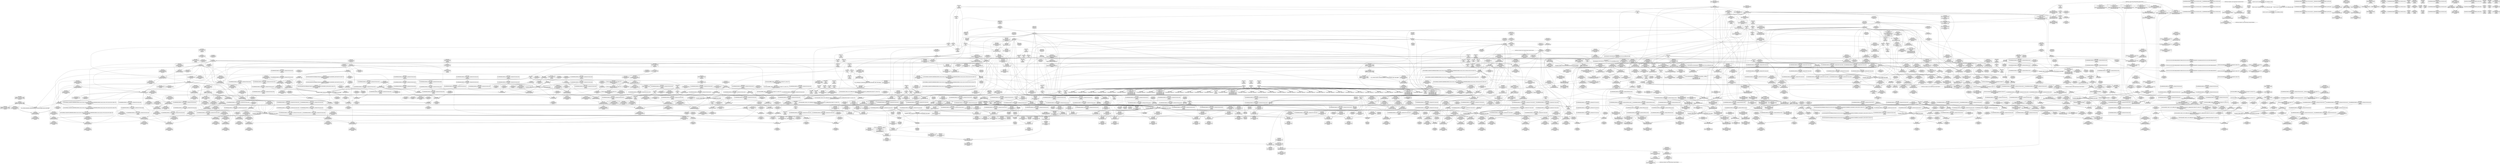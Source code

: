 digraph {
	CE0x46054b0 [shape=record,shape=Mrecord,label="{CE0x46054b0|rcu_read_unlock:tobool1|include/linux/rcupdate.h,933|*SummSink*}"]
	CE0x45ff2a0 [shape=record,shape=Mrecord,label="{CE0x45ff2a0|rcu_read_lock:if.then}"]
	CE0x45591d0 [shape=record,shape=Mrecord,label="{CE0x45591d0|cred_sid:entry}"]
	CE0x45f25b0 [shape=record,shape=Mrecord,label="{CE0x45f25b0|__preempt_count_sub:tmp6|./arch/x86/include/asm/preempt.h,78}"]
	CE0x4619bc0 [shape=record,shape=Mrecord,label="{CE0x4619bc0|rcu_read_unlock:land.lhs.true|*SummSource*}"]
	CE0x45592a0 [shape=record,shape=Mrecord,label="{CE0x45592a0|cred_sid:entry|*SummSource*}"]
	CE0x4561480 [shape=record,shape=Mrecord,label="{CE0x4561480|task_sid:tmp3}"]
	CE0x4650f70 [shape=record,shape=Mrecord,label="{CE0x4650f70|i64*_getelementptr_inbounds_(_4_x_i64_,_4_x_i64_*___llvm_gcov_ctr133,_i64_0,_i64_0)|*Constant*|*SummSink*}"]
	CE0x45e0e30 [shape=record,shape=Mrecord,label="{CE0x45e0e30|task_sid:land.lhs.true2|*SummSource*}"]
	CE0x453a5c0 [shape=record,shape=Mrecord,label="{CE0x453a5c0|_ret_i32_%retval.0,_!dbg_!27726|security/selinux/hooks.c,4243}"]
	CE0x45d9ee0 [shape=record,shape=Mrecord,label="{CE0x45d9ee0|i64*_getelementptr_inbounds_(_2_x_i64_,_2_x_i64_*___llvm_gcov_ctr131,_i64_0,_i64_1)|*Constant*}"]
	CE0x45d3900 [shape=record,shape=Mrecord,label="{CE0x45d3900|task_sid:tmp12|security/selinux/hooks.c,208}"]
	CE0x45b3860 [shape=record,shape=Mrecord,label="{CE0x45b3860|_ret_void,_!dbg_!27720|./arch/x86/include/asm/preempt.h,78|*SummSource*}"]
	CE0x4558bc0 [shape=record,shape=Mrecord,label="{CE0x4558bc0|task_sid:call7|security/selinux/hooks.c,208|*SummSource*}"]
	CE0x45c21c0 [shape=record,shape=Mrecord,label="{CE0x45c21c0|i32_8|*Constant*|*SummSink*}"]
	CE0x45fdba0 [shape=record,shape=Mrecord,label="{CE0x45fdba0|rcu_read_unlock:entry|*SummSink*}"]
	CE0x4521c40 [shape=record,shape=Mrecord,label="{CE0x4521c40|get_current:tmp4|./arch/x86/include/asm/current.h,14}"]
	CE0x4682c40 [shape=record,shape=Mrecord,label="{CE0x4682c40|__preempt_count_add:tmp4|./arch/x86/include/asm/preempt.h,72|*SummSource*}"]
	CE0x45ebd60 [shape=record,shape=Mrecord,label="{CE0x45ebd60|_ret_void,_!dbg_!27717|include/linux/rcupdate.h,245}"]
	CE0x45c2090 [shape=record,shape=Mrecord,label="{CE0x45c2090|i32_8|*Constant*}"]
	CE0x45c6b70 [shape=record,shape=Mrecord,label="{CE0x45c6b70|_call_void_lockdep_rcu_suspicious(i8*_getelementptr_inbounds_(_25_x_i8_,_25_x_i8_*_.str3,_i32_0,_i32_0),_i32_208,_i8*_getelementptr_inbounds_(_41_x_i8_,_41_x_i8_*_.str44,_i32_0,_i32_0))_#10,_!dbg_!27732|security/selinux/hooks.c,208|*SummSource*}"]
	CE0x45adc90 [shape=record,shape=Mrecord,label="{CE0x45adc90|i64*_getelementptr_inbounds_(_4_x_i64_,_4_x_i64_*___llvm_gcov_ctr129,_i64_0,_i64_3)|*Constant*|*SummSink*}"]
	CE0x45ecc50 [shape=record,shape=Mrecord,label="{CE0x45ecc50|__preempt_count_sub:tmp6|./arch/x86/include/asm/preempt.h,78|*SummSource*}"]
	CE0x45b9910 [shape=record,shape=Mrecord,label="{CE0x45b9910|sock_has_perm:u2|security/selinux/hooks.c,3974}"]
	CE0x45dc6c0 [shape=record,shape=Mrecord,label="{CE0x45dc6c0|GLOBAL:task_sid.__warned|Global_var:task_sid.__warned|*SummSource*}"]
	CE0x452c120 [shape=record,shape=Mrecord,label="{CE0x452c120|i64_1|*Constant*|*SummSource*}"]
	CE0x460c370 [shape=record,shape=Mrecord,label="{CE0x460c370|i64*_getelementptr_inbounds_(_4_x_i64_,_4_x_i64_*___llvm_gcov_ctr130,_i64_0,_i64_1)|*Constant*|*SummSource*}"]
	CE0x461be60 [shape=record,shape=Mrecord,label="{CE0x461be60|rcu_read_unlock:tmp8|include/linux/rcupdate.h,933}"]
	CE0x453dbf0 [shape=record,shape=Mrecord,label="{CE0x453dbf0|rcu_read_lock:entry|*SummSink*}"]
	CE0x45cd680 [shape=record,shape=Mrecord,label="{CE0x45cd680|sock_has_perm:tmp18|security/selinux/hooks.c,3977|*SummSink*}"]
	CE0x45e0560 [shape=record,shape=Mrecord,label="{CE0x45e0560|task_sid:tmp7|security/selinux/hooks.c,208|*SummSource*}"]
	CE0x45829e0 [shape=record,shape=Mrecord,label="{CE0x45829e0|task_sid:do.end|*SummSource*}"]
	CE0x60bf440 [shape=record,shape=Mrecord,label="{CE0x60bf440|sock_has_perm:task|Function::sock_has_perm&Arg::task::|*SummSource*}"]
	CE0x45f8530 [shape=record,shape=Mrecord,label="{CE0x45f8530|_call_void_mcount()_#3|*SummSource*}"]
	CE0x464c360 [shape=record,shape=Mrecord,label="{CE0x464c360|_call_void___preempt_count_sub(i32_1)_#10,_!dbg_!27715|include/linux/rcupdate.h,244}"]
	CE0x45dcb70 [shape=record,shape=Mrecord,label="{CE0x45dcb70|task_sid:tmp|*SummSource*}"]
	CE0x45aa740 [shape=record,shape=Mrecord,label="{CE0x45aa740|sock_has_perm:tmp2|*LoadInst*|security/selinux/hooks.c,3964|*SummSource*}"]
	CE0x45dbcf0 [shape=record,shape=Mrecord,label="{CE0x45dbcf0|rcu_read_unlock:tmp1|*SummSink*}"]
	CE0x45fd210 [shape=record,shape=Mrecord,label="{CE0x45fd210|GLOBAL:rcu_read_unlock|*Constant*}"]
	CE0x45e2920 [shape=record,shape=Mrecord,label="{CE0x45e2920|i8*_getelementptr_inbounds_(_41_x_i8_,_41_x_i8_*_.str44,_i32_0,_i32_0)|*Constant*|*SummSink*}"]
	CE0x453c550 [shape=record,shape=Mrecord,label="{CE0x453c550|_ret_i32_%retval.0,_!dbg_!27740|security/selinux/hooks.c,3977|*SummSource*}"]
	CE0x4591630 [shape=record,shape=Mrecord,label="{CE0x4591630|sock_has_perm:sid|security/selinux/hooks.c,3969|*SummSink*}"]
	CE0x4689580 [shape=record,shape=Mrecord,label="{CE0x4689580|__preempt_count_add:tmp|*SummSink*}"]
	CE0x45d1e00 [shape=record,shape=Mrecord,label="{CE0x45d1e00|task_sid:tobool1|security/selinux/hooks.c,208|*SummSource*}"]
	CE0x45bf470 [shape=record,shape=Mrecord,label="{CE0x45bf470|8:_%struct.sock*,_:_SCME_25,26_}"]
	CE0x461f2b0 [shape=record,shape=Mrecord,label="{CE0x461f2b0|rcu_read_unlock:call3|include/linux/rcupdate.h,933|*SummSource*}"]
	CE0x45a9090 [shape=record,shape=Mrecord,label="{CE0x45a9090|1216:_i8*,_:_CRE_1216,1224_|*MultipleSource*|Function::sock_has_perm&Arg::sk::|security/selinux/hooks.c,3964|*LoadInst*|security/selinux/hooks.c,4238}"]
	CE0x45c66a0 [shape=record,shape=Mrecord,label="{CE0x45c66a0|i8*_getelementptr_inbounds_(_25_x_i8_,_25_x_i8_*_.str3,_i32_0,_i32_0)|*Constant*}"]
	CE0x4584330 [shape=record,shape=Mrecord,label="{CE0x4584330|rcu_read_lock:tobool|include/linux/rcupdate.h,882|*SummSource*}"]
	CE0x45c6000 [shape=record,shape=Mrecord,label="{CE0x45c6000|i8_1|*Constant*}"]
	CE0x45390f0 [shape=record,shape=Mrecord,label="{CE0x45390f0|selinux_socket_setsockopt:sock|Function::selinux_socket_setsockopt&Arg::sock::|*SummSink*}"]
	CE0x45fce20 [shape=record,shape=Mrecord,label="{CE0x45fce20|_ret_i32_%tmp6,_!dbg_!27716|security/selinux/hooks.c,197|*SummSource*}"]
	CE0x4601a70 [shape=record,shape=Mrecord,label="{CE0x4601a70|rcu_read_lock:tmp2|*SummSource*}"]
	CE0x46290c0 [shape=record,shape=Mrecord,label="{CE0x46290c0|rcu_lock_release:entry}"]
	CE0x45f0c80 [shape=record,shape=Mrecord,label="{CE0x45f0c80|__rcu_read_unlock:tmp2|*SummSource*}"]
	CE0x45c1850 [shape=record,shape=Mrecord,label="{CE0x45c1850|8:_%struct.sock*,_:_SCME_55,56_}"]
	CE0x4531120 [shape=record,shape=Mrecord,label="{CE0x4531120|sock_has_perm:cleanup|*SummSink*}"]
	CE0x4611530 [shape=record,shape=Mrecord,label="{CE0x4611530|rcu_read_lock:tmp21|include/linux/rcupdate.h,884|*SummSource*}"]
	CE0x4533270 [shape=record,shape=Mrecord,label="{CE0x4533270|i32_5|*Constant*|*SummSource*}"]
	CE0x4664630 [shape=record,shape=Mrecord,label="{CE0x4664630|__preempt_count_sub:entry|*SummSink*}"]
	CE0x46226e0 [shape=record,shape=Mrecord,label="{CE0x46226e0|rcu_read_unlock:tmp10|include/linux/rcupdate.h,933|*SummSource*}"]
	CE0x4558240 [shape=record,shape=Mrecord,label="{CE0x4558240|sock_has_perm:tmp10|security/selinux/hooks.c,3969}"]
	CE0x45ff490 [shape=record,shape=Mrecord,label="{CE0x45ff490|rcu_read_unlock:if.then|*SummSource*}"]
	CE0x45dfcd0 [shape=record,shape=Mrecord,label="{CE0x45dfcd0|i64_4|*Constant*|*SummSource*}"]
	CE0x4602f60 [shape=record,shape=Mrecord,label="{CE0x4602f60|rcu_read_lock:tmp11|include/linux/rcupdate.h,882|*SummSink*}"]
	CE0x453dd10 [shape=record,shape=Mrecord,label="{CE0x453dd10|i32_0|*Constant*}"]
	CE0x4543480 [shape=record,shape=Mrecord,label="{CE0x4543480|sock_has_perm:sk_security|security/selinux/hooks.c,3964|*SummSink*}"]
	CE0x4572570 [shape=record,shape=Mrecord,label="{CE0x4572570|rcu_read_lock:do.body|*SummSource*}"]
	CE0x461f3e0 [shape=record,shape=Mrecord,label="{CE0x461f3e0|rcu_read_unlock:call3|include/linux/rcupdate.h,933|*SummSink*}"]
	CE0x45cdd20 [shape=record,shape=Mrecord,label="{CE0x45cdd20|sock_has_perm:tmp19|security/selinux/hooks.c,3977|*SummSink*}"]
	CE0x45b96a0 [shape=record,shape=Mrecord,label="{CE0x45b96a0|sock_has_perm:u|security/selinux/hooks.c,3973|*SummSource*}"]
	CE0x45c8340 [shape=record,shape=Mrecord,label="{CE0x45c8340|sock_has_perm:tmp3|security/selinux/hooks.c,3964|*SummSource*}"]
	CE0x45fd9f0 [shape=record,shape=Mrecord,label="{CE0x45fd9f0|GLOBAL:rcu_read_unlock|*Constant*|*SummSink*}"]
	CE0x4531350 [shape=record,shape=Mrecord,label="{CE0x4531350|sock_has_perm:bb}"]
	CE0x4546e60 [shape=record,shape=Mrecord,label="{CE0x4546e60|sock_has_perm:tmp16|security/selinux/hooks.c,3976}"]
	CE0x45d5310 [shape=record,shape=Mrecord,label="{CE0x45d5310|_ret_void,_!dbg_!27735|include/linux/rcupdate.h,884|*SummSource*}"]
	CE0x45c0680 [shape=record,shape=Mrecord,label="{CE0x45c0680|8:_%struct.sock*,_:_SCME_40,41_}"]
	CE0x45d89a0 [shape=record,shape=Mrecord,label="{CE0x45d89a0|task_sid:call3|security/selinux/hooks.c,208|*SummSource*}"]
	CE0x460f140 [shape=record,shape=Mrecord,label="{CE0x460f140|rcu_read_lock:tmp17|include/linux/rcupdate.h,882|*SummSource*}"]
	CE0x45d4a40 [shape=record,shape=Mrecord,label="{CE0x45d4a40|rcu_read_lock:tmp6|include/linux/rcupdate.h,882|*SummSource*}"]
	CE0x453b2f0 [shape=record,shape=Mrecord,label="{CE0x453b2f0|GLOBAL:rcu_read_lock|*Constant*|*SummSink*}"]
	CE0x461a1f0 [shape=record,shape=Mrecord,label="{CE0x461a1f0|_call_void_mcount()_#3|*SummSink*}"]
	CE0x4625150 [shape=record,shape=Mrecord,label="{CE0x4625150|rcu_read_unlock:tmp18|include/linux/rcupdate.h,933}"]
	CE0x45f2620 [shape=record,shape=Mrecord,label="{CE0x45f2620|i64*_getelementptr_inbounds_(_4_x_i64_,_4_x_i64_*___llvm_gcov_ctr135,_i64_0,_i64_3)|*Constant*|*SummSink*}"]
	CE0x45c55b0 [shape=record,shape=Mrecord,label="{CE0x45c55b0|i64*_getelementptr_inbounds_(_13_x_i64_,_13_x_i64_*___llvm_gcov_ctr126,_i64_0,_i64_8)|*Constant*|*SummSink*}"]
	CE0x461f550 [shape=record,shape=Mrecord,label="{CE0x461f550|rcu_read_unlock:tmp13|include/linux/rcupdate.h,933}"]
	CE0x454bb60 [shape=record,shape=Mrecord,label="{CE0x454bb60|selinux_socket_setsockopt:tmp7|security/selinux/hooks.c,4240}"]
	CE0x4538d90 [shape=record,shape=Mrecord,label="{CE0x4538d90|i64*_getelementptr_inbounds_(_2_x_i64_,_2_x_i64_*___llvm_gcov_ctr98,_i64_0,_i64_1)|*Constant*|*SummSink*}"]
	CE0x4540f20 [shape=record,shape=Mrecord,label="{CE0x4540f20|i32_0|*Constant*}"]
	CE0x4553de0 [shape=record,shape=Mrecord,label="{CE0x4553de0|sock_has_perm:tmp13|security/selinux/hooks.c,3972|*SummSink*}"]
	CE0x45e1c20 [shape=record,shape=Mrecord,label="{CE0x45e1c20|i8*_getelementptr_inbounds_(_25_x_i8_,_25_x_i8_*_.str3,_i32_0,_i32_0)|*Constant*|*SummSink*}"]
	CE0x4584620 [shape=record,shape=Mrecord,label="{CE0x4584620|i64_3|*Constant*}"]
	CE0x45daf00 [shape=record,shape=Mrecord,label="{CE0x45daf00|cred_sid:tmp1}"]
	CE0x45d50e0 [shape=record,shape=Mrecord,label="{CE0x45d50e0|cred_sid:tmp3|*SummSink*}"]
	CE0x456e0f0 [shape=record,shape=Mrecord,label="{CE0x456e0f0|i64*_getelementptr_inbounds_(_4_x_i64_,_4_x_i64_*___llvm_gcov_ctr130,_i64_0,_i64_0)|*Constant*|*SummSource*}"]
	CE0x461d280 [shape=record,shape=Mrecord,label="{CE0x461d280|rcu_read_unlock:do.body|*SummSource*}"]
	CE0x45768f0 [shape=record,shape=Mrecord,label="{CE0x45768f0|i64_3|*Constant*|*SummSink*}"]
	CE0x45311b0 [shape=record,shape=Mrecord,label="{CE0x45311b0|i64*_getelementptr_inbounds_(_6_x_i64_,_6_x_i64_*___llvm_gcov_ctr327,_i64_0,_i64_0)|*Constant*|*SummSource*}"]
	CE0x45f5810 [shape=record,shape=Mrecord,label="{CE0x45f5810|__preempt_count_sub:tmp1|*SummSource*}"]
	CE0x45e4880 [shape=record,shape=Mrecord,label="{CE0x45e4880|task_sid:tmp25|security/selinux/hooks.c,208}"]
	CE0x45217d0 [shape=record,shape=Mrecord,label="{CE0x45217d0|selinux_socket_setsockopt:tmp11|security/selinux/hooks.c,4243|*SummSink*}"]
	CE0x4532790 [shape=record,shape=Mrecord,label="{CE0x4532790|sock_has_perm:perms|Function::sock_has_perm&Arg::perms::}"]
	CE0x4623a10 [shape=record,shape=Mrecord,label="{CE0x4623a10|_ret_void,_!dbg_!27719|./arch/x86/include/asm/preempt.h,73|*SummSink*}"]
	CE0x45845b0 [shape=record,shape=Mrecord,label="{CE0x45845b0|i64_2|*Constant*}"]
	CE0x4650cd0 [shape=record,shape=Mrecord,label="{CE0x4650cd0|void_(i32*,_i32,_i32*)*_asm_addl_$1,_%gs:$0_,_*m,ri,*m,_dirflag_,_fpsr_,_flags_|*SummSource*}"]
	CE0x45b61b0 [shape=record,shape=Mrecord,label="{CE0x45b61b0|GLOBAL:cred_sid|*Constant*}"]
	CE0x45303d0 [shape=record,shape=Mrecord,label="{CE0x45303d0|_call_void_mcount()_#3|*SummSource*}"]
	CE0x467da30 [shape=record,shape=Mrecord,label="{CE0x467da30|__preempt_count_sub:tmp4|./arch/x86/include/asm/preempt.h,77}"]
	CE0x4682bd0 [shape=record,shape=Mrecord,label="{CE0x4682bd0|__preempt_count_add:tmp4|./arch/x86/include/asm/preempt.h,72}"]
	CE0x46129a0 [shape=record,shape=Mrecord,label="{CE0x46129a0|rcu_read_unlock:tmp15|include/linux/rcupdate.h,933|*SummSink*}"]
	CE0x45dab30 [shape=record,shape=Mrecord,label="{CE0x45dab30|task_sid:tmp8|security/selinux/hooks.c,208|*SummSource*}"]
	CE0x46633b0 [shape=record,shape=Mrecord,label="{CE0x46633b0|rcu_lock_release:tmp4|include/linux/rcupdate.h,423}"]
	CE0x45ca880 [shape=record,shape=Mrecord,label="{CE0x45ca880|i32_(i32,_i32,_i16,_i32,_%struct.common_audit_data*)*_bitcast_(i32_(i32,_i32,_i16,_i32,_%struct.common_audit_data.495*)*_avc_has_perm_to_i32_(i32,_i32,_i16,_i32,_%struct.common_audit_data*)*)|*Constant*|*SummSink*}"]
	CE0x45f0c10 [shape=record,shape=Mrecord,label="{CE0x45f0c10|__rcu_read_unlock:tmp2}"]
	CE0x45ca750 [shape=record,shape=Mrecord,label="{CE0x45ca750|i32_(i32,_i32,_i16,_i32,_%struct.common_audit_data*)*_bitcast_(i32_(i32,_i32,_i16,_i32,_%struct.common_audit_data.495*)*_avc_has_perm_to_i32_(i32,_i32,_i16,_i32,_%struct.common_audit_data*)*)|*Constant*|*SummSource*}"]
	CE0x45cc360 [shape=record,shape=Mrecord,label="{CE0x45cc360|avc_has_perm:auditdata|Function::avc_has_perm&Arg::auditdata::|*SummSource*}"]
	CE0x453b360 [shape=record,shape=Mrecord,label="{CE0x453b360|rcu_read_lock:entry}"]
	CE0x45fa020 [shape=record,shape=Mrecord,label="{CE0x45fa020|rcu_lock_release:tmp1|*SummSink*}"]
	CE0x4552cf0 [shape=record,shape=Mrecord,label="{CE0x4552cf0|get_current:tmp1}"]
	CE0x461f0a0 [shape=record,shape=Mrecord,label="{CE0x461f0a0|rcu_read_unlock:do.end|*SummSink*}"]
	CE0x45e0a20 [shape=record,shape=Mrecord,label="{CE0x45e0a20|_call_void___rcu_read_lock()_#10,_!dbg_!27710|include/linux/rcupdate.h,879|*SummSink*}"]
	CE0x45b9e90 [shape=record,shape=Mrecord,label="{CE0x45b9e90|sock_has_perm:net1|security/selinux/hooks.c,3973}"]
	CE0x45cb250 [shape=record,shape=Mrecord,label="{CE0x45cb250|avc_has_perm:ssid|Function::avc_has_perm&Arg::ssid::|*SummSink*}"]
	CE0x45913a0 [shape=record,shape=Mrecord,label="{CE0x45913a0|_ret_i32_%call7,_!dbg_!27749|security/selinux/hooks.c,210|*SummSource*}"]
	CE0x4689ca0 [shape=record,shape=Mrecord,label="{CE0x4689ca0|_call_void_mcount()_#3}"]
	CE0x45459b0 [shape=record,shape=Mrecord,label="{CE0x45459b0|32:_%struct.sock*,_:_CRE_40,48_|*MultipleSource*|Function::selinux_socket_setsockopt&Arg::sock::|security/selinux/hooks.c,4238}"]
	CE0x45d8ae0 [shape=record,shape=Mrecord,label="{CE0x45d8ae0|task_sid:tobool4|security/selinux/hooks.c,208|*SummSource*}"]
	CE0x4626c00 [shape=record,shape=Mrecord,label="{CE0x4626c00|i8*_getelementptr_inbounds_(_44_x_i8_,_44_x_i8_*_.str47,_i32_0,_i32_0)|*Constant*|*SummSource*}"]
	CE0x45363a0 [shape=record,shape=Mrecord,label="{CE0x45363a0|selinux_socket_setsockopt:optname|Function::selinux_socket_setsockopt&Arg::optname::|*SummSink*}"]
	CE0x4546880 [shape=record,shape=Mrecord,label="{CE0x4546880|sock_has_perm:tmp17|security/selinux/hooks.c,3976|*SummSink*}"]
	CE0x45fa830 [shape=record,shape=Mrecord,label="{CE0x45fa830|_call_void_lock_acquire(%struct.lockdep_map*_%map,_i32_0,_i32_0,_i32_2,_i32_0,_%struct.lockdep_map*_null,_i64_ptrtoint_(i8*_blockaddress(_rcu_lock_acquire,_%__here)_to_i64))_#10,_!dbg_!27716|include/linux/rcupdate.h,418}"]
	CE0x464ba20 [shape=record,shape=Mrecord,label="{CE0x464ba20|rcu_lock_acquire:tmp7|*SummSource*}"]
	CE0x45b9f00 [shape=record,shape=Mrecord,label="{CE0x45b9f00|sock_has_perm:net1|security/selinux/hooks.c,3973|*SummSource*}"]
	CE0x4554590 [shape=record,shape=Mrecord,label="{CE0x4554590|sock_has_perm:tmp14|security/selinux/hooks.c,3972|*SummSink*}"]
	CE0x4669600 [shape=record,shape=Mrecord,label="{CE0x4669600|i64*_getelementptr_inbounds_(_4_x_i64_,_4_x_i64_*___llvm_gcov_ctr133,_i64_0,_i64_3)|*Constant*|*SummSink*}"]
	CE0x45495d0 [shape=record,shape=Mrecord,label="{CE0x45495d0|i64*_getelementptr_inbounds_(_2_x_i64_,_2_x_i64_*___llvm_gcov_ctr98,_i64_0,_i64_0)|*Constant*}"]
	CE0x4624e60 [shape=record,shape=Mrecord,label="{CE0x4624e60|rcu_read_unlock:tmp17|include/linux/rcupdate.h,933}"]
	CE0x4651140 [shape=record,shape=Mrecord,label="{CE0x4651140|__rcu_read_unlock:tmp6|include/linux/rcupdate.h,245|*SummSource*}"]
	CE0x45efe20 [shape=record,shape=Mrecord,label="{CE0x45efe20|__rcu_read_lock:do.body}"]
	CE0x45352a0 [shape=record,shape=Mrecord,label="{CE0x45352a0|selinux_socket_setsockopt:tmp2|*LoadInst*|security/selinux/hooks.c,4238|*SummSink*}"]
	CE0x45c8fc0 [shape=record,shape=Mrecord,label="{CE0x45c8fc0|i8_0|*Constant*|*SummSink*}"]
	CE0x45c94b0 [shape=record,shape=Mrecord,label="{CE0x45c94b0|i32_4|*Constant*|*SummSource*}"]
	CE0x45ef600 [shape=record,shape=Mrecord,label="{CE0x45ef600|rcu_lock_acquire:bb|*SummSink*}"]
	CE0x45f4240 [shape=record,shape=Mrecord,label="{CE0x45f4240|rcu_lock_acquire:tmp7}"]
	CE0x45f37d0 [shape=record,shape=Mrecord,label="{CE0x45f37d0|i64_ptrtoint_(i8*_blockaddress(_rcu_lock_acquire,_%__here)_to_i64)|*Constant*|*SummSource*}"]
	CE0x4618420 [shape=record,shape=Mrecord,label="{CE0x4618420|__rcu_read_lock:tmp7|include/linux/rcupdate.h,240}"]
	CE0x4621930 [shape=record,shape=Mrecord,label="{CE0x4621930|_call_void_mcount()_#3|*SummSource*}"]
	CE0x45d6f80 [shape=record,shape=Mrecord,label="{CE0x45d6f80|GLOBAL:rcu_lock_map|Global_var:rcu_lock_map}"]
	CE0x45c72c0 [shape=record,shape=Mrecord,label="{CE0x45c72c0|GLOBAL:lockdep_rcu_suspicious|*Constant*}"]
	CE0x45de640 [shape=record,shape=Mrecord,label="{CE0x45de640|task_sid:if.end|*SummSink*}"]
	CE0x4605340 [shape=record,shape=Mrecord,label="{CE0x4605340|rcu_read_unlock:tobool1|include/linux/rcupdate.h,933|*SummSource*}"]
	CE0x45d2f70 [shape=record,shape=Mrecord,label="{CE0x45d2f70|task_sid:tobool|security/selinux/hooks.c,208|*SummSink*}"]
	CE0x461eb00 [shape=record,shape=Mrecord,label="{CE0x461eb00|rcu_read_unlock:tmp12|include/linux/rcupdate.h,933}"]
	CE0x46045d0 [shape=record,shape=Mrecord,label="{CE0x46045d0|i64*_getelementptr_inbounds_(_4_x_i64_,_4_x_i64_*___llvm_gcov_ctr133,_i64_0,_i64_2)|*Constant*}"]
	CE0x45b2b10 [shape=record,shape=Mrecord,label="{CE0x45b2b10|task_sid:tmp26|security/selinux/hooks.c,208}"]
	CE0x4600790 [shape=record,shape=Mrecord,label="{CE0x4600790|GLOBAL:__preempt_count_add|*Constant*}"]
	CE0x45f5500 [shape=record,shape=Mrecord,label="{CE0x45f5500|__preempt_count_sub:tmp3|*SummSink*}"]
	CE0x45bf050 [shape=record,shape=Mrecord,label="{CE0x45bf050|8:_%struct.sock*,_:_SCME_20,22_|*MultipleSource*|security/selinux/hooks.c, 3966|security/selinux/hooks.c,3966|security/selinux/hooks.c,3966}"]
	CE0x45ff0f0 [shape=record,shape=Mrecord,label="{CE0x45ff0f0|rcu_read_lock:if.end|*SummSource*}"]
	CE0x4553b10 [shape=record,shape=Mrecord,label="{CE0x4553b10|sock_has_perm:tmp11|security/selinux/hooks.c,3970}"]
	CE0x4555830 [shape=record,shape=Mrecord,label="{CE0x4555830|GLOBAL:rcu_read_lock.__warned|Global_var:rcu_read_lock.__warned|*SummSource*}"]
	CE0x4620330 [shape=record,shape=Mrecord,label="{CE0x4620330|rcu_read_unlock:tmp13|include/linux/rcupdate.h,933|*SummSink*}"]
	CE0x45f1cf0 [shape=record,shape=Mrecord,label="{CE0x45f1cf0|__preempt_count_sub:do.end|*SummSource*}"]
	CE0x45f85f0 [shape=record,shape=Mrecord,label="{CE0x45f85f0|_call_void_mcount()_#3|*SummSink*}"]
	CE0x468eeb0 [shape=record,shape=Mrecord,label="{CE0x468eeb0|COLLAPSED:_GCMRE___llvm_gcov_ctr135_internal_global_4_x_i64_zeroinitializer:_elem_0:default:}"]
	CE0x46a1ba0 [shape=record,shape=Mrecord,label="{CE0x46a1ba0|_call_void_mcount()_#3|*SummSink*}"]
	CE0x45ca4f0 [shape=record,shape=Mrecord,label="{CE0x45ca4f0|i32_(i32,_i32,_i16,_i32,_%struct.common_audit_data*)*_bitcast_(i32_(i32,_i32,_i16,_i32,_%struct.common_audit_data.495*)*_avc_has_perm_to_i32_(i32,_i32,_i16,_i32,_%struct.common_audit_data*)*)|*Constant*}"]
	CE0x4575790 [shape=record,shape=Mrecord,label="{CE0x4575790|i64*_getelementptr_inbounds_(_2_x_i64_,_2_x_i64_*___llvm_gcov_ctr98,_i64_0,_i64_0)|*Constant*|*SummSink*}"]
	CE0x46698b0 [shape=record,shape=Mrecord,label="{CE0x46698b0|rcu_lock_release:tmp6|*SummSink*}"]
	CE0x4629f60 [shape=record,shape=Mrecord,label="{CE0x4629f60|rcu_lock_release:map|Function::rcu_lock_release&Arg::map::|*SummSource*}"]
	CE0x45d6060 [shape=record,shape=Mrecord,label="{CE0x45d6060|cred_sid:tmp2|*SummSink*}"]
	CE0x4574ae0 [shape=record,shape=Mrecord,label="{CE0x4574ae0|i32_59|*Constant*|*SummSource*}"]
	CE0x45766c0 [shape=record,shape=Mrecord,label="{CE0x45766c0|_call_void_rcu_lock_acquire(%struct.lockdep_map*_rcu_lock_map)_#10,_!dbg_!27711|include/linux/rcupdate.h,881}"]
	CE0x45c5ad0 [shape=record,shape=Mrecord,label="{CE0x45c5ad0|task_sid:tmp19|security/selinux/hooks.c,208}"]
	CE0x45e32a0 [shape=record,shape=Mrecord,label="{CE0x45e32a0|task_sid:tmp21|security/selinux/hooks.c,208|*SummSink*}"]
	CE0x45d4f20 [shape=record,shape=Mrecord,label="{CE0x45d4f20|cred_sid:tmp3}"]
	CE0x45f95b0 [shape=record,shape=Mrecord,label="{CE0x45f95b0|GLOBAL:lock_acquire|*Constant*|*SummSink*}"]
	CE0x45b3d00 [shape=record,shape=Mrecord,label="{CE0x45b3d00|__rcu_read_unlock:tmp7|include/linux/rcupdate.h,245|*SummSink*}"]
	CE0x45743c0 [shape=record,shape=Mrecord,label="{CE0x45743c0|_call_void_mcount()_#3}"]
	CE0x46061c0 [shape=record,shape=Mrecord,label="{CE0x46061c0|__preempt_count_sub:entry|*SummSource*}"]
	CE0x45d8580 [shape=record,shape=Mrecord,label="{CE0x45d8580|task_sid:tobool4|security/selinux/hooks.c,208}"]
	CE0x45419b0 [shape=record,shape=Mrecord,label="{CE0x45419b0|rcu_read_unlock:tmp2|*SummSink*}"]
	CE0x45e16c0 [shape=record,shape=Mrecord,label="{CE0x45e16c0|rcu_read_unlock:tmp6|include/linux/rcupdate.h,933}"]
	CE0x45f6830 [shape=record,shape=Mrecord,label="{CE0x45f6830|__preempt_count_add:tmp5|./arch/x86/include/asm/preempt.h,72|*SummSink*}"]
	CE0x45debf0 [shape=record,shape=Mrecord,label="{CE0x45debf0|0:_i8,_:_GCMR_task_sid.__warned_internal_global_i8_0,_section_.data.unlikely_,_align_1:_elem_0:default:}"]
	CE0x45e1340 [shape=record,shape=Mrecord,label="{CE0x45e1340|_call_void_rcu_lock_acquire(%struct.lockdep_map*_rcu_lock_map)_#10,_!dbg_!27711|include/linux/rcupdate.h,881|*SummSource*}"]
	CE0x45c5dd0 [shape=record,shape=Mrecord,label="{CE0x45c5dd0|task_sid:tmp18|security/selinux/hooks.c,208|*SummSink*}"]
	CE0x453a630 [shape=record,shape=Mrecord,label="{CE0x453a630|_ret_i32_%retval.0,_!dbg_!27726|security/selinux/hooks.c,4243|*SummSource*}"]
	CE0x465e6e0 [shape=record,shape=Mrecord,label="{CE0x465e6e0|__preempt_count_add:tmp7|./arch/x86/include/asm/preempt.h,73|*SummSink*}"]
	CE0x4620200 [shape=record,shape=Mrecord,label="{CE0x4620200|rcu_read_unlock:tmp13|include/linux/rcupdate.h,933|*SummSource*}"]
	CE0x458a290 [shape=record,shape=Mrecord,label="{CE0x458a290|sock_has_perm:sid5|security/selinux/hooks.c,3976|*SummSource*}"]
	CE0x4552d60 [shape=record,shape=Mrecord,label="{CE0x4552d60|get_current:tmp1|*SummSource*}"]
	CE0x4530d30 [shape=record,shape=Mrecord,label="{CE0x4530d30|selinux_socket_setsockopt:tmp12|security/selinux/hooks.c,4243|*SummSource*}"]
	CE0x4685d20 [shape=record,shape=Mrecord,label="{CE0x4685d20|i64*_getelementptr_inbounds_(_4_x_i64_,_4_x_i64_*___llvm_gcov_ctr135,_i64_0,_i64_1)|*Constant*}"]
	CE0x45b8b60 [shape=record,shape=Mrecord,label="{CE0x45b8b60|i8_2|*Constant*|*SummSource*}"]
	CE0x4561a50 [shape=record,shape=Mrecord,label="{CE0x4561a50|sock_has_perm:ad|security/selinux/hooks.c, 3965|*SummSink*}"]
	CE0x45d3500 [shape=record,shape=Mrecord,label="{CE0x45d3500|rcu_read_unlock:land.lhs.true|*SummSink*}"]
	CE0x45451c0 [shape=record,shape=Mrecord,label="{CE0x45451c0|selinux_socket_setsockopt:tmp8|security/selinux/hooks.c,4240|*SummSink*}"]
	CE0x45d7650 [shape=record,shape=Mrecord,label="{CE0x45d7650|0:_i32,_4:_i32,_8:_i32,_12:_i32,_:_CMRE_4,8_|*MultipleSource*|security/selinux/hooks.c,196|*LoadInst*|security/selinux/hooks.c,196|security/selinux/hooks.c,197}"]
	CE0x4583e30 [shape=record,shape=Mrecord,label="{CE0x4583e30|cred_sid:tmp4|*LoadInst*|security/selinux/hooks.c,196|*SummSink*}"]
	CE0x45d02c0 [shape=record,shape=Mrecord,label="{CE0x45d02c0|rcu_read_unlock:tmp12|include/linux/rcupdate.h,933|*SummSink*}"]
	CE0x45ab100 [shape=record,shape=Mrecord,label="{CE0x45ab100|__preempt_count_sub:tmp5|./arch/x86/include/asm/preempt.h,77}"]
	CE0x468a760 [shape=record,shape=Mrecord,label="{CE0x468a760|i64*_getelementptr_inbounds_(_4_x_i64_,_4_x_i64_*___llvm_gcov_ctr135,_i64_0,_i64_1)|*Constant*|*SummSource*}"]
	CE0x4540c10 [shape=record,shape=Mrecord,label="{CE0x4540c10|GLOBAL:rcu_read_lock|*Constant*|*SummSource*}"]
	CE0x4629bc0 [shape=record,shape=Mrecord,label="{CE0x4629bc0|rcu_lock_release:entry|*SummSource*}"]
	CE0x4549790 [shape=record,shape=Mrecord,label="{CE0x4549790|selinux_socket_setsockopt:level|Function::selinux_socket_setsockopt&Arg::level::|*SummSource*}"]
	CE0x4626b90 [shape=record,shape=Mrecord,label="{CE0x4626b90|i8*_getelementptr_inbounds_(_44_x_i8_,_44_x_i8_*_.str47,_i32_0,_i32_0)|*Constant*}"]
	CE0x45eb6d0 [shape=record,shape=Mrecord,label="{CE0x45eb6d0|__rcu_read_unlock:entry}"]
	CE0x461e3a0 [shape=record,shape=Mrecord,label="{CE0x461e3a0|i64*_getelementptr_inbounds_(_4_x_i64_,_4_x_i64_*___llvm_gcov_ctr128,_i64_0,_i64_3)|*Constant*|*SummSink*}"]
	CE0x45831a0 [shape=record,shape=Mrecord,label="{CE0x45831a0|task_sid:tmp12|security/selinux/hooks.c,208|*SummSink*}"]
	CE0x45b4a40 [shape=record,shape=Mrecord,label="{CE0x45b4a40|__rcu_read_unlock:tmp5|include/linux/rcupdate.h,244|*SummSink*}"]
	CE0x4624f40 [shape=record,shape=Mrecord,label="{CE0x4624f40|rcu_read_unlock:tmp17|include/linux/rcupdate.h,933|*SummSink*}"]
	CE0x4533cb0 [shape=record,shape=Mrecord,label="{CE0x4533cb0|32:_%struct.sock*,_:_CRE_16,24_|*MultipleSource*|Function::selinux_socket_setsockopt&Arg::sock::|security/selinux/hooks.c,4238}"]
	CE0x45d1160 [shape=record,shape=Mrecord,label="{CE0x45d1160|_ret_void,_!dbg_!27717|include/linux/rcupdate.h,240|*SummSource*}"]
	CE0x4664150 [shape=record,shape=Mrecord,label="{CE0x4664150|_call_void_lock_release(%struct.lockdep_map*_%map,_i32_1,_i64_ptrtoint_(i8*_blockaddress(_rcu_lock_release,_%__here)_to_i64))_#10,_!dbg_!27716|include/linux/rcupdate.h,423|*SummSink*}"]
	CE0x4546120 [shape=record,shape=Mrecord,label="{CE0x4546120|get_current:entry}"]
	CE0x462b600 [shape=record,shape=Mrecord,label="{CE0x462b600|rcu_lock_acquire:tmp3|*SummSource*}"]
	CE0x4606130 [shape=record,shape=Mrecord,label="{CE0x4606130|GLOBAL:__preempt_count_sub|*Constant*|*SummSource*}"]
	CE0x45c0090 [shape=record,shape=Mrecord,label="{CE0x45c0090|8:_%struct.sock*,_:_SCME_35,36_}"]
	CE0x45d3cb0 [shape=record,shape=Mrecord,label="{CE0x45d3cb0|task_sid:do.body|*SummSource*}"]
	CE0x45d3b50 [shape=record,shape=Mrecord,label="{CE0x45d3b50|task_sid:tmp13|security/selinux/hooks.c,208}"]
	CE0x45e2c10 [shape=record,shape=Mrecord,label="{CE0x45e2c10|task_sid:tmp20|security/selinux/hooks.c,208}"]
	CE0x45fa6c0 [shape=record,shape=Mrecord,label="{CE0x45fa6c0|rcu_lock_acquire:tmp5|include/linux/rcupdate.h,418|*SummSink*}"]
	CE0x45fdeb0 [shape=record,shape=Mrecord,label="{CE0x45fdeb0|_ret_void,_!dbg_!27735|include/linux/rcupdate.h,938}"]
	CE0x4553b80 [shape=record,shape=Mrecord,label="{CE0x4553b80|sock_has_perm:tmp11|security/selinux/hooks.c,3970|*SummSource*}"]
	CE0x45e3c80 [shape=record,shape=Mrecord,label="{CE0x45e3c80|task_sid:tmp22|security/selinux/hooks.c,208|*SummSink*}"]
	CE0x45fe720 [shape=record,shape=Mrecord,label="{CE0x45fe720|rcu_read_lock:do.end|*SummSource*}"]
	CE0x453ac00 [shape=record,shape=Mrecord,label="{CE0x453ac00|COLLAPSED:_GCMRE___llvm_gcov_ctr128_internal_global_4_x_i64_zeroinitializer:_elem_0:default:}"]
	CE0x4535d70 [shape=record,shape=Mrecord,label="{CE0x4535d70|get_current:tmp2|*SummSource*}"]
	CE0x46098a0 [shape=record,shape=Mrecord,label="{CE0x46098a0|rcu_read_lock:tmp15|include/linux/rcupdate.h,882}"]
	CE0x45d8090 [shape=record,shape=Mrecord,label="{CE0x45d8090|task_sid:land.lhs.true2|*SummSink*}"]
	CE0x4583b80 [shape=record,shape=Mrecord,label="{CE0x4583b80|cred_sid:tmp4|*LoadInst*|security/selinux/hooks.c,196}"]
	CE0x4614620 [shape=record,shape=Mrecord,label="{CE0x4614620|i64*_getelementptr_inbounds_(_11_x_i64_,_11_x_i64_*___llvm_gcov_ctr132,_i64_0,_i64_8)|*Constant*|*SummSink*}"]
	CE0x460e3e0 [shape=record,shape=Mrecord,label="{CE0x460e3e0|i8*_getelementptr_inbounds_(_42_x_i8_,_42_x_i8_*_.str46,_i32_0,_i32_0)|*Constant*}"]
	CE0x458a500 [shape=record,shape=Mrecord,label="{CE0x458a500|rcu_read_lock:tmp12|include/linux/rcupdate.h,882|*SummSource*}"]
	CE0x45eccc0 [shape=record,shape=Mrecord,label="{CE0x45eccc0|__preempt_count_sub:tmp6|./arch/x86/include/asm/preempt.h,78|*SummSink*}"]
	CE0x46095b0 [shape=record,shape=Mrecord,label="{CE0x46095b0|rcu_read_lock:tmp14|include/linux/rcupdate.h,882|*SummSource*}"]
	CE0x462a130 [shape=record,shape=Mrecord,label="{CE0x462a130|GLOBAL:__rcu_read_unlock|*Constant*}"]
	CE0x45ef260 [shape=record,shape=Mrecord,label="{CE0x45ef260|i64_1|*Constant*}"]
	CE0x461cb50 [shape=record,shape=Mrecord,label="{CE0x461cb50|__preempt_count_sub:val|Function::__preempt_count_sub&Arg::val::|*SummSink*}"]
	CE0x4605cc0 [shape=record,shape=Mrecord,label="{CE0x4605cc0|__preempt_count_add:val|Function::__preempt_count_add&Arg::val::}"]
	CE0x452b7f0 [shape=record,shape=Mrecord,label="{CE0x452b7f0|selinux_socket_setsockopt:if.end|*SummSink*}"]
	CE0x460e920 [shape=record,shape=Mrecord,label="{CE0x460e920|i64*_getelementptr_inbounds_(_11_x_i64_,_11_x_i64_*___llvm_gcov_ctr127,_i64_0,_i64_9)|*Constant*}"]
	CE0x45e9dc0 [shape=record,shape=Mrecord,label="{CE0x45e9dc0|i64*_getelementptr_inbounds_(_4_x_i64_,_4_x_i64_*___llvm_gcov_ctr133,_i64_0,_i64_3)|*Constant*}"]
	CE0x45ae5b0 [shape=record,shape=Mrecord,label="{CE0x45ae5b0|__preempt_count_sub:sub|./arch/x86/include/asm/preempt.h,77}"]
	CE0x45e4dd0 [shape=record,shape=Mrecord,label="{CE0x45e4dd0|i64*_getelementptr_inbounds_(_13_x_i64_,_13_x_i64_*___llvm_gcov_ctr126,_i64_0,_i64_9)|*Constant*}"]
	CE0x45be760 [shape=record,shape=Mrecord,label="{CE0x45be760|sock_has_perm:tmp15|security/selinux/hooks.c,3974}"]
	CE0x45def40 [shape=record,shape=Mrecord,label="{CE0x45def40|task_sid:tmp9|security/selinux/hooks.c,208|*SummSink*}"]
	CE0x4547e50 [shape=record,shape=Mrecord,label="{CE0x4547e50|sock_has_perm:sk|Function::sock_has_perm&Arg::sk::|*SummSource*}"]
	CE0x45c3ed0 [shape=record,shape=Mrecord,label="{CE0x45c3ed0|i64_7|*Constant*|*SummSink*}"]
	CE0x454f6b0 [shape=record,shape=Mrecord,label="{CE0x454f6b0|selinux_socket_setsockopt:tmp2|*LoadInst*|security/selinux/hooks.c,4238|*SummSource*}"]
	CE0x45cadd0 [shape=record,shape=Mrecord,label="{CE0x45cadd0|avc_has_perm:entry|*SummSink*}"]
	CE0x467daa0 [shape=record,shape=Mrecord,label="{CE0x467daa0|__preempt_count_sub:tmp4|./arch/x86/include/asm/preempt.h,77|*SummSource*}"]
	CE0x4582780 [shape=record,shape=Mrecord,label="{CE0x4582780|task_sid:if.then|*SummSource*}"]
	CE0x45e18d0 [shape=record,shape=Mrecord,label="{CE0x45e18d0|GLOBAL:lockdep_rcu_suspicious|*Constant*|*SummSource*}"]
	CE0x4583d00 [shape=record,shape=Mrecord,label="{CE0x4583d00|cred_sid:tmp4|*LoadInst*|security/selinux/hooks.c,196|*SummSource*}"]
	CE0x45c88f0 [shape=record,shape=Mrecord,label="{CE0x45c88f0|sock_has_perm:tmp5|security/selinux/hooks.c,3966}"]
	CE0x4582c50 [shape=record,shape=Mrecord,label="{CE0x4582c50|rcu_read_lock:tobool|include/linux/rcupdate.h,882}"]
	CE0x46893c0 [shape=record,shape=Mrecord,label="{CE0x46893c0|i64*_getelementptr_inbounds_(_4_x_i64_,_4_x_i64_*___llvm_gcov_ctr134,_i64_0,_i64_0)|*Constant*}"]
	CE0x4555b20 [shape=record,shape=Mrecord,label="{CE0x4555b20|rcu_read_lock:tmp8|include/linux/rcupdate.h,882}"]
	CE0x45c9340 [shape=record,shape=Mrecord,label="{CE0x45c9340|i32_4|*Constant*}"]
	CE0x45ea4a0 [shape=record,shape=Mrecord,label="{CE0x45ea4a0|i64*_getelementptr_inbounds_(_13_x_i64_,_13_x_i64_*___llvm_gcov_ctr126,_i64_0,_i64_11)|*Constant*|*SummSource*}"]
	CE0x45f55c0 [shape=record,shape=Mrecord,label="{CE0x45f55c0|_call_void_mcount()_#3}"]
	CE0x4583960 [shape=record,shape=Mrecord,label="{CE0x4583960|GLOBAL:rcu_lock_acquire|*Constant*|*SummSink*}"]
	CE0x45f07e0 [shape=record,shape=Mrecord,label="{CE0x45f07e0|void_(i32*,_i32,_i32*)*_asm_addl_$1,_%gs:$0_,_*m,ri,*m,_dirflag_,_fpsr_,_flags_|*SummSink*}"]
	CE0x45c2360 [shape=record,shape=Mrecord,label="{CE0x45c2360|sock_has_perm:call|security/selinux/hooks.c,3967|*SummSource*}"]
	CE0x45f8b20 [shape=record,shape=Mrecord,label="{CE0x45f8b20|_call_void_asm_addl_$1,_%gs:$0_,_*m,ri,*m,_dirflag_,_fpsr_,_flags_(i32*___preempt_count,_i32_%sub,_i32*___preempt_count)_#3,_!dbg_!27717,_!srcloc_!27718|./arch/x86/include/asm/preempt.h,77|*SummSink*}"]
	CE0x45b8d10 [shape=record,shape=Mrecord,label="{CE0x45b8d10|i8_2|*Constant*|*SummSink*}"]
	CE0x453d540 [shape=record,shape=Mrecord,label="{CE0x453d540|GLOBAL:__preempt_count_add|*Constant*|*SummSource*}"]
	CE0x45e1b20 [shape=record,shape=Mrecord,label="{CE0x45e1b20|i8*_getelementptr_inbounds_(_25_x_i8_,_25_x_i8_*_.str3,_i32_0,_i32_0)|*Constant*|*SummSource*}"]
	CE0x4611780 [shape=record,shape=Mrecord,label="{CE0x4611780|i64*_getelementptr_inbounds_(_11_x_i64_,_11_x_i64_*___llvm_gcov_ctr127,_i64_0,_i64_10)|*Constant*|*SummSource*}"]
	CE0x4559d70 [shape=record,shape=Mrecord,label="{CE0x4559d70|0:_i8,_8:_%struct.lsm_network_audit*,_24:_%struct.selinux_audit_data*,_:_SCMRE_0,1_|*MultipleSource*|security/selinux/hooks.c, 3965|security/selinux/hooks.c,3972}"]
	CE0x45e19a0 [shape=record,shape=Mrecord,label="{CE0x45e19a0|GLOBAL:lockdep_rcu_suspicious|*Constant*|*SummSink*}"]
	CE0x4538f50 [shape=record,shape=Mrecord,label="{CE0x4538f50|i64*_getelementptr_inbounds_(_2_x_i64_,_2_x_i64_*___llvm_gcov_ctr98,_i64_0,_i64_1)|*Constant*|*SummSource*}"]
	CE0x46266d0 [shape=record,shape=Mrecord,label="{CE0x46266d0|i32_934|*Constant*|*SummSink*}"]
	CE0x460fdb0 [shape=record,shape=Mrecord,label="{CE0x460fdb0|_call_void_lockdep_rcu_suspicious(i8*_getelementptr_inbounds_(_25_x_i8_,_25_x_i8_*_.str45,_i32_0,_i32_0),_i32_883,_i8*_getelementptr_inbounds_(_42_x_i8_,_42_x_i8_*_.str46,_i32_0,_i32_0))_#10,_!dbg_!27728|include/linux/rcupdate.h,882|*SummSource*}"]
	CE0x4613a60 [shape=record,shape=Mrecord,label="{CE0x4613a60|rcu_read_unlock:tmp4|include/linux/rcupdate.h,933}"]
	CE0x4555570 [shape=record,shape=Mrecord,label="{CE0x4555570|sock_has_perm:if.then|*SummSink*}"]
	CE0x4663490 [shape=record,shape=Mrecord,label="{CE0x4663490|rcu_lock_release:tmp4|include/linux/rcupdate.h,423|*SummSink*}"]
	CE0x4533c40 [shape=record,shape=Mrecord,label="{CE0x4533c40|32:_%struct.sock*,_:_CRE_24,32_|*MultipleSource*|Function::selinux_socket_setsockopt&Arg::sock::|security/selinux/hooks.c,4238}"]
	CE0x4538e90 [shape=record,shape=Mrecord,label="{CE0x4538e90|i32_5|*Constant*}"]
	CE0x4604410 [shape=record,shape=Mrecord,label="{CE0x4604410|_call_void_mcount()_#3|*SummSource*}"]
	CE0x4563e00 [shape=record,shape=Mrecord,label="{CE0x4563e00|i64_2|*Constant*|*SummSink*}"]
	CE0x4619880 [shape=record,shape=Mrecord,label="{CE0x4619880|rcu_read_unlock:land.lhs.true2|*SummSink*}"]
	CE0x461ace0 [shape=record,shape=Mrecord,label="{CE0x461ace0|_call_void_mcount()_#3}"]
	CE0x45fcf80 [shape=record,shape=Mrecord,label="{CE0x45fcf80|_ret_i32_%tmp6,_!dbg_!27716|security/selinux/hooks.c,197|*SummSink*}"]
	CE0x46028a0 [shape=record,shape=Mrecord,label="{CE0x46028a0|cred_sid:tmp6|security/selinux/hooks.c,197|*SummSource*}"]
	CE0x45bfaa0 [shape=record,shape=Mrecord,label="{CE0x45bfaa0|8:_%struct.sock*,_:_SCME_30,31_}"]
	CE0x4559730 [shape=record,shape=Mrecord,label="{CE0x4559730|cred_sid:cred|Function::cred_sid&Arg::cred::|*SummSource*}"]
	CE0x45dc780 [shape=record,shape=Mrecord,label="{CE0x45dc780|GLOBAL:__llvm_gcov_ctr127|Global_var:__llvm_gcov_ctr127}"]
	CE0x45707f0 [shape=record,shape=Mrecord,label="{CE0x45707f0|sock_has_perm:cleanup}"]
	CE0x4583600 [shape=record,shape=Mrecord,label="{CE0x4583600|task_sid:tmp13|security/selinux/hooks.c,208|*SummSink*}"]
	CE0x45661d0 [shape=record,shape=Mrecord,label="{CE0x45661d0|selinux_socket_setsockopt:tobool|security/selinux/hooks.c,4239}"]
	CE0x4628f50 [shape=record,shape=Mrecord,label="{CE0x4628f50|_call_void_rcu_lock_release(%struct.lockdep_map*_rcu_lock_map)_#10,_!dbg_!27733|include/linux/rcupdate.h,935|*SummSink*}"]
	CE0x45ef150 [shape=record,shape=Mrecord,label="{CE0x45ef150|rcu_lock_release:__here}"]
	CE0x45cc9d0 [shape=record,shape=Mrecord,label="{CE0x45cc9d0|i64*_getelementptr_inbounds_(_6_x_i64_,_6_x_i64_*___llvm_gcov_ctr327,_i64_0,_i64_5)|*Constant*}"]
	CE0x4560e70 [shape=record,shape=Mrecord,label="{CE0x4560e70|selinux_socket_setsockopt:level|Function::selinux_socket_setsockopt&Arg::level::}"]
	CE0x462b730 [shape=record,shape=Mrecord,label="{CE0x462b730|_call_void_mcount()_#3}"]
	CE0x45b8e50 [shape=record,shape=Mrecord,label="{CE0x45b8e50|sock_has_perm:u|security/selinux/hooks.c,3973}"]
	CE0x452a6f0 [shape=record,shape=Mrecord,label="{CE0x452a6f0|selinux_socket_setsockopt:call|security/selinux/hooks.c,4238|*SummSink*}"]
	CE0x458a110 [shape=record,shape=Mrecord,label="{CE0x458a110|sock_has_perm:sid5|security/selinux/hooks.c,3976}"]
	CE0x4575670 [shape=record,shape=Mrecord,label="{CE0x4575670|sock_has_perm:tmp|*SummSource*}"]
	CE0x454e330 [shape=record,shape=Mrecord,label="{CE0x454e330|sock_has_perm:tmp12|security/selinux/hooks.c,3970}"]
	CE0x465f650 [shape=record,shape=Mrecord,label="{CE0x465f650|__preempt_count_add:tmp3|*SummSink*}"]
	CE0x4689900 [shape=record,shape=Mrecord,label="{CE0x4689900|__preempt_count_add:tmp|*SummSource*}"]
	CE0x4623220 [shape=record,shape=Mrecord,label="{CE0x4623220|_call_void_mcount()_#3}"]
	CE0x4612e30 [shape=record,shape=Mrecord,label="{CE0x4612e30|rcu_read_unlock:tmp16|include/linux/rcupdate.h,933|*SummSink*}"]
	CE0x4568610 [shape=record,shape=Mrecord,label="{CE0x4568610|GLOBAL:__llvm_gcov_ctr366|Global_var:__llvm_gcov_ctr366|*SummSink*}"]
	CE0x4592100 [shape=record,shape=Mrecord,label="{CE0x4592100|sock_has_perm:cmp|security/selinux/hooks.c,3969}"]
	CE0x460a1c0 [shape=record,shape=Mrecord,label="{CE0x460a1c0|cred_sid:tmp6|security/selinux/hooks.c,197|*SummSink*}"]
	CE0x46891b0 [shape=record,shape=Mrecord,label="{CE0x46891b0|__rcu_read_unlock:do.body|*SummSink*}"]
	CE0x453da00 [shape=record,shape=Mrecord,label="{CE0x453da00|sock_has_perm:tmp|*SummSink*}"]
	CE0x45586a0 [shape=record,shape=Mrecord,label="{CE0x45586a0|i64*_getelementptr_inbounds_(_6_x_i64_,_6_x_i64_*___llvm_gcov_ctr327,_i64_0,_i64_3)|*Constant*}"]
	CE0x4685530 [shape=record,shape=Mrecord,label="{CE0x4685530|__preempt_count_sub:do.body|*SummSource*}"]
	CE0x45c1be0 [shape=record,shape=Mrecord,label="{CE0x45c1be0|i64_56|*Constant*|*SummSink*}"]
	CE0x460c770 [shape=record,shape=Mrecord,label="{CE0x460c770|i64*_getelementptr_inbounds_(_11_x_i64_,_11_x_i64_*___llvm_gcov_ctr127,_i64_0,_i64_8)|*Constant*}"]
	CE0x4576170 [shape=record,shape=Mrecord,label="{CE0x4576170|task_sid:tmp1}"]
	CE0x45e3230 [shape=record,shape=Mrecord,label="{CE0x45e3230|task_sid:tmp21|security/selinux/hooks.c,208|*SummSource*}"]
	CE0x464cc60 [shape=record,shape=Mrecord,label="{CE0x464cc60|i64*_getelementptr_inbounds_(_4_x_i64_,_4_x_i64_*___llvm_gcov_ctr133,_i64_0,_i64_0)|*Constant*}"]
	CE0x4559510 [shape=record,shape=Mrecord,label="{CE0x4559510|cred_sid:cred|Function::cred_sid&Arg::cred::}"]
	CE0x45f89f0 [shape=record,shape=Mrecord,label="{CE0x45f89f0|__preempt_count_add:tmp2|*SummSink*}"]
	CE0x45d9230 [shape=record,shape=Mrecord,label="{CE0x45d9230|cred_sid:tmp5|security/selinux/hooks.c,196|*SummSource*}"]
	CE0x4534350 [shape=record,shape=Mrecord,label="{CE0x4534350|__preempt_count_add:entry}"]
	CE0x45fec00 [shape=record,shape=Mrecord,label="{CE0x45fec00|rcu_read_unlock:call|include/linux/rcupdate.h,933|*SummSource*}"]
	CE0x45d2470 [shape=record,shape=Mrecord,label="{CE0x45d2470|task_sid:do.end6|*SummSink*}"]
	CE0x4600480 [shape=record,shape=Mrecord,label="{CE0x4600480|_call_void___preempt_count_add(i32_1)_#10,_!dbg_!27711|include/linux/rcupdate.h,239}"]
	CE0x45e9920 [shape=record,shape=Mrecord,label="{CE0x45e9920|GLOBAL:lock_release|*Constant*|*SummSink*}"]
	CE0x452fc80 [shape=record,shape=Mrecord,label="{CE0x452fc80|32:_%struct.sock*,_:_CRE_32,40_|*MultipleSource*|Function::selinux_socket_setsockopt&Arg::sock::|security/selinux/hooks.c,4238}"]
	CE0x461c2e0 [shape=record,shape=Mrecord,label="{CE0x461c2e0|_call_void_lock_acquire(%struct.lockdep_map*_%map,_i32_0,_i32_0,_i32_2,_i32_0,_%struct.lockdep_map*_null,_i64_ptrtoint_(i8*_blockaddress(_rcu_lock_acquire,_%__here)_to_i64))_#10,_!dbg_!27716|include/linux/rcupdate.h,418|*SummSource*}"]
	CE0x4589b20 [shape=record,shape=Mrecord,label="{CE0x4589b20|sock_has_perm:sk4|security/selinux/hooks.c,3974|*SummSource*}"]
	CE0x45cdbb0 [shape=record,shape=Mrecord,label="{CE0x45cdbb0|sock_has_perm:tmp19|security/selinux/hooks.c,3977|*SummSource*}"]
	CE0x45db400 [shape=record,shape=Mrecord,label="{CE0x45db400|i64*_getelementptr_inbounds_(_13_x_i64_,_13_x_i64_*___llvm_gcov_ctr126,_i64_0,_i64_1)|*Constant*}"]
	CE0x45f7c90 [shape=record,shape=Mrecord,label="{CE0x45f7c90|i64*_getelementptr_inbounds_(_4_x_i64_,_4_x_i64_*___llvm_gcov_ctr134,_i64_0,_i64_3)|*Constant*|*SummSink*}"]
	CE0x468e5f0 [shape=record,shape=Mrecord,label="{CE0x468e5f0|i64*_getelementptr_inbounds_(_4_x_i64_,_4_x_i64_*___llvm_gcov_ctr135,_i64_0,_i64_2)|*Constant*}"]
	CE0x45fa590 [shape=record,shape=Mrecord,label="{CE0x45fa590|rcu_lock_acquire:tmp5|include/linux/rcupdate.h,418}"]
	CE0x4618ac0 [shape=record,shape=Mrecord,label="{CE0x4618ac0|GLOBAL:rcu_read_unlock.__warned|Global_var:rcu_read_unlock.__warned|*SummSink*}"]
	CE0x454bbd0 [shape=record,shape=Mrecord,label="{CE0x454bbd0|selinux_socket_setsockopt:tmp7|security/selinux/hooks.c,4240|*SummSource*}"]
	CE0x461a180 [shape=record,shape=Mrecord,label="{CE0x461a180|_call_void_mcount()_#3|*SummSource*}"]
	CE0x45559b0 [shape=record,shape=Mrecord,label="{CE0x45559b0|GLOBAL:rcu_read_lock.__warned|Global_var:rcu_read_lock.__warned|*SummSink*}"]
	CE0x452dbf0 [shape=record,shape=Mrecord,label="{CE0x452dbf0|sock_has_perm:perms|Function::sock_has_perm&Arg::perms::|*SummSource*}"]
	CE0x45dfde0 [shape=record,shape=Mrecord,label="{CE0x45dfde0|i64_4|*Constant*|*SummSink*}"]
	CE0x46015a0 [shape=record,shape=Mrecord,label="{CE0x46015a0|rcu_read_unlock:if.then|*SummSink*}"]
	CE0x45ddaf0 [shape=record,shape=Mrecord,label="{CE0x45ddaf0|rcu_read_lock:call|include/linux/rcupdate.h,882}"]
	CE0x4552ec0 [shape=record,shape=Mrecord,label="{CE0x4552ec0|i32_0|*Constant*}"]
	CE0x45c6be0 [shape=record,shape=Mrecord,label="{CE0x45c6be0|_call_void_lockdep_rcu_suspicious(i8*_getelementptr_inbounds_(_25_x_i8_,_25_x_i8_*_.str3,_i32_0,_i32_0),_i32_208,_i8*_getelementptr_inbounds_(_41_x_i8_,_41_x_i8_*_.str44,_i32_0,_i32_0))_#10,_!dbg_!27732|security/selinux/hooks.c,208|*SummSink*}"]
	CE0x45c2150 [shape=record,shape=Mrecord,label="{CE0x45c2150|i32_8|*Constant*|*SummSource*}"]
	CE0x466aa40 [shape=record,shape=Mrecord,label="{CE0x466aa40|__preempt_count_sub:tmp7|./arch/x86/include/asm/preempt.h,78}"]
	CE0x45f9780 [shape=record,shape=Mrecord,label="{CE0x45f9780|i32_2|*Constant*}"]
	CE0x4628e20 [shape=record,shape=Mrecord,label="{CE0x4628e20|_call_void_rcu_lock_release(%struct.lockdep_map*_rcu_lock_map)_#10,_!dbg_!27733|include/linux/rcupdate.h,935|*SummSource*}"]
	CE0x45c1390 [shape=record,shape=Mrecord,label="{CE0x45c1390|8:_%struct.sock*,_:_SCME_51,52_}"]
	CE0x45d6860 [shape=record,shape=Mrecord,label="{CE0x45d6860|__rcu_read_lock:entry}"]
	CE0x46511b0 [shape=record,shape=Mrecord,label="{CE0x46511b0|__rcu_read_unlock:tmp6|include/linux/rcupdate.h,245}"]
	CE0x45d69b0 [shape=record,shape=Mrecord,label="{CE0x45d69b0|GLOBAL:__rcu_read_lock|*Constant*|*SummSink*}"]
	CE0x45f9ca0 [shape=record,shape=Mrecord,label="{CE0x45f9ca0|rcu_lock_acquire:tmp3}"]
	CE0x45eacd0 [shape=record,shape=Mrecord,label="{CE0x45eacd0|_ret_void,_!dbg_!27717|include/linux/rcupdate.h,424}"]
	CE0x45c8d70 [shape=record,shape=Mrecord,label="{CE0x45c8d70|i8_0|*Constant*}"]
	CE0x4575560 [shape=record,shape=Mrecord,label="{CE0x4575560|i64*_getelementptr_inbounds_(_6_x_i64_,_6_x_i64_*___llvm_gcov_ctr327,_i64_0,_i64_0)|*Constant*|*SummSink*}"]
	CE0x4530e90 [shape=record,shape=Mrecord,label="{CE0x4530e90|selinux_socket_setsockopt:tmp12|security/selinux/hooks.c,4243|*SummSink*}"]
	CE0x460b700 [shape=record,shape=Mrecord,label="{CE0x460b700|rcu_read_lock:tmp10|include/linux/rcupdate.h,882}"]
	CE0x4565070 [shape=record,shape=Mrecord,label="{CE0x4565070|i64_2|*Constant*|*SummSource*}"]
	CE0x4619440 [shape=record,shape=Mrecord,label="{CE0x4619440|_call_void_asm_sideeffect_,_memory_,_dirflag_,_fpsr_,_flags_()_#3,_!dbg_!27714,_!srcloc_!27715|include/linux/rcupdate.h,239}"]
	CE0x45b5990 [shape=record,shape=Mrecord,label="{CE0x45b5990|i64*_getelementptr_inbounds_(_13_x_i64_,_13_x_i64_*___llvm_gcov_ctr126,_i64_0,_i64_12)|*Constant*|*SummSink*}"]
	CE0x454f7e0 [shape=record,shape=Mrecord,label="{CE0x454f7e0|get_current:bb|*SummSource*}"]
	CE0x454c6c0 [shape=record,shape=Mrecord,label="{CE0x454c6c0|_call_void_mcount()_#3|*SummSource*}"]
	CE0x45ff1e0 [shape=record,shape=Mrecord,label="{CE0x45ff1e0|rcu_read_lock:if.end|*SummSink*}"]
	CE0x46023b0 [shape=record,shape=Mrecord,label="{CE0x46023b0|rcu_read_lock:tobool1|include/linux/rcupdate.h,882}"]
	CE0x45d0620 [shape=record,shape=Mrecord,label="{CE0x45d0620|GLOBAL:__llvm_gcov_ctr126|Global_var:__llvm_gcov_ctr126}"]
	CE0x45ccb80 [shape=record,shape=Mrecord,label="{CE0x45ccb80|sock_has_perm:retval.0}"]
	CE0x465e9a0 [shape=record,shape=Mrecord,label="{CE0x465e9a0|__rcu_read_unlock:tmp2|*SummSink*}"]
	CE0x452ad20 [shape=record,shape=Mrecord,label="{CE0x452ad20|selinux_socket_setsockopt:tmp1|*SummSource*}"]
	CE0x4568680 [shape=record,shape=Mrecord,label="{CE0x4568680|GLOBAL:__llvm_gcov_ctr366|Global_var:__llvm_gcov_ctr366|*SummSource*}"]
	CE0x452c800 [shape=record,shape=Mrecord,label="{CE0x452c800|selinux_socket_setsockopt:sk|security/selinux/hooks.c,4238}"]
	CE0x45c0a10 [shape=record,shape=Mrecord,label="{CE0x45c0a10|8:_%struct.sock*,_:_SCME_43,44_}"]
	CE0x45cf030 [shape=record,shape=Mrecord,label="{CE0x45cf030|_call_void___rcu_read_lock()_#10,_!dbg_!27710|include/linux/rcupdate.h,879}"]
	CE0x45f8a80 [shape=record,shape=Mrecord,label="{CE0x45f8a80|__preempt_count_add:tmp3}"]
	CE0x4583b10 [shape=record,shape=Mrecord,label="{CE0x4583b10|COLLAPSED:_CMRE:_elem_0::|security/selinux/hooks.c,196}"]
	CE0x4535c60 [shape=record,shape=Mrecord,label="{CE0x4535c60|i32_59|*Constant*}"]
	CE0x4608e10 [shape=record,shape=Mrecord,label="{CE0x4608e10|rcu_read_unlock:tmp15|include/linux/rcupdate.h,933|*SummSource*}"]
	CE0x4536cb0 [shape=record,shape=Mrecord,label="{CE0x4536cb0|i64*_getelementptr_inbounds_(_6_x_i64_,_6_x_i64_*___llvm_gcov_ctr366,_i64_0,_i64_4)|*Constant*|*SummSink*}"]
	CE0x461b050 [shape=record,shape=Mrecord,label="{CE0x461b050|GLOBAL:rcu_read_unlock.__warned|Global_var:rcu_read_unlock.__warned}"]
	CE0x45efb40 [shape=record,shape=Mrecord,label="{CE0x45efb40|i64*_getelementptr_inbounds_(_4_x_i64_,_4_x_i64_*___llvm_gcov_ctr128,_i64_0,_i64_0)|*Constant*}"]
	CE0x461eb90 [shape=record,shape=Mrecord,label="{CE0x461eb90|_call_void_asm_sideeffect_,_memory_,_dirflag_,_fpsr_,_flags_()_#3,_!dbg_!27714,_!srcloc_!27715|include/linux/rcupdate.h,239|*SummSink*}"]
	CE0x4537ac0 [shape=record,shape=Mrecord,label="{CE0x4537ac0|sock_has_perm:net|security/selinux/hooks.c, 3966|*SummSource*}"]
	CE0x453c5c0 [shape=record,shape=Mrecord,label="{CE0x453c5c0|_ret_i32_%retval.0,_!dbg_!27740|security/selinux/hooks.c,3977|*SummSink*}"]
	CE0x45da6e0 [shape=record,shape=Mrecord,label="{CE0x45da6e0|cred_sid:tmp5|security/selinux/hooks.c,196}"]
	CE0x4556b20 [shape=record,shape=Mrecord,label="{CE0x4556b20|sock_has_perm:tmp7|security/selinux/hooks.c,3969|*SummSink*}"]
	CE0x45ded70 [shape=record,shape=Mrecord,label="{CE0x45ded70|task_sid:tobool1|security/selinux/hooks.c,208}"]
	CE0x4605dd0 [shape=record,shape=Mrecord,label="{CE0x4605dd0|__preempt_count_add:val|Function::__preempt_count_add&Arg::val::|*SummSink*}"]
	CE0x46004f0 [shape=record,shape=Mrecord,label="{CE0x46004f0|_call_void___preempt_count_add(i32_1)_#10,_!dbg_!27711|include/linux/rcupdate.h,239|*SummSource*}"]
	CE0x45f59b0 [shape=record,shape=Mrecord,label="{CE0x45f59b0|i64*_getelementptr_inbounds_(_4_x_i64_,_4_x_i64_*___llvm_gcov_ctr129,_i64_0,_i64_0)|*Constant*}"]
	CE0x45d1270 [shape=record,shape=Mrecord,label="{CE0x45d1270|_ret_void,_!dbg_!27717|include/linux/rcupdate.h,240|*SummSink*}"]
	CE0x4534140 [shape=record,shape=Mrecord,label="{CE0x4534140|sock_has_perm:entry|*SummSink*}"]
	CE0x464d8f0 [shape=record,shape=Mrecord,label="{CE0x464d8f0|__preempt_count_sub:tmp7|./arch/x86/include/asm/preempt.h,78|*SummSource*}"]
	CE0x4689fe0 [shape=record,shape=Mrecord,label="{CE0x4689fe0|i64*_getelementptr_inbounds_(_4_x_i64_,_4_x_i64_*___llvm_gcov_ctr135,_i64_0,_i64_0)|*Constant*|*SummSink*}"]
	CE0x46124d0 [shape=record,shape=Mrecord,label="{CE0x46124d0|cred_sid:bb|*SummSource*}"]
	CE0x454f510 [shape=record,shape=Mrecord,label="{CE0x454f510|GLOBAL:sock_has_perm|*Constant*}"]
	CE0x45d3040 [shape=record,shape=Mrecord,label="{CE0x45d3040|i64_2|*Constant*}"]
	CE0x465ea90 [shape=record,shape=Mrecord,label="{CE0x465ea90|__rcu_read_unlock:tmp3}"]
	CE0x45f3690 [shape=record,shape=Mrecord,label="{CE0x45f3690|i64_ptrtoint_(i8*_blockaddress(_rcu_lock_acquire,_%__here)_to_i64)|*Constant*}"]
	CE0x4664f20 [shape=record,shape=Mrecord,label="{CE0x4664f20|__rcu_read_lock:tmp|*SummSource*}"]
	CE0x454c9f0 [shape=record,shape=Mrecord,label="{CE0x454c9f0|GLOBAL:get_current|*Constant*|*SummSource*}"]
	CE0x45434f0 [shape=record,shape=Mrecord,label="{CE0x45434f0|sock_has_perm:sk_security|security/selinux/hooks.c,3964|*SummSource*}"]
	CE0x46642c0 [shape=record,shape=Mrecord,label="{CE0x46642c0|i32_1|*Constant*}"]
	CE0x45eece0 [shape=record,shape=Mrecord,label="{CE0x45eece0|i8*_undef|*Constant*|*SummSource*}"]
	CE0x4689a10 [shape=record,shape=Mrecord,label="{CE0x4689a10|i64*_getelementptr_inbounds_(_4_x_i64_,_4_x_i64_*___llvm_gcov_ctr134,_i64_0,_i64_0)|*Constant*|*SummSink*}"]
	CE0x45d5ff0 [shape=record,shape=Mrecord,label="{CE0x45d5ff0|cred_sid:tmp2|*SummSource*}"]
	CE0x4617b20 [shape=record,shape=Mrecord,label="{CE0x4617b20|i64*_getelementptr_inbounds_(_4_x_i64_,_4_x_i64_*___llvm_gcov_ctr128,_i64_0,_i64_2)|*Constant*|*SummSource*}"]
	CE0x4557470 [shape=record,shape=Mrecord,label="{CE0x4557470|sock_has_perm:tmp8|security/selinux/hooks.c,3969|*SummSink*}"]
	CE0x4538c80 [shape=record,shape=Mrecord,label="{CE0x4538c80|selinux_socket_setsockopt:tmp6|security/selinux/hooks.c,4239}"]
	CE0x4522320 [shape=record,shape=Mrecord,label="{CE0x4522320|selinux_socket_setsockopt:entry}"]
	CE0x460c4f0 [shape=record,shape=Mrecord,label="{CE0x460c4f0|i64*_getelementptr_inbounds_(_4_x_i64_,_4_x_i64_*___llvm_gcov_ctr130,_i64_0,_i64_1)|*Constant*|*SummSink*}"]
	CE0x461e090 [shape=record,shape=Mrecord,label="{CE0x461e090|i64*_getelementptr_inbounds_(_4_x_i64_,_4_x_i64_*___llvm_gcov_ctr134,_i64_0,_i64_1)|*Constant*|*SummSource*}"]
	CE0x45b0de0 [shape=record,shape=Mrecord,label="{CE0x45b0de0|__rcu_read_unlock:do.body|*SummSource*}"]
	CE0x454eee0 [shape=record,shape=Mrecord,label="{CE0x454eee0|sock_has_perm:if.then}"]
	CE0x4626fa0 [shape=record,shape=Mrecord,label="{CE0x4626fa0|rcu_read_unlock:tmp19|include/linux/rcupdate.h,933}"]
	CE0x45746a0 [shape=record,shape=Mrecord,label="{CE0x45746a0|_call_void_mcount()_#3|*SummSink*}"]
	CE0x45429d0 [shape=record,shape=Mrecord,label="{CE0x45429d0|get_current:tmp3}"]
	CE0x46195c0 [shape=record,shape=Mrecord,label="{CE0x46195c0|_call_void_asm_sideeffect_,_memory_,_dirflag_,_fpsr_,_flags_()_#3,_!dbg_!27714,_!srcloc_!27715|include/linux/rcupdate.h,239|*SummSource*}"]
	CE0x468ee40 [shape=record,shape=Mrecord,label="{CE0x468ee40|__preempt_count_sub:tmp}"]
	CE0x4593110 [shape=record,shape=Mrecord,label="{CE0x4593110|sock_has_perm:cmp|security/selinux/hooks.c,3969|*SummSource*}"]
	CE0x45444f0 [shape=record,shape=Mrecord,label="{CE0x45444f0|i64*_getelementptr_inbounds_(_13_x_i64_,_13_x_i64_*___llvm_gcov_ctr126,_i64_0,_i64_1)|*Constant*|*SummSink*}"]
	CE0x4569820 [shape=record,shape=Mrecord,label="{CE0x4569820|selinux_socket_setsockopt:tmp3|security/selinux/hooks.c,4239|*SummSink*}"]
	CE0x4561760 [shape=record,shape=Mrecord,label="{CE0x4561760|sock_has_perm:ad|security/selinux/hooks.c, 3965}"]
	CE0x454d110 [shape=record,shape=Mrecord,label="{CE0x454d110|i64*_getelementptr_inbounds_(_6_x_i64_,_6_x_i64_*___llvm_gcov_ctr366,_i64_0,_i64_3)|*Constant*}"]
	CE0x46157e0 [shape=record,shape=Mrecord,label="{CE0x46157e0|__rcu_read_lock:tmp4|include/linux/rcupdate.h,239}"]
	CE0x452dfc0 [shape=record,shape=Mrecord,label="{CE0x452dfc0|selinux_socket_setsockopt:tmp6|security/selinux/hooks.c,4239|*SummSource*}"]
	CE0x4533ec0 [shape=record,shape=Mrecord,label="{CE0x4533ec0|i64_0|*Constant*|*SummSink*}"]
	CE0x45925f0 [shape=record,shape=Mrecord,label="{CE0x45925f0|16:_i32,_24:_i16,_:_CRE_24,26_|*MultipleSource*|*LoadInst*|security/selinux/hooks.c,3964|security/selinux/hooks.c,3964|security/selinux/hooks.c,3969}"]
	CE0x4661470 [shape=record,shape=Mrecord,label="{CE0x4661470|__rcu_read_lock:do.body|*SummSource*}"]
	CE0x45ce010 [shape=record,shape=Mrecord,label="{CE0x45ce010|sock_has_perm:tmp20|security/selinux/hooks.c,3977}"]
	CE0x4625640 [shape=record,shape=Mrecord,label="{CE0x4625640|_call_void_lockdep_rcu_suspicious(i8*_getelementptr_inbounds_(_25_x_i8_,_25_x_i8_*_.str45,_i32_0,_i32_0),_i32_934,_i8*_getelementptr_inbounds_(_44_x_i8_,_44_x_i8_*_.str47,_i32_0,_i32_0))_#10,_!dbg_!27726|include/linux/rcupdate.h,933}"]
	CE0x4600b50 [shape=record,shape=Mrecord,label="{CE0x4600b50|rcu_read_lock:tmp3|*SummSource*}"]
	CE0x45c2290 [shape=record,shape=Mrecord,label="{CE0x45c2290|sock_has_perm:call|security/selinux/hooks.c,3967}"]
	CE0x4522530 [shape=record,shape=Mrecord,label="{CE0x4522530|selinux_socket_setsockopt:sk|security/selinux/hooks.c,4238|*SummSource*}"]
	CE0x45c3b70 [shape=record,shape=Mrecord,label="{CE0x45c3b70|i64_6|*Constant*|*SummSink*}"]
	CE0x461f180 [shape=record,shape=Mrecord,label="{CE0x461f180|rcu_read_unlock:do.body}"]
	CE0x45d0790 [shape=record,shape=Mrecord,label="{CE0x45d0790|GLOBAL:__llvm_gcov_ctr126|Global_var:__llvm_gcov_ctr126|*SummSource*}"]
	CE0x4608f90 [shape=record,shape=Mrecord,label="{CE0x4608f90|rcu_read_lock:tmp13|include/linux/rcupdate.h,882}"]
	CE0x4521280 [shape=record,shape=Mrecord,label="{CE0x4521280|sock_has_perm:tmp1|*SummSource*}"]
	CE0x45d1690 [shape=record,shape=Mrecord,label="{CE0x45d1690|task_sid:tmp6|security/selinux/hooks.c,208}"]
	CE0x462a820 [shape=record,shape=Mrecord,label="{CE0x462a820|i64*_getelementptr_inbounds_(_11_x_i64_,_11_x_i64_*___llvm_gcov_ctr132,_i64_0,_i64_9)|*Constant*|*SummSink*}"]
	CE0x4625980 [shape=record,shape=Mrecord,label="{CE0x4625980|_call_void_lockdep_rcu_suspicious(i8*_getelementptr_inbounds_(_25_x_i8_,_25_x_i8_*_.str45,_i32_0,_i32_0),_i32_934,_i8*_getelementptr_inbounds_(_44_x_i8_,_44_x_i8_*_.str47,_i32_0,_i32_0))_#10,_!dbg_!27726|include/linux/rcupdate.h,933|*SummSource*}"]
	CE0x453e6e0 [shape=record,shape=Mrecord,label="{CE0x453e6e0|selinux_socket_setsockopt:if.then}"]
	CE0x460d430 [shape=record,shape=Mrecord,label="{CE0x460d430|i8*_getelementptr_inbounds_(_25_x_i8_,_25_x_i8_*_.str45,_i32_0,_i32_0)|*Constant*|*SummSource*}"]
	CE0x4605910 [shape=record,shape=Mrecord,label="{CE0x4605910|i64_0|*Constant*}"]
	CE0x45be440 [shape=record,shape=Mrecord,label="{CE0x45be440|sock_has_perm:net3|security/selinux/hooks.c,3974}"]
	CE0x45e0110 [shape=record,shape=Mrecord,label="{CE0x45e0110|i64*_getelementptr_inbounds_(_2_x_i64_,_2_x_i64_*___llvm_gcov_ctr131,_i64_0,_i64_1)|*Constant*|*SummSink*}"]
	CE0x4601f60 [shape=record,shape=Mrecord,label="{CE0x4601f60|__rcu_read_lock:tmp|*SummSink*}"]
	CE0x4619940 [shape=record,shape=Mrecord,label="{CE0x4619940|rcu_read_unlock:do.end}"]
	CE0x45d2d30 [shape=record,shape=Mrecord,label="{CE0x45d2d30|rcu_read_lock:bb|*SummSource*}"]
	CE0x4584f10 [shape=record,shape=Mrecord,label="{CE0x4584f10|%struct.task_struct*_(%struct.task_struct**)*_asm_movq_%gs:$_1:P_,$0_,_r,im,_dirflag_,_fpsr_,_flags_|*SummSink*}"]
	CE0x45c40d0 [shape=record,shape=Mrecord,label="{CE0x45c40d0|task_sid:tmp15|security/selinux/hooks.c,208}"]
	CE0x45ced30 [shape=record,shape=Mrecord,label="{CE0x45ced30|rcu_read_lock:tmp|*SummSink*}"]
	CE0x45ddc10 [shape=record,shape=Mrecord,label="{CE0x45ddc10|GLOBAL:task_sid.__warned|Global_var:task_sid.__warned|*SummSink*}"]
	CE0x4689720 [shape=record,shape=Mrecord,label="{CE0x4689720|__preempt_count_add:tmp}"]
	CE0x45e2800 [shape=record,shape=Mrecord,label="{CE0x45e2800|i8*_getelementptr_inbounds_(_41_x_i8_,_41_x_i8_*_.str44,_i32_0,_i32_0)|*Constant*}"]
	CE0x45e4810 [shape=record,shape=Mrecord,label="{CE0x45e4810|i64*_getelementptr_inbounds_(_13_x_i64_,_13_x_i64_*___llvm_gcov_ctr126,_i64_0,_i64_11)|*Constant*}"]
	CE0x460b880 [shape=record,shape=Mrecord,label="{CE0x460b880|rcu_read_lock:tmp9|include/linux/rcupdate.h,882|*SummSource*}"]
	CE0x452b690 [shape=record,shape=Mrecord,label="{CE0x452b690|selinux_socket_setsockopt:sk|security/selinux/hooks.c,4238|*SummSink*}"]
	CE0x452da90 [shape=record,shape=Mrecord,label="{CE0x452da90|_call_void_mcount()_#3|*SummSink*}"]
	CE0x456a9a0 [shape=record,shape=Mrecord,label="{CE0x456a9a0|selinux_socket_setsockopt:tmp3|security/selinux/hooks.c,4239}"]
	CE0x4575910 [shape=record,shape=Mrecord,label="{CE0x4575910|i64*_getelementptr_inbounds_(_13_x_i64_,_13_x_i64_*___llvm_gcov_ctr126,_i64_0,_i64_0)|*Constant*|*SummSource*}"]
	CE0x45fe5f0 [shape=record,shape=Mrecord,label="{CE0x45fe5f0|rcu_read_lock:do.end}"]
	CE0x4682e80 [shape=record,shape=Mrecord,label="{CE0x4682e80|void_(i32*,_i32,_i32*)*_asm_addl_$1,_%gs:$0_,_*m,ri,*m,_dirflag_,_fpsr_,_flags_}"]
	"CONST[source:0(mediator),value:2(dynamic)][purpose:{object}][SnkIdx:1]"
	CE0x45fec70 [shape=record,shape=Mrecord,label="{CE0x45fec70|rcu_read_unlock:call|include/linux/rcupdate.h,933|*SummSink*}"]
	CE0x45ca250 [shape=record,shape=Mrecord,label="{CE0x45ca250|sock_has_perm:call6|security/selinux/hooks.c,3976|*SummSource*}"]
	CE0x45ea610 [shape=record,shape=Mrecord,label="{CE0x45ea610|task_sid:tmp24|security/selinux/hooks.c,208|*SummSource*}"]
	CE0x4621ab0 [shape=record,shape=Mrecord,label="{CE0x4621ab0|i64*_getelementptr_inbounds_(_4_x_i64_,_4_x_i64_*___llvm_gcov_ctr128,_i64_0,_i64_2)|*Constant*}"]
	CE0x461d7d0 [shape=record,shape=Mrecord,label="{CE0x461d7d0|rcu_lock_acquire:tmp1}"]
	CE0x45487f0 [shape=record,shape=Mrecord,label="{CE0x45487f0|i32_1|*Constant*|*SummSource*}"]
	CE0x454e5d0 [shape=record,shape=Mrecord,label="{CE0x454e5d0|sock_has_perm:tmp12|security/selinux/hooks.c,3970|*SummSink*}"]
	CE0x456f1d0 [shape=record,shape=Mrecord,label="{CE0x456f1d0|_call_void_mcount()_#3|*SummSink*}"]
	CE0x4662e90 [shape=record,shape=Mrecord,label="{CE0x4662e90|i64*_getelementptr_inbounds_(_4_x_i64_,_4_x_i64_*___llvm_gcov_ctr133,_i64_0,_i64_2)|*Constant*|*SummSource*}"]
	CE0x45ceb00 [shape=record,shape=Mrecord,label="{CE0x45ceb00|rcu_read_lock:tmp1|*SummSource*}"]
	CE0x46220c0 [shape=record,shape=Mrecord,label="{CE0x46220c0|i64*_getelementptr_inbounds_(_4_x_i64_,_4_x_i64_*___llvm_gcov_ctr134,_i64_0,_i64_2)|*Constant*|*SummSource*}"]
	CE0x461e610 [shape=record,shape=Mrecord,label="{CE0x461e610|__rcu_read_lock:tmp6|include/linux/rcupdate.h,240}"]
	CE0x45dafe0 [shape=record,shape=Mrecord,label="{CE0x45dafe0|cred_sid:tmp1|*SummSink*}"]
	CE0x45daca0 [shape=record,shape=Mrecord,label="{CE0x45daca0|task_sid:tmp8|security/selinux/hooks.c,208|*SummSink*}"]
	CE0x4623c40 [shape=record,shape=Mrecord,label="{CE0x4623c40|rcu_read_unlock:land.lhs.true2|*SummSource*}"]
	CE0x4570bc0 [shape=record,shape=Mrecord,label="{CE0x4570bc0|_call_void_mcount()_#3|*SummSink*}"]
	CE0x45c9960 [shape=record,shape=Mrecord,label="{CE0x45c9960|sock_has_perm:sclass|security/selinux/hooks.c,3976}"]
	CE0x45c5b40 [shape=record,shape=Mrecord,label="{CE0x45c5b40|task_sid:tmp18|security/selinux/hooks.c,208|*SummSource*}"]
	CE0x45dd7a0 [shape=record,shape=Mrecord,label="{CE0x45dd7a0|rcu_lock_acquire:map|Function::rcu_lock_acquire&Arg::map::}"]
	CE0x4601fd0 [shape=record,shape=Mrecord,label="{CE0x4601fd0|i64_1|*Constant*}"]
	CE0x45450c0 [shape=record,shape=Mrecord,label="{CE0x45450c0|selinux_socket_setsockopt:tmp8|security/selinux/hooks.c,4240|*SummSource*}"]
	CE0x45dbb30 [shape=record,shape=Mrecord,label="{CE0x45dbb30|rcu_read_unlock:tmp1|*SummSource*}"]
	CE0x45bfbd0 [shape=record,shape=Mrecord,label="{CE0x45bfbd0|8:_%struct.sock*,_:_SCME_31,32_}"]
	CE0x4616a40 [shape=record,shape=Mrecord,label="{CE0x4616a40|__rcu_read_lock:tmp2|*SummSink*}"]
	CE0x465eb70 [shape=record,shape=Mrecord,label="{CE0x465eb70|__rcu_read_unlock:tmp3|*SummSource*}"]
	CE0x4609730 [shape=record,shape=Mrecord,label="{CE0x4609730|rcu_read_lock:tmp14|include/linux/rcupdate.h,882|*SummSink*}"]
	CE0x45eb8a0 [shape=record,shape=Mrecord,label="{CE0x45eb8a0|__rcu_read_unlock:entry|*SummSink*}"]
	CE0x45c1ab0 [shape=record,shape=Mrecord,label="{CE0x45c1ab0|i64_56|*Constant*|*SummSource*}"]
	CE0x4610e20 [shape=record,shape=Mrecord,label="{CE0x4610e20|rcu_read_lock:tmp20|include/linux/rcupdate.h,882|*SummSink*}"]
	CE0x453ae50 [shape=record,shape=Mrecord,label="{CE0x453ae50|get_current:tmp}"]
	CE0x4622440 [shape=record,shape=Mrecord,label="{CE0x4622440|rcu_read_unlock:tmp9|include/linux/rcupdate.h,933|*SummSink*}"]
	CE0x46204a0 [shape=record,shape=Mrecord,label="{CE0x46204a0|rcu_read_unlock:tmp14|include/linux/rcupdate.h,933}"]
	CE0x46092a0 [shape=record,shape=Mrecord,label="{CE0x46092a0|rcu_read_lock:tmp13|include/linux/rcupdate.h,882|*SummSink*}"]
	CE0x45565f0 [shape=record,shape=Mrecord,label="{CE0x45565f0|i64_2|*Constant*}"]
	CE0x4540010 [shape=record,shape=Mrecord,label="{CE0x4540010|i8*_undef|*Constant*|*SummSink*}"]
	CE0x46060c0 [shape=record,shape=Mrecord,label="{CE0x46060c0|GLOBAL:__preempt_count_sub|*Constant*|*SummSink*}"]
	CE0x45fd430 [shape=record,shape=Mrecord,label="{CE0x45fd430|_call_void_rcu_read_unlock()_#10,_!dbg_!27748|security/selinux/hooks.c,209|*SummSource*}"]
	CE0x4527c00 [shape=record,shape=Mrecord,label="{CE0x4527c00|selinux_socket_setsockopt:return|*SummSink*}"]
	CE0x45f2e40 [shape=record,shape=Mrecord,label="{CE0x45f2e40|i64*_getelementptr_inbounds_(_4_x_i64_,_4_x_i64_*___llvm_gcov_ctr128,_i64_0,_i64_1)|*Constant*|*SummSource*}"]
	CE0x454cbd0 [shape=record,shape=Mrecord,label="{CE0x454cbd0|selinux_socket_setsockopt:return|*SummSource*}"]
	CE0x452e090 [shape=record,shape=Mrecord,label="{CE0x452e090|i64*_getelementptr_inbounds_(_6_x_i64_,_6_x_i64_*___llvm_gcov_ctr366,_i64_0,_i64_3)|*Constant*|*SummSource*}"]
	CE0x45899f0 [shape=record,shape=Mrecord,label="{CE0x45899f0|sock_has_perm:sk4|security/selinux/hooks.c,3974}"]
	CE0x45d2750 [shape=record,shape=Mrecord,label="{CE0x45d2750|rcu_read_unlock:tmp4|include/linux/rcupdate.h,933|*SummSource*}"]
	CE0x461e990 [shape=record,shape=Mrecord,label="{CE0x461e990|rcu_read_unlock:tmp11|include/linux/rcupdate.h,933|*SummSink*}"]
	CE0x456e010 [shape=record,shape=Mrecord,label="{CE0x456e010|rcu_lock_acquire:__here|*SummSource*}"]
	CE0x458b1f0 [shape=record,shape=Mrecord,label="{CE0x458b1f0|i64_7|*Constant*}"]
	CE0x4627bb0 [shape=record,shape=Mrecord,label="{CE0x4627bb0|i64*_getelementptr_inbounds_(_11_x_i64_,_11_x_i64_*___llvm_gcov_ctr132,_i64_0,_i64_10)|*Constant*}"]
	CE0x45d9370 [shape=record,shape=Mrecord,label="{CE0x45d9370|i32_1|*Constant*}"]
	CE0x4616bc0 [shape=record,shape=Mrecord,label="{CE0x4616bc0|rcu_read_unlock:tmp6|include/linux/rcupdate.h,933|*SummSink*}"]
	CE0x45d9700 [shape=record,shape=Mrecord,label="{CE0x45d9700|task_sid:bb|*SummSink*}"]
	CE0x45e5060 [shape=record,shape=Mrecord,label="{CE0x45e5060|i64*_getelementptr_inbounds_(_13_x_i64_,_13_x_i64_*___llvm_gcov_ctr126,_i64_0,_i64_9)|*Constant*|*SummSink*}"]
	CE0x45d7fc0 [shape=record,shape=Mrecord,label="{CE0x45d7fc0|task_sid:land.lhs.true2}"]
	CE0x4612460 [shape=record,shape=Mrecord,label="{CE0x4612460|cred_sid:bb}"]
	CE0x4543b20 [shape=record,shape=Mrecord,label="{CE0x4543b20|rcu_read_lock:if.then|*SummSource*}"]
	CE0x45cb7b0 [shape=record,shape=Mrecord,label="{CE0x45cb7b0|avc_has_perm:tclass|Function::avc_has_perm&Arg::tclass::}"]
	CE0x4538b70 [shape=record,shape=Mrecord,label="{CE0x4538b70|selinux_socket_setsockopt:tmp5|security/selinux/hooks.c,4239}"]
	CE0x460a760 [shape=record,shape=Mrecord,label="{CE0x460a760|rcu_read_unlock:tmp8|include/linux/rcupdate.h,933|*SummSource*}"]
	CE0x452b090 [shape=record,shape=Mrecord,label="{CE0x452b090|selinux_socket_setsockopt:tmp}"]
	CE0x46a14f0 [shape=record,shape=Mrecord,label="{CE0x46a14f0|__preempt_count_sub:tmp3}"]
	CE0x454d2a0 [shape=record,shape=Mrecord,label="{CE0x454d2a0|i64*_getelementptr_inbounds_(_6_x_i64_,_6_x_i64_*___llvm_gcov_ctr366,_i64_0,_i64_3)|*Constant*|*SummSink*}"]
	CE0x46289e0 [shape=record,shape=Mrecord,label="{CE0x46289e0|rcu_read_unlock:tmp22|include/linux/rcupdate.h,935|*SummSink*}"]
	CE0x468f4d0 [shape=record,shape=Mrecord,label="{CE0x468f4d0|__preempt_count_sub:tmp1|*SummSink*}"]
	CE0x46280b0 [shape=record,shape=Mrecord,label="{CE0x46280b0|i64*_getelementptr_inbounds_(_11_x_i64_,_11_x_i64_*___llvm_gcov_ctr132,_i64_0,_i64_10)|*Constant*|*SummSink*}"]
	CE0x460e4a0 [shape=record,shape=Mrecord,label="{CE0x460e4a0|i8*_getelementptr_inbounds_(_42_x_i8_,_42_x_i8_*_.str46,_i32_0,_i32_0)|*Constant*|*SummSource*}"]
	CE0x45f8910 [shape=record,shape=Mrecord,label="{CE0x45f8910|__preempt_count_add:tmp2}"]
	CE0x4575a80 [shape=record,shape=Mrecord,label="{CE0x4575a80|i64*_getelementptr_inbounds_(_13_x_i64_,_13_x_i64_*___llvm_gcov_ctr126,_i64_0,_i64_0)|*Constant*|*SummSink*}"]
	CE0x4536330 [shape=record,shape=Mrecord,label="{CE0x4536330|selinux_socket_setsockopt:optname|Function::selinux_socket_setsockopt&Arg::optname::|*SummSource*}"]
	CE0x4571780 [shape=record,shape=Mrecord,label="{CE0x4571780|i32_77|*Constant*|*SummSink*}"]
	CE0x4664740 [shape=record,shape=Mrecord,label="{CE0x4664740|_ret_void,_!dbg_!27720|./arch/x86/include/asm/preempt.h,78}"]
	CE0x45c0420 [shape=record,shape=Mrecord,label="{CE0x45c0420|8:_%struct.sock*,_:_SCME_38,39_}"]
	CE0x45c4b80 [shape=record,shape=Mrecord,label="{CE0x45c4b80|task_sid:tmp16|security/selinux/hooks.c,208|*SummSource*}"]
	CE0x45eb540 [shape=record,shape=Mrecord,label="{CE0x45eb540|GLOBAL:__rcu_read_unlock|*Constant*|*SummSink*}"]
	CE0x4601350 [shape=record,shape=Mrecord,label="{CE0x4601350|0:_i8,_:_GCMR_rcu_read_lock.__warned_internal_global_i8_0,_section_.data.unlikely_,_align_1:_elem_0:default:}"]
	CE0x4663ad0 [shape=record,shape=Mrecord,label="{CE0x4663ad0|rcu_lock_release:tmp5|include/linux/rcupdate.h,423|*SummSource*}"]
	CE0x4628db0 [shape=record,shape=Mrecord,label="{CE0x4628db0|_call_void_rcu_lock_release(%struct.lockdep_map*_rcu_lock_map)_#10,_!dbg_!27733|include/linux/rcupdate.h,935}"]
	CE0x464c520 [shape=record,shape=Mrecord,label="{CE0x464c520|rcu_lock_release:tmp}"]
	CE0x4611c30 [shape=record,shape=Mrecord,label="{CE0x4611c30|rcu_read_lock:tmp22|include/linux/rcupdate.h,884|*SummSource*}"]
	CE0x465f550 [shape=record,shape=Mrecord,label="{CE0x465f550|__preempt_count_add:tmp3|*SummSource*}"]
	CE0x466afb0 [shape=record,shape=Mrecord,label="{CE0x466afb0|__rcu_read_unlock:do.end|*SummSink*}"]
	CE0x4559430 [shape=record,shape=Mrecord,label="{CE0x4559430|cred_sid:entry|*SummSink*}"]
	CE0x45f4a30 [shape=record,shape=Mrecord,label="{CE0x45f4a30|i64*_getelementptr_inbounds_(_4_x_i64_,_4_x_i64_*___llvm_gcov_ctr130,_i64_0,_i64_2)|*Constant*|*SummSink*}"]
	CE0x45f8cd0 [shape=record,shape=Mrecord,label="{CE0x45f8cd0|void_(i32*,_i32,_i32*)*_asm_addl_$1,_%gs:$0_,_*m,ri,*m,_dirflag_,_fpsr_,_flags_}"]
	CE0x45efad0 [shape=record,shape=Mrecord,label="{CE0x45efad0|__rcu_read_unlock:tmp|*SummSink*}"]
	CE0x452e4d0 [shape=record,shape=Mrecord,label="{CE0x452e4d0|selinux_socket_setsockopt:tmp10|security/selinux/hooks.c,4242}"]
	CE0x45ae1c0 [shape=record,shape=Mrecord,label="{CE0x45ae1c0|_call_void_asm_addl_$1,_%gs:$0_,_*m,ri,*m,_dirflag_,_fpsr_,_flags_(i32*___preempt_count,_i32_%sub,_i32*___preempt_count)_#3,_!dbg_!27717,_!srcloc_!27718|./arch/x86/include/asm/preempt.h,77}"]
	CE0x45d3d80 [shape=record,shape=Mrecord,label="{CE0x45d3d80|task_sid:do.body|*SummSink*}"]
	CE0x460bdf0 [shape=record,shape=Mrecord,label="{CE0x460bdf0|rcu_read_unlock:tmp9|include/linux/rcupdate.h,933}"]
	CE0x4569890 [shape=record,shape=Mrecord,label="{CE0x4569890|GLOBAL:__llvm_gcov_ctr366|Global_var:__llvm_gcov_ctr366}"]
	CE0x45b5bf0 [shape=record,shape=Mrecord,label="{CE0x45b5bf0|task_sid:call7|security/selinux/hooks.c,208}"]
	CE0x461efe0 [shape=record,shape=Mrecord,label="{CE0x461efe0|rcu_read_unlock:do.end|*SummSource*}"]
	CE0x45f0fc0 [shape=record,shape=Mrecord,label="{CE0x45f0fc0|i64*_getelementptr_inbounds_(_4_x_i64_,_4_x_i64_*___llvm_gcov_ctr129,_i64_0,_i64_3)|*Constant*}"]
	CE0x45e1100 [shape=record,shape=Mrecord,label="{CE0x45e1100|rcu_lock_acquire:entry}"]
	CE0x4604480 [shape=record,shape=Mrecord,label="{CE0x4604480|_call_void_mcount()_#3|*SummSink*}"]
	CE0x45aa950 [shape=record,shape=Mrecord,label="{CE0x45aa950|sock_has_perm:tmp2|*LoadInst*|security/selinux/hooks.c,3964|*SummSink*}"]
	CE0x4570210 [shape=record,shape=Mrecord,label="{CE0x4570210|task_sid:do.end6}"]
	CE0x4546ed0 [shape=record,shape=Mrecord,label="{CE0x4546ed0|sock_has_perm:tmp16|security/selinux/hooks.c,3976|*SummSink*}"]
	CE0x45f4c90 [shape=record,shape=Mrecord,label="{CE0x45f4c90|rcu_lock_acquire:tmp4|include/linux/rcupdate.h,418|*SummSource*}"]
	CE0x4575bd0 [shape=record,shape=Mrecord,label="{CE0x4575bd0|COLLAPSED:_GCMRE___llvm_gcov_ctr126_internal_global_13_x_i64_zeroinitializer:_elem_0:default:}"]
	CE0x4622c00 [shape=record,shape=Mrecord,label="{CE0x4622c00|rcu_read_unlock:call3|include/linux/rcupdate.h,933}"]
	CE0x45dfb60 [shape=record,shape=Mrecord,label="{CE0x45dfb60|rcu_read_lock:tmp7|include/linux/rcupdate.h,882|*SummSink*}"]
	CE0x460e510 [shape=record,shape=Mrecord,label="{CE0x460e510|i8*_getelementptr_inbounds_(_42_x_i8_,_42_x_i8_*_.str46,_i32_0,_i32_0)|*Constant*|*SummSink*}"]
	CE0x45f5ae0 [shape=record,shape=Mrecord,label="{CE0x45f5ae0|__preempt_count_sub:tmp1}"]
	CE0x45b31a0 [shape=record,shape=Mrecord,label="{CE0x45b31a0|__rcu_read_unlock:tmp4|include/linux/rcupdate.h,244|*SummSink*}"]
	CE0x45ae7a0 [shape=record,shape=Mrecord,label="{CE0x45ae7a0|__preempt_count_sub:sub|./arch/x86/include/asm/preempt.h,77|*SummSource*}"]
	CE0x45cba80 [shape=record,shape=Mrecord,label="{CE0x45cba80|avc_has_perm:tclass|Function::avc_has_perm&Arg::tclass::|*SummSink*}"]
	CE0x45770e0 [shape=record,shape=Mrecord,label="{CE0x45770e0|8:_%struct.sock*,_:_SCME_18,20_|*MultipleSource*|security/selinux/hooks.c, 3966|security/selinux/hooks.c,3966|security/selinux/hooks.c,3966}"]
	CE0x455a2e0 [shape=record,shape=Mrecord,label="{CE0x455a2e0|i8_2|*Constant*}"]
	CE0x45ec030 [shape=record,shape=Mrecord,label="{CE0x45ec030|__rcu_read_lock:do.end}"]
	CE0x4575f20 [shape=record,shape=Mrecord,label="{CE0x4575f20|rcu_read_lock:if.end}"]
	CE0x45c9160 [shape=record,shape=Mrecord,label="{CE0x45c9160|GLOBAL:task_sid|*Constant*}"]
	CE0x453b0f0 [shape=record,shape=Mrecord,label="{CE0x453b0f0|sock_has_perm:task|Function::sock_has_perm&Arg::task::}"]
	CE0x464da10 [shape=record,shape=Mrecord,label="{CE0x464da10|__preempt_count_sub:tmp7|./arch/x86/include/asm/preempt.h,78|*SummSink*}"]
	CE0x45f2220 [shape=record,shape=Mrecord,label="{CE0x45f2220|__preempt_count_add:do.end|*SummSink*}"]
	CE0x453a4c0 [shape=record,shape=Mrecord,label="{CE0x453a4c0|sock_has_perm:tmp13|security/selinux/hooks.c,3972}"]
	CE0x45eb660 [shape=record,shape=Mrecord,label="{CE0x45eb660|GLOBAL:__rcu_read_unlock|*Constant*|*SummSource*}"]
	CE0x45f8820 [shape=record,shape=Mrecord,label="{CE0x45f8820|i64*_getelementptr_inbounds_(_4_x_i64_,_4_x_i64_*___llvm_gcov_ctr134,_i64_0,_i64_1)|*Constant*}"]
	CE0x4521fe0 [shape=record,shape=Mrecord,label="{CE0x4521fe0|_ret_%struct.task_struct*_%tmp4,_!dbg_!27714|./arch/x86/include/asm/current.h,14|*SummSink*}"]
	CE0x453c2c0 [shape=record,shape=Mrecord,label="{CE0x453c2c0|get_current:tmp3|*SummSource*}"]
	CE0x4661080 [shape=record,shape=Mrecord,label="{CE0x4661080|rcu_lock_acquire:tmp|*SummSource*}"]
	CE0x45b3ff0 [shape=record,shape=Mrecord,label="{CE0x45b3ff0|__preempt_count_add:bb|*SummSource*}"]
	CE0x45c99d0 [shape=record,shape=Mrecord,label="{CE0x45c99d0|sock_has_perm:sclass|security/selinux/hooks.c,3976|*SummSource*}"]
	CE0x4614bb0 [shape=record,shape=Mrecord,label="{CE0x4614bb0|rcu_read_unlock:tmp3|*SummSink*}"]
	CE0x45df9e0 [shape=record,shape=Mrecord,label="{CE0x45df9e0|rcu_read_lock:tmp7|include/linux/rcupdate.h,882|*SummSource*}"]
	CE0x4539340 [shape=record,shape=Mrecord,label="{CE0x4539340|i64*_getelementptr_inbounds_(_2_x_i64_,_2_x_i64_*___llvm_gcov_ctr98,_i64_0,_i64_1)|*Constant*}"]
	CE0x45c8a50 [shape=record,shape=Mrecord,label="{CE0x45c8a50|sock_has_perm:tmp5|security/selinux/hooks.c,3966|*SummSource*}"]
	CE0x45cd610 [shape=record,shape=Mrecord,label="{CE0x45cd610|sock_has_perm:tmp18|security/selinux/hooks.c,3977|*SummSource*}"]
	CE0x461c350 [shape=record,shape=Mrecord,label="{CE0x461c350|_call_void_lock_acquire(%struct.lockdep_map*_%map,_i32_0,_i32_0,_i32_2,_i32_0,_%struct.lockdep_map*_null,_i64_ptrtoint_(i8*_blockaddress(_rcu_lock_acquire,_%__here)_to_i64))_#10,_!dbg_!27716|include/linux/rcupdate.h,418|*SummSink*}"]
	CE0x45c1130 [shape=record,shape=Mrecord,label="{CE0x45c1130|8:_%struct.sock*,_:_SCME_49,50_}"]
	CE0x461e6f0 [shape=record,shape=Mrecord,label="{CE0x461e6f0|__rcu_read_lock:tmp6|include/linux/rcupdate.h,240|*SummSink*}"]
	CE0x461f820 [shape=record,shape=Mrecord,label="{CE0x461f820|__rcu_read_unlock:tmp|*SummSource*}"]
	CE0x45b8fc0 [shape=record,shape=Mrecord,label="{CE0x45b8fc0|sock_has_perm:sid5|security/selinux/hooks.c,3976|*SummSink*}"]
	CE0x45764f0 [shape=record,shape=Mrecord,label="{CE0x45764f0|__rcu_read_lock:entry|*SummSink*}"]
	CE0x45d82d0 [shape=record,shape=Mrecord,label="{CE0x45d82d0|task_sid:do.end|*SummSink*}"]
	CE0x45418d0 [shape=record,shape=Mrecord,label="{CE0x45418d0|rcu_read_unlock:tmp2}"]
	CE0x4575db0 [shape=record,shape=Mrecord,label="{CE0x4575db0|rcu_read_lock:land.lhs.true2|*SummSource*}"]
	CE0x464dd00 [shape=record,shape=Mrecord,label="{CE0x464dd00|rcu_lock_release:bb|*SummSink*}"]
	"CONST[source:0(mediator),value:0(static)][purpose:{operation}][SrcIdx:2]"
	CE0x454cc80 [shape=record,shape=Mrecord,label="{CE0x454cc80|i32_0|*Constant*|*SummSource*}"]
	CE0x461f930 [shape=record,shape=Mrecord,label="{CE0x461f930|i64*_getelementptr_inbounds_(_4_x_i64_,_4_x_i64_*___llvm_gcov_ctr128,_i64_0,_i64_0)|*Constant*|*SummSource*}"]
	CE0x45ebe20 [shape=record,shape=Mrecord,label="{CE0x45ebe20|_ret_void,_!dbg_!27717|include/linux/rcupdate.h,245|*SummSource*}"]
	CE0x45c1000 [shape=record,shape=Mrecord,label="{CE0x45c1000|8:_%struct.sock*,_:_SCME_48,49_}"]
	CE0x45d7390 [shape=record,shape=Mrecord,label="{CE0x45d7390|cred_sid:sid|security/selinux/hooks.c,197|*SummSource*}"]
	CE0x45df300 [shape=record,shape=Mrecord,label="{CE0x45df300|i64*_getelementptr_inbounds_(_2_x_i64_,_2_x_i64_*___llvm_gcov_ctr131,_i64_0,_i64_0)|*Constant*|*SummSink*}"]
	CE0x4522cc0 [shape=record,shape=Mrecord,label="{CE0x4522cc0|i64*_getelementptr_inbounds_(_6_x_i64_,_6_x_i64_*___llvm_gcov_ctr366,_i64_0,_i64_0)|*Constant*}"]
	CE0x45eb830 [shape=record,shape=Mrecord,label="{CE0x45eb830|__rcu_read_unlock:entry|*SummSource*}"]
	CE0x45e3e00 [shape=record,shape=Mrecord,label="{CE0x45e3e00|task_sid:tmp24|security/selinux/hooks.c,208}"]
	CE0x45d47c0 [shape=record,shape=Mrecord,label="{CE0x45d47c0|rcu_read_lock:tmp5|include/linux/rcupdate.h,882|*SummSink*}"]
	CE0x460f690 [shape=record,shape=Mrecord,label="{CE0x460f690|rcu_read_lock:tmp18|include/linux/rcupdate.h,882|*SummSource*}"]
	CE0x45488f0 [shape=record,shape=Mrecord,label="{CE0x45488f0|i32_1|*Constant*|*SummSink*}"]
	CE0x4549560 [shape=record,shape=Mrecord,label="{CE0x4549560|get_current:bb}"]
	CE0x45de0c0 [shape=record,shape=Mrecord,label="{CE0x45de0c0|COLLAPSED:_GCMRE___llvm_gcov_ctr131_internal_global_2_x_i64_zeroinitializer:_elem_0:default:}"]
	CE0x4571140 [shape=record,shape=Mrecord,label="{CE0x4571140|rcu_read_lock:tmp}"]
	CE0x4616960 [shape=record,shape=Mrecord,label="{CE0x4616960|__rcu_read_lock:tmp2}"]
	CE0x4592b50 [shape=record,shape=Mrecord,label="{CE0x4592b50|sock_has_perm:tmp6|security/selinux/hooks.c,3969|*SummSink*}"]
	CE0x45ab2c0 [shape=record,shape=Mrecord,label="{CE0x45ab2c0|__preempt_count_sub:tmp5|./arch/x86/include/asm/preempt.h,77|*SummSource*}"]
	CE0x4541f10 [shape=record,shape=Mrecord,label="{CE0x4541f10|i32_77|*Constant*}"]
	CE0x4575200 [shape=record,shape=Mrecord,label="{CE0x4575200|i64_3|*Constant*|*SummSource*}"]
	CE0x45ce080 [shape=record,shape=Mrecord,label="{CE0x45ce080|sock_has_perm:tmp20|security/selinux/hooks.c,3977|*SummSource*}"]
	CE0x4543ea0 [shape=record,shape=Mrecord,label="{CE0x4543ea0|rcu_read_lock:bb}"]
	CE0x45d1ae0 [shape=record,shape=Mrecord,label="{CE0x45d1ae0|i32_22|*Constant*}"]
	CE0x456ab30 [shape=record,shape=Mrecord,label="{CE0x456ab30|selinux_socket_setsockopt:tmp3|security/selinux/hooks.c,4239|*SummSource*}"]
	CE0x4621cb0 [shape=record,shape=Mrecord,label="{CE0x4621cb0|i64*_getelementptr_inbounds_(_11_x_i64_,_11_x_i64_*___llvm_gcov_ctr132,_i64_0,_i64_0)|*Constant*|*SummSink*}"]
	CE0x4682ab0 [shape=record,shape=Mrecord,label="{CE0x4682ab0|i64*_getelementptr_inbounds_(_4_x_i64_,_4_x_i64_*___llvm_gcov_ctr129,_i64_0,_i64_0)|*Constant*|*SummSink*}"]
	CE0x45ae540 [shape=record,shape=Mrecord,label="{CE0x45ae540|i32_0|*Constant*}"]
	CE0x45d32c0 [shape=record,shape=Mrecord,label="{CE0x45d32c0|rcu_read_unlock:land.lhs.true2}"]
	CE0x4602b60 [shape=record,shape=Mrecord,label="{CE0x4602b60|rcu_read_lock:tmp11|include/linux/rcupdate.h,882}"]
	CE0x45d9120 [shape=record,shape=Mrecord,label="{CE0x45d9120|rcu_lock_acquire:entry|*SummSource*}"]
	CE0x45b3b30 [shape=record,shape=Mrecord,label="{CE0x45b3b30|i64*_getelementptr_inbounds_(_4_x_i64_,_4_x_i64_*___llvm_gcov_ctr134,_i64_0,_i64_3)|*Constant*|*SummSource*}"]
	CE0x45c01c0 [shape=record,shape=Mrecord,label="{CE0x45c01c0|8:_%struct.sock*,_:_SCME_36,37_}"]
	CE0x4610250 [shape=record,shape=Mrecord,label="{CE0x4610250|_call_void_lockdep_rcu_suspicious(i8*_getelementptr_inbounds_(_25_x_i8_,_25_x_i8_*_.str45,_i32_0,_i32_0),_i32_883,_i8*_getelementptr_inbounds_(_42_x_i8_,_42_x_i8_*_.str46,_i32_0,_i32_0))_#10,_!dbg_!27728|include/linux/rcupdate.h,882|*SummSink*}"]
	CE0x4685790 [shape=record,shape=Mrecord,label="{CE0x4685790|__preempt_count_add:do.body}"]
	CE0x4625ab0 [shape=record,shape=Mrecord,label="{CE0x4625ab0|_call_void_lockdep_rcu_suspicious(i8*_getelementptr_inbounds_(_25_x_i8_,_25_x_i8_*_.str45,_i32_0,_i32_0),_i32_934,_i8*_getelementptr_inbounds_(_44_x_i8_,_44_x_i8_*_.str47,_i32_0,_i32_0))_#10,_!dbg_!27726|include/linux/rcupdate.h,933|*SummSink*}"]
	CE0x45f44b0 [shape=record,shape=Mrecord,label="{CE0x45f44b0|rcu_lock_acquire:bb|*SummSource*}"]
	CE0x45c7bb0 [shape=record,shape=Mrecord,label="{CE0x45c7bb0|GLOBAL:task_sid|*Constant*|*SummSink*}"]
	CE0x4528ba0 [shape=record,shape=Mrecord,label="{CE0x4528ba0|i32_0|*Constant*}"]
	CE0x45d7170 [shape=record,shape=Mrecord,label="{CE0x45d7170|GLOBAL:rcu_lock_map|Global_var:rcu_lock_map|*SummSource*}"]
	CE0x46239a0 [shape=record,shape=Mrecord,label="{CE0x46239a0|_ret_void,_!dbg_!27719|./arch/x86/include/asm/preempt.h,73|*SummSource*}"]
	CE0x45c4fb0 [shape=record,shape=Mrecord,label="{CE0x45c4fb0|task_sid:tmp17|security/selinux/hooks.c,208|*SummSource*}"]
	CE0x45f1c80 [shape=record,shape=Mrecord,label="{CE0x45f1c80|__preempt_count_sub:do.end}"]
	CE0x45aa530 [shape=record,shape=Mrecord,label="{CE0x45aa530|sock_has_perm:tmp2|*LoadInst*|security/selinux/hooks.c,3964}"]
	CE0x4693a10 [shape=record,shape=Mrecord,label="{CE0x4693a10|i64*_getelementptr_inbounds_(_4_x_i64_,_4_x_i64_*___llvm_gcov_ctr129,_i64_0,_i64_1)|*Constant*|*SummSource*}"]
	CE0x45f3fc0 [shape=record,shape=Mrecord,label="{CE0x45f3fc0|rcu_lock_acquire:tmp6|*SummSink*}"]
	CE0x4609b20 [shape=record,shape=Mrecord,label="{CE0x4609b20|rcu_read_lock:tmp15|include/linux/rcupdate.h,882|*SummSource*}"]
	CE0x46650b0 [shape=record,shape=Mrecord,label="{CE0x46650b0|i64*_getelementptr_inbounds_(_4_x_i64_,_4_x_i64_*___llvm_gcov_ctr134,_i64_0,_i64_1)|*Constant*|*SummSink*}"]
	CE0x46091d0 [shape=record,shape=Mrecord,label="{CE0x46091d0|rcu_read_lock:tmp13|include/linux/rcupdate.h,882|*SummSource*}"]
	CE0x460cf60 [shape=record,shape=Mrecord,label="{CE0x460cf60|GLOBAL:lockdep_rcu_suspicious|*Constant*}"]
	CE0x45d98d0 [shape=record,shape=Mrecord,label="{CE0x45d98d0|task_sid:land.lhs.true|*SummSource*}"]
	CE0x45eb1d0 [shape=record,shape=Mrecord,label="{CE0x45eb1d0|_call_void___rcu_read_unlock()_#10,_!dbg_!27734|include/linux/rcupdate.h,937|*SummSink*}"]
	CE0x45b4fd0 [shape=record,shape=Mrecord,label="{CE0x45b4fd0|task_sid:tmp25|security/selinux/hooks.c,208|*SummSink*}"]
	CE0x4650970 [shape=record,shape=Mrecord,label="{CE0x4650970|GLOBAL:__preempt_count|Global_var:__preempt_count|*SummSource*}"]
	CE0x452f550 [shape=record,shape=Mrecord,label="{CE0x452f550|GLOBAL:current_task|Global_var:current_task|*SummSink*}"]
	CE0x45d5420 [shape=record,shape=Mrecord,label="{CE0x45d5420|_ret_void,_!dbg_!27735|include/linux/rcupdate.h,884|*SummSink*}"]
	CE0x46223d0 [shape=record,shape=Mrecord,label="{CE0x46223d0|rcu_read_unlock:tmp9|include/linux/rcupdate.h,933|*SummSource*}"]
	CE0x45bee30 [shape=record,shape=Mrecord,label="{CE0x45bee30|__rcu_read_lock:tmp1|*SummSink*}"]
	CE0x46800b0 [shape=record,shape=Mrecord,label="{CE0x46800b0|i64*_getelementptr_inbounds_(_4_x_i64_,_4_x_i64_*___llvm_gcov_ctr135,_i64_0,_i64_2)|*Constant*|*SummSink*}"]
	CE0x4611830 [shape=record,shape=Mrecord,label="{CE0x4611830|i64*_getelementptr_inbounds_(_11_x_i64_,_11_x_i64_*___llvm_gcov_ctr127,_i64_0,_i64_10)|*Constant*|*SummSink*}"]
	CE0x45554e0 [shape=record,shape=Mrecord,label="{CE0x45554e0|sock_has_perm:if.then|*SummSource*}"]
	CE0x4549c70 [shape=record,shape=Mrecord,label="{CE0x4549c70|selinux_socket_setsockopt:call2|security/selinux/hooks.c,4242|*SummSource*}"]
	CE0x45cb1b0 [shape=record,shape=Mrecord,label="{CE0x45cb1b0|avc_has_perm:ssid|Function::avc_has_perm&Arg::ssid::|*SummSource*}"]
	CE0x45dbe00 [shape=record,shape=Mrecord,label="{CE0x45dbe00|i64*_getelementptr_inbounds_(_11_x_i64_,_11_x_i64_*___llvm_gcov_ctr132,_i64_0,_i64_1)|*Constant*}"]
	CE0x4539160 [shape=record,shape=Mrecord,label="{CE0x4539160|get_current:tmp1|*SummSink*}"]
	CE0x4669840 [shape=record,shape=Mrecord,label="{CE0x4669840|rcu_lock_release:tmp6|*SummSource*}"]
	CE0x4610ca0 [shape=record,shape=Mrecord,label="{CE0x4610ca0|rcu_read_lock:tmp20|include/linux/rcupdate.h,882|*SummSource*}"]
	CE0x461d840 [shape=record,shape=Mrecord,label="{CE0x461d840|rcu_lock_acquire:tmp1|*SummSource*}"]
	CE0x45b4cc0 [shape=record,shape=Mrecord,label="{CE0x45b4cc0|task_sid:tmp25|security/selinux/hooks.c,208|*SummSource*}"]
	CE0x45f4700 [shape=record,shape=Mrecord,label="{CE0x45f4700|rcu_lock_acquire:__here}"]
	CE0x46a1780 [shape=record,shape=Mrecord,label="{CE0x46a1780|__preempt_count_sub:bb}"]
	CE0x45ce1b0 [shape=record,shape=Mrecord,label="{CE0x45ce1b0|sock_has_perm:tmp20|security/selinux/hooks.c,3977|*SummSink*}"]
	CE0x45711b0 [shape=record,shape=Mrecord,label="{CE0x45711b0|COLLAPSED:_GCMRE___llvm_gcov_ctr127_internal_global_11_x_i64_zeroinitializer:_elem_0:default:}"]
	CE0x465ec70 [shape=record,shape=Mrecord,label="{CE0x465ec70|__preempt_count_add:tmp5|./arch/x86/include/asm/preempt.h,72}"]
	CE0x4576a60 [shape=record,shape=Mrecord,label="{CE0x4576a60|task_sid:tmp5|security/selinux/hooks.c,208|*SummSource*}"]
	CE0x45dca70 [shape=record,shape=Mrecord,label="{CE0x45dca70|GLOBAL:__llvm_gcov_ctr127|Global_var:__llvm_gcov_ctr127|*SummSource*}"]
	CE0x452c490 [shape=record,shape=Mrecord,label="{CE0x452c490|COLLAPSED:_GCMRE___llvm_gcov_ctr366_internal_global_6_x_i64_zeroinitializer:_elem_0:default:}"]
	CE0x464c600 [shape=record,shape=Mrecord,label="{CE0x464c600|rcu_lock_release:tmp|*SummSource*}"]
	CE0x45dc500 [shape=record,shape=Mrecord,label="{CE0x45dc500|GLOBAL:task_sid.__warned|Global_var:task_sid.__warned}"]
	CE0x45e0910 [shape=record,shape=Mrecord,label="{CE0x45e0910|_call_void___rcu_read_lock()_#10,_!dbg_!27710|include/linux/rcupdate.h,879|*SummSource*}"]
	CE0x45e96c0 [shape=record,shape=Mrecord,label="{CE0x45e96c0|GLOBAL:lock_release|*Constant*|*SummSource*}"]
	CE0x46282a0 [shape=record,shape=Mrecord,label="{CE0x46282a0|rcu_read_unlock:tmp21|include/linux/rcupdate.h,935|*SummSink*}"]
	CE0x4601e20 [shape=record,shape=Mrecord,label="{CE0x4601e20|i64*_getelementptr_inbounds_(_4_x_i64_,_4_x_i64_*___llvm_gcov_ctr128,_i64_0,_i64_0)|*Constant*|*SummSink*}"]
	CE0x45cc4b0 [shape=record,shape=Mrecord,label="{CE0x45cc4b0|avc_has_perm:auditdata|Function::avc_has_perm&Arg::auditdata::|*SummSink*}"]
	CE0x458adf0 [shape=record,shape=Mrecord,label="{CE0x458adf0|i64_6|*Constant*}"]
	CE0x45f3f50 [shape=record,shape=Mrecord,label="{CE0x45f3f50|rcu_lock_acquire:tmp6|*SummSource*}"]
	CE0x4619de0 [shape=record,shape=Mrecord,label="{CE0x4619de0|rcu_read_unlock:tmp6|include/linux/rcupdate.h,933|*SummSource*}"]
	CE0x45e2f40 [shape=record,shape=Mrecord,label="{CE0x45e2f40|task_sid:tmp20|security/selinux/hooks.c,208|*SummSink*}"]
	CE0x45db820 [shape=record,shape=Mrecord,label="{CE0x45db820|GLOBAL:rcu_read_lock.__warned|Global_var:rcu_read_lock.__warned}"]
	CE0x45ef7d0 [shape=record,shape=Mrecord,label="{CE0x45ef7d0|__rcu_read_unlock:tmp1}"]
	CE0x45d9c20 [shape=record,shape=Mrecord,label="{CE0x45d9c20|task_sid:tmp2|*SummSource*}"]
	CE0x461d610 [shape=record,shape=Mrecord,label="{CE0x461d610|rcu_read_unlock:bb|*SummSink*}"]
	CE0x4560c80 [shape=record,shape=Mrecord,label="{CE0x4560c80|GLOBAL:selinux_netlbl_socket_setsockopt|*Constant*|*SummSource*}"]
	CE0x45f3010 [shape=record,shape=Mrecord,label="{CE0x45f3010|i64*_getelementptr_inbounds_(_4_x_i64_,_4_x_i64_*___llvm_gcov_ctr130,_i64_0,_i64_3)|*Constant*}"]
	CE0x45b33a0 [shape=record,shape=Mrecord,label="{CE0x45b33a0|_call_void_asm_sideeffect_,_memory_,_dirflag_,_fpsr_,_flags_()_#3,_!dbg_!27711,_!srcloc_!27714|include/linux/rcupdate.h,244}"]
	CE0x46127c0 [shape=record,shape=Mrecord,label="{CE0x46127c0|i64*_getelementptr_inbounds_(_2_x_i64_,_2_x_i64_*___llvm_gcov_ctr131,_i64_0,_i64_0)|*Constant*}"]
	CE0x45e9af0 [shape=record,shape=Mrecord,label="{CE0x45e9af0|i64_ptrtoint_(i8*_blockaddress(_rcu_lock_release,_%__here)_to_i64)|*Constant*}"]
	CE0x45db640 [shape=record,shape=Mrecord,label="{CE0x45db640|task_sid:tmp1|*SummSink*}"]
	CE0x4661e80 [shape=record,shape=Mrecord,label="{CE0x4661e80|i64*_getelementptr_inbounds_(_4_x_i64_,_4_x_i64_*___llvm_gcov_ctr133,_i64_0,_i64_1)|*Constant*|*SummSink*}"]
	CE0x45c3fd0 [shape=record,shape=Mrecord,label="{CE0x45c3fd0|task_sid:tmp14|security/selinux/hooks.c,208}"]
	CE0x466a660 [shape=record,shape=Mrecord,label="{CE0x466a660|__rcu_read_unlock:bb|*SummSource*}"]
	CE0x4609e10 [shape=record,shape=Mrecord,label="{CE0x4609e10|rcu_read_lock:tmp16|include/linux/rcupdate.h,882}"]
	CE0x45f5c80 [shape=record,shape=Mrecord,label="{CE0x45f5c80|__preempt_count_sub:tmp|*SummSource*}"]
	CE0x46169d0 [shape=record,shape=Mrecord,label="{CE0x46169d0|__rcu_read_lock:tmp2|*SummSource*}"]
	CE0x452b260 [shape=record,shape=Mrecord,label="{CE0x452b260|_ret_%struct.task_struct*_%tmp4,_!dbg_!27714|./arch/x86/include/asm/current.h,14|*SummSource*}"]
	CE0x45c80b0 [shape=record,shape=Mrecord,label="{CE0x45c80b0|task_sid:task|Function::task_sid&Arg::task::|*SummSource*}"]
	CE0x45b9bb0 [shape=record,shape=Mrecord,label="{CE0x45b9bb0|sock_has_perm:u2|security/selinux/hooks.c,3974|*SummSink*}"]
	CE0x45d4570 [shape=record,shape=Mrecord,label="{CE0x45d4570|task_sid:tmp10|security/selinux/hooks.c,208|*SummSink*}"]
	CE0x45d27c0 [shape=record,shape=Mrecord,label="{CE0x45d27c0|rcu_read_unlock:tmp5|include/linux/rcupdate.h,933}"]
	CE0x454c020 [shape=record,shape=Mrecord,label="{CE0x454c020|selinux_socket_setsockopt:retval.0|*SummSource*}"]
	CE0x45bf9a0 [shape=record,shape=Mrecord,label="{CE0x45bf9a0|8:_%struct.sock*,_:_SCME_29,30_}"]
	CE0x45e42f0 [shape=record,shape=Mrecord,label="{CE0x45e42f0|task_sid:tmp23|security/selinux/hooks.c,208|*SummSink*}"]
	CE0x460abf0 [shape=record,shape=Mrecord,label="{CE0x460abf0|i64_4|*Constant*}"]
	CE0x4533f30 [shape=record,shape=Mrecord,label="{CE0x4533f30|selinux_socket_setsockopt:tmp4|security/selinux/hooks.c,4239|*SummSource*}"]
	CE0x456fe00 [shape=record,shape=Mrecord,label="{CE0x456fe00|cred_sid:security|security/selinux/hooks.c,196|*SummSource*}"]
	CE0x45d9bb0 [shape=record,shape=Mrecord,label="{CE0x45d9bb0|task_sid:tmp2}"]
	CE0x45c6630 [shape=record,shape=Mrecord,label="{CE0x45c6630|i8_1|*Constant*|*SummSink*}"]
	CE0x4629c90 [shape=record,shape=Mrecord,label="{CE0x4629c90|rcu_lock_release:entry|*SummSink*}"]
	CE0x45d5b50 [shape=record,shape=Mrecord,label="{CE0x45d5b50|_call_void_rcu_read_lock()_#10,_!dbg_!27712|security/selinux/hooks.c,207}"]
	CE0x4612d00 [shape=record,shape=Mrecord,label="{CE0x4612d00|rcu_read_unlock:tmp16|include/linux/rcupdate.h,933|*SummSource*}"]
	CE0x45e2d60 [shape=record,shape=Mrecord,label="{CE0x45e2d60|task_sid:tmp21|security/selinux/hooks.c,208}"]
	CE0x45e22a0 [shape=record,shape=Mrecord,label="{CE0x45e22a0|i32_208|*Constant*|*SummSink*}"]
	CE0x45394e0 [shape=record,shape=Mrecord,label="{CE0x45394e0|selinux_socket_setsockopt:sock|Function::selinux_socket_setsockopt&Arg::sock::|*SummSource*}"]
	CE0x4662120 [shape=record,shape=Mrecord,label="{CE0x4662120|rcu_lock_release:tmp2}"]
	CE0x453a530 [shape=record,shape=Mrecord,label="{CE0x453a530|sock_has_perm:tmp13|security/selinux/hooks.c,3972|*SummSource*}"]
	CE0x461fbf0 [shape=record,shape=Mrecord,label="{CE0x461fbf0|rcu_lock_acquire:bb}"]
	CE0x45fe380 [shape=record,shape=Mrecord,label="{CE0x45fe380|rcu_read_lock:bb|*SummSink*}"]
	CE0x458a390 [shape=record,shape=Mrecord,label="{CE0x458a390|rcu_read_lock:tmp12|include/linux/rcupdate.h,882}"]
	CE0x45dec60 [shape=record,shape=Mrecord,label="{CE0x45dec60|task_sid:tmp9|security/selinux/hooks.c,208|*SummSource*}"]
	CE0x454ce90 [shape=record,shape=Mrecord,label="{CE0x454ce90|selinux_socket_setsockopt:call|security/selinux/hooks.c,4238|*SummSource*}"]
	CE0x4575400 [shape=record,shape=Mrecord,label="{CE0x4575400|i64*_getelementptr_inbounds_(_6_x_i64_,_6_x_i64_*___llvm_gcov_ctr327,_i64_0,_i64_0)|*Constant*}"]
	CE0x45286a0 [shape=record,shape=Mrecord,label="{CE0x45286a0|selinux_socket_setsockopt:tmp1}"]
	CE0x465e8e0 [shape=record,shape=Mrecord,label="{CE0x465e8e0|__rcu_read_unlock:do.end|*SummSource*}"]
	CE0x45c46f0 [shape=record,shape=Mrecord,label="{CE0x45c46f0|task_sid:tmp15|security/selinux/hooks.c,208|*SummSink*}"]
	CE0x45ecfd0 [shape=record,shape=Mrecord,label="{CE0x45ecfd0|_call_void_mcount()_#3}"]
	CE0x45ba060 [shape=record,shape=Mrecord,label="{CE0x45ba060|sock_has_perm:net1|security/selinux/hooks.c,3973|*SummSink*}"]
	CE0x45530d0 [shape=record,shape=Mrecord,label="{CE0x45530d0|%struct.task_struct*_(%struct.task_struct**)*_asm_movq_%gs:$_1:P_,$0_,_r,im,_dirflag_,_fpsr_,_flags_}"]
	CE0x45d4750 [shape=record,shape=Mrecord,label="{CE0x45d4750|rcu_read_lock:tmp5|include/linux/rcupdate.h,882|*SummSource*}"]
	CE0x45f8ec0 [shape=record,shape=Mrecord,label="{CE0x45f8ec0|GLOBAL:__preempt_count|Global_var:__preempt_count}"]
	CE0x45c1720 [shape=record,shape=Mrecord,label="{CE0x45c1720|8:_%struct.sock*,_:_SCME_54,55_}"]
	CE0x45d64c0 [shape=record,shape=Mrecord,label="{CE0x45d64c0|task_sid:tmp6|security/selinux/hooks.c,208|*SummSink*}"]
	CE0x4615850 [shape=record,shape=Mrecord,label="{CE0x4615850|__rcu_read_lock:tmp4|include/linux/rcupdate.h,239|*SummSource*}"]
	CE0x45e3700 [shape=record,shape=Mrecord,label="{CE0x45e3700|i64*_getelementptr_inbounds_(_13_x_i64_,_13_x_i64_*___llvm_gcov_ctr126,_i64_0,_i64_10)|*Constant*}"]
	CE0x45848b0 [shape=record,shape=Mrecord,label="{CE0x45848b0|i64_5|*Constant*}"]
	CE0x461ed40 [shape=record,shape=Mrecord,label="{CE0x461ed40|i64*_getelementptr_inbounds_(_4_x_i64_,_4_x_i64_*___llvm_gcov_ctr128,_i64_0,_i64_3)|*Constant*}"]
	CE0x462b670 [shape=record,shape=Mrecord,label="{CE0x462b670|rcu_lock_acquire:tmp3|*SummSink*}"]
	CE0x452b530 [shape=record,shape=Mrecord,label="{CE0x452b530|i32_0|*Constant*|*SummSink*}"]
	CE0x4613cc0 [shape=record,shape=Mrecord,label="{CE0x4613cc0|rcu_read_unlock:tobool|include/linux/rcupdate.h,933|*SummSource*}"]
	CE0x45cea90 [shape=record,shape=Mrecord,label="{CE0x45cea90|rcu_read_lock:tmp1}"]
	CE0x4554420 [shape=record,shape=Mrecord,label="{CE0x4554420|sock_has_perm:tmp14|security/selinux/hooks.c,3972|*SummSource*}"]
	CE0x453c360 [shape=record,shape=Mrecord,label="{CE0x453c360|get_current:tmp3|*SummSink*}"]
	CE0x4546030 [shape=record,shape=Mrecord,label="{CE0x4546030|GLOBAL:sock_has_perm|*Constant*|*SummSink*}"]
	CE0x45847e0 [shape=record,shape=Mrecord,label="{CE0x45847e0|task_sid:tobool1|security/selinux/hooks.c,208|*SummSink*}"]
	CE0x45d6350 [shape=record,shape=Mrecord,label="{CE0x45d6350|task_sid:tmp7|security/selinux/hooks.c,208}"]
	CE0x45dc940 [shape=record,shape=Mrecord,label="{CE0x45dc940|GLOBAL:__llvm_gcov_ctr127|Global_var:__llvm_gcov_ctr127|*SummSink*}"]
	CE0x4614b40 [shape=record,shape=Mrecord,label="{CE0x4614b40|rcu_read_unlock:tmp3|*SummSource*}"]
	CE0x460db80 [shape=record,shape=Mrecord,label="{CE0x460db80|i32_883|*Constant*|*SummSource*}"]
	CE0x45cd2d0 [shape=record,shape=Mrecord,label="{CE0x45cd2d0|i64*_getelementptr_inbounds_(_6_x_i64_,_6_x_i64_*___llvm_gcov_ctr327,_i64_0,_i64_5)|*Constant*|*SummSink*}"]
	CE0x45f2b50 [shape=record,shape=Mrecord,label="{CE0x45f2b50|_call_void_mcount()_#3|*SummSink*}"]
	CE0x45e3fa0 [shape=record,shape=Mrecord,label="{CE0x45e3fa0|task_sid:tmp23|security/selinux/hooks.c,208|*SummSource*}"]
	CE0x461c890 [shape=record,shape=Mrecord,label="{CE0x461c890|GLOBAL:lock_acquire|*Constant*}"]
	CE0x45d1490 [shape=record,shape=Mrecord,label="{CE0x45d1490|GLOBAL:__llvm_gcov_ctr126|Global_var:__llvm_gcov_ctr126|*SummSink*}"]
	CE0x45de550 [shape=record,shape=Mrecord,label="{CE0x45de550|task_sid:if.end|*SummSource*}"]
	CE0x4584060 [shape=record,shape=Mrecord,label="{CE0x4584060|task_sid:real_cred|security/selinux/hooks.c,208|*SummSource*}"]
	CE0x454ee50 [shape=record,shape=Mrecord,label="{CE0x454ee50|sock_has_perm:bb|*SummSource*}"]
	CE0x4591500 [shape=record,shape=Mrecord,label="{CE0x4591500|_ret_i32_%call7,_!dbg_!27749|security/selinux/hooks.c,210|*SummSink*}"]
	CE0x45f3350 [shape=record,shape=Mrecord,label="{CE0x45f3350|%struct.lockdep_map*_null|*Constant*|*SummSource*}"]
	CE0x4618990 [shape=record,shape=Mrecord,label="{CE0x4618990|GLOBAL:rcu_read_unlock.__warned|Global_var:rcu_read_unlock.__warned|*SummSource*}"]
	CE0x4535de0 [shape=record,shape=Mrecord,label="{CE0x4535de0|get_current:tmp2|*SummSink*}"]
	CE0x4600dd0 [shape=record,shape=Mrecord,label="{CE0x4600dd0|rcu_read_unlock:tmp8|include/linux/rcupdate.h,933|*SummSink*}"]
	CE0x4540260 [shape=record,shape=Mrecord,label="{CE0x4540260|task_sid:call|security/selinux/hooks.c,208}"]
	CE0x460a5a0 [shape=record,shape=Mrecord,label="{CE0x460a5a0|0:_i8,_:_GCMR_rcu_read_unlock.__warned_internal_global_i8_0,_section_.data.unlikely_,_align_1:_elem_0:default:}"]
	CE0x4628540 [shape=record,shape=Mrecord,label="{CE0x4628540|rcu_read_unlock:tmp22|include/linux/rcupdate.h,935|*SummSource*}"]
	CE0x45efc40 [shape=record,shape=Mrecord,label="{CE0x45efc40|__rcu_read_unlock:tmp}"]
	CE0x46219a0 [shape=record,shape=Mrecord,label="{CE0x46219a0|_call_void_mcount()_#3|*SummSink*}"]
	CE0x45c02f0 [shape=record,shape=Mrecord,label="{CE0x45c02f0|8:_%struct.sock*,_:_SCME_37,38_}"]
	CE0x45fd7b0 [shape=record,shape=Mrecord,label="{CE0x45fd7b0|rcu_read_unlock:entry}"]
	CE0x46230d0 [shape=record,shape=Mrecord,label="{CE0x46230d0|rcu_lock_release:tmp3|*SummSink*}"]
	CE0x45fa1a0 [shape=record,shape=Mrecord,label="{CE0x45fa1a0|i64*_getelementptr_inbounds_(_4_x_i64_,_4_x_i64_*___llvm_gcov_ctr133,_i64_0,_i64_1)|*Constant*|*SummSource*}"]
	CE0x45fd0b0 [shape=record,shape=Mrecord,label="{CE0x45fd0b0|_call_void_rcu_read_unlock()_#10,_!dbg_!27748|security/selinux/hooks.c,209|*SummSink*}"]
	CE0x4558c30 [shape=record,shape=Mrecord,label="{CE0x4558c30|task_sid:call7|security/selinux/hooks.c,208|*SummSink*}"]
	CE0x45ef340 [shape=record,shape=Mrecord,label="{CE0x45ef340|rcu_lock_release:tmp1|*SummSource*}"]
	CE0x453bc10 [shape=record,shape=Mrecord,label="{CE0x453bc10|i64*_getelementptr_inbounds_(_11_x_i64_,_11_x_i64_*___llvm_gcov_ctr127,_i64_0,_i64_1)|*Constant*}"]
	CE0x45f1380 [shape=record,shape=Mrecord,label="{CE0x45f1380|__rcu_read_unlock:tmp4|include/linux/rcupdate.h,244}"]
	CE0x45b48d0 [shape=record,shape=Mrecord,label="{CE0x45b48d0|__rcu_read_unlock:tmp5|include/linux/rcupdate.h,244|*SummSource*}"]
	CE0x45cbf40 [shape=record,shape=Mrecord,label="{CE0x45cbf40|avc_has_perm:requested|Function::avc_has_perm&Arg::requested::|*SummSource*}"]
	CE0x4549850 [shape=record,shape=Mrecord,label="{CE0x4549850|selinux_socket_setsockopt:level|Function::selinux_socket_setsockopt&Arg::level::|*SummSink*}"]
	CE0x461aa40 [shape=record,shape=Mrecord,label="{CE0x461aa40|__rcu_read_lock:tmp3}"]
	CE0x45cf800 [shape=record,shape=Mrecord,label="{CE0x45cf800|rcu_read_lock:tmp4|include/linux/rcupdate.h,882|*SummSink*}"]
	CE0x45f50b0 [shape=record,shape=Mrecord,label="{CE0x45f50b0|i64*_getelementptr_inbounds_(_4_x_i64_,_4_x_i64_*___llvm_gcov_ctr128,_i64_0,_i64_1)|*Constant*|*SummSink*}"]
	CE0x4548270 [shape=record,shape=Mrecord,label="{CE0x4548270|_call_void_mcount()_#3}"]
	CE0x45dadb0 [shape=record,shape=Mrecord,label="{CE0x45dadb0|task_sid:tmp9|security/selinux/hooks.c,208}"]
	CE0x454c410 [shape=record,shape=Mrecord,label="{CE0x454c410|get_current:tmp4|./arch/x86/include/asm/current.h,14|*SummSource*}"]
	CE0x45fcbf0 [shape=record,shape=Mrecord,label="{CE0x45fcbf0|_ret_i32_%tmp6,_!dbg_!27716|security/selinux/hooks.c,197}"]
	CE0x4662490 [shape=record,shape=Mrecord,label="{CE0x4662490|rcu_lock_acquire:tmp2|*SummSource*}"]
	CE0x4543410 [shape=record,shape=Mrecord,label="{CE0x4543410|GLOBAL:current_task|Global_var:current_task|*SummSource*}"]
	CE0x45c62a0 [shape=record,shape=Mrecord,label="{CE0x45c62a0|i8_1|*Constant*|*SummSource*}"]
	CE0x4609fc0 [shape=record,shape=Mrecord,label="{CE0x4609fc0|rcu_read_lock:tmp16|include/linux/rcupdate.h,882|*SummSource*}"]
	CE0x45c9ec0 [shape=record,shape=Mrecord,label="{CE0x45c9ec0|sock_has_perm:call6|security/selinux/hooks.c,3976}"]
	CE0x460ca50 [shape=record,shape=Mrecord,label="{CE0x460ca50|i64*_getelementptr_inbounds_(_11_x_i64_,_11_x_i64_*___llvm_gcov_ctr127,_i64_0,_i64_8)|*Constant*|*SummSource*}"]
	CE0x460db10 [shape=record,shape=Mrecord,label="{CE0x460db10|i32_883|*Constant*}"]
	CE0x45e9650 [shape=record,shape=Mrecord,label="{CE0x45e9650|GLOBAL:lock_release|*Constant*}"]
	CE0x4603c10 [shape=record,shape=Mrecord,label="{CE0x4603c10|rcu_read_lock:land.lhs.true|*SummSink*}"]
	CE0x5939320 [shape=record,shape=Mrecord,label="{CE0x5939320|selinux_socket_setsockopt:retval.0}"]
	CE0x45c7d20 [shape=record,shape=Mrecord,label="{CE0x45c7d20|task_sid:entry|*SummSource*}"]
	CE0x46029f0 [shape=record,shape=Mrecord,label="{CE0x46029f0|rcu_read_lock:tmp10|include/linux/rcupdate.h,882|*SummSink*}"]
	CE0x45f1d60 [shape=record,shape=Mrecord,label="{CE0x45f1d60|__preempt_count_sub:do.body}"]
	CE0x45c0c70 [shape=record,shape=Mrecord,label="{CE0x45c0c70|8:_%struct.sock*,_:_SCME_45,46_}"]
	CE0x45d1a20 [shape=record,shape=Mrecord,label="{CE0x45d1a20|_call_void_mcount()_#3|*SummSink*}"]
	CE0x461d480 [shape=record,shape=Mrecord,label="{CE0x461d480|rcu_read_unlock:if.end}"]
	CE0x45c08e0 [shape=record,shape=Mrecord,label="{CE0x45c08e0|8:_%struct.sock*,_:_SCME_42,43_}"]
	CE0x45ea5a0 [shape=record,shape=Mrecord,label="{CE0x45ea5a0|i64*_getelementptr_inbounds_(_13_x_i64_,_13_x_i64_*___llvm_gcov_ctr126,_i64_0,_i64_11)|*Constant*|*SummSink*}"]
	CE0x45de750 [shape=record,shape=Mrecord,label="{CE0x45de750|i64*_getelementptr_inbounds_(_13_x_i64_,_13_x_i64_*___llvm_gcov_ctr126,_i64_0,_i64_0)|*Constant*}"]
	CE0x4623060 [shape=record,shape=Mrecord,label="{CE0x4623060|rcu_lock_release:tmp3|*SummSource*}"]
	CE0x4608b00 [shape=record,shape=Mrecord,label="{CE0x4608b00|rcu_read_unlock:tmp15|include/linux/rcupdate.h,933}"]
	CE0x45f0f50 [shape=record,shape=Mrecord,label="{CE0x45f0f50|i64*_getelementptr_inbounds_(_4_x_i64_,_4_x_i64_*___llvm_gcov_ctr129,_i64_0,_i64_3)|*Constant*|*SummSource*}"]
	CE0x45381b0 [shape=record,shape=Mrecord,label="{CE0x45381b0|i32_32768|*Constant*|*SummSink*}"]
	CE0x4591940 [shape=record,shape=Mrecord,label="{CE0x4591940|sock_has_perm:sid|security/selinux/hooks.c,3969}"]
	CE0x45eefb0 [shape=record,shape=Mrecord,label="{CE0x45eefb0|rcu_lock_release:indirectgoto|*SummSource*}"]
	CE0x4608990 [shape=record,shape=Mrecord,label="{CE0x4608990|rcu_read_unlock:tmp14|include/linux/rcupdate.h,933|*SummSink*}"]
	CE0x4584130 [shape=record,shape=Mrecord,label="{CE0x4584130|task_sid:real_cred|security/selinux/hooks.c,208|*SummSink*}"]
	CE0x4584d30 [shape=record,shape=Mrecord,label="{CE0x4584d30|sock_has_perm:sk_security|security/selinux/hooks.c,3964}"]
	CE0x4601ae0 [shape=record,shape=Mrecord,label="{CE0x4601ae0|rcu_read_lock:tmp2|*SummSink*}"]
	CE0x4575600 [shape=record,shape=Mrecord,label="{CE0x4575600|sock_has_perm:tmp}"]
	CE0x458ab00 [shape=record,shape=Mrecord,label="{CE0x458ab00|rcu_read_lock:call3|include/linux/rcupdate.h,882|*SummSource*}"]
	CE0x46156d0 [shape=record,shape=Mrecord,label="{CE0x46156d0|GLOBAL:__llvm_gcov_ctr132|Global_var:__llvm_gcov_ctr132|*SummSink*}"]
	CE0x452a850 [shape=record,shape=Mrecord,label="{CE0x452a850|selinux_socket_setsockopt:entry|*SummSource*}"]
	CE0x4661b00 [shape=record,shape=Mrecord,label="{CE0x4661b00|i64*_getelementptr_inbounds_(_4_x_i64_,_4_x_i64_*___llvm_gcov_ctr134,_i64_0,_i64_2)|*Constant*|*SummSink*}"]
	CE0x453d4d0 [shape=record,shape=Mrecord,label="{CE0x453d4d0|GLOBAL:__preempt_count_add|*Constant*|*SummSink*}"]
	CE0x4610ac0 [shape=record,shape=Mrecord,label="{CE0x4610ac0|rcu_read_lock:tmp20|include/linux/rcupdate.h,882}"]
	CE0x45c3680 [shape=record,shape=Mrecord,label="{CE0x45c3680|task_sid:tobool4|security/selinux/hooks.c,208|*SummSink*}"]
	CE0x45b3550 [shape=record,shape=Mrecord,label="{CE0x45b3550|i64*_getelementptr_inbounds_(_4_x_i64_,_4_x_i64_*___llvm_gcov_ctr129,_i64_0,_i64_1)|*Constant*|*SummSink*}"]
	CE0x464dc70 [shape=record,shape=Mrecord,label="{CE0x464dc70|rcu_lock_release:bb|*SummSource*}"]
	CE0x4600620 [shape=record,shape=Mrecord,label="{CE0x4600620|_call_void___preempt_count_add(i32_1)_#10,_!dbg_!27711|include/linux/rcupdate.h,239|*SummSink*}"]
	CE0x45faa60 [shape=record,shape=Mrecord,label="{CE0x45faa60|rcu_lock_acquire:tmp5|include/linux/rcupdate.h,418|*SummSource*}"]
	CE0x45fe0c0 [shape=record,shape=Mrecord,label="{CE0x45fe0c0|_ret_void,_!dbg_!27735|include/linux/rcupdate.h,938|*SummSource*}"]
	CE0x4521690 [shape=record,shape=Mrecord,label="{CE0x4521690|i64*_getelementptr_inbounds_(_6_x_i64_,_6_x_i64_*___llvm_gcov_ctr366,_i64_0,_i64_5)|*Constant*|*SummSink*}"]
	CE0x4617df0 [shape=record,shape=Mrecord,label="{CE0x4617df0|i64*_getelementptr_inbounds_(_11_x_i64_,_11_x_i64_*___llvm_gcov_ctr132,_i64_0,_i64_0)|*Constant*}"]
	CE0x45c8120 [shape=record,shape=Mrecord,label="{CE0x45c8120|task_sid:task|Function::task_sid&Arg::task::|*SummSink*}"]
	CE0x452bdb0 [shape=record,shape=Mrecord,label="{CE0x452bdb0|sock_has_perm:entry|*SummSource*}"]
	CE0x46283a0 [shape=record,shape=Mrecord,label="{CE0x46283a0|rcu_read_unlock:tmp22|include/linux/rcupdate.h,935}"]
	CE0x45f5a70 [shape=record,shape=Mrecord,label="{CE0x45f5a70|i64_1|*Constant*}"]
	CE0x45f4870 [shape=record,shape=Mrecord,label="{CE0x45f4870|__rcu_read_lock:tmp1|*SummSource*}"]
	CE0x461fa80 [shape=record,shape=Mrecord,label="{CE0x461fa80|rcu_lock_acquire:indirectgoto|*SummSink*}"]
	CE0x4619010 [shape=record,shape=Mrecord,label="{CE0x4619010|_call_void_mcount()_#3|*SummSource*}"]
	CE0x45c41e0 [shape=record,shape=Mrecord,label="{CE0x45c41e0|task_sid:tmp14|security/selinux/hooks.c,208|*SummSource*}"]
	CE0x4591a10 [shape=record,shape=Mrecord,label="{CE0x4591a10|sock_has_perm:sid|security/selinux/hooks.c,3969|*SummSource*}"]
	CE0x45e3170 [shape=record,shape=Mrecord,label="{CE0x45e3170|task_sid:tmp22|security/selinux/hooks.c,208}"]
	CE0x45c2430 [shape=record,shape=Mrecord,label="{CE0x45c2430|sock_has_perm:call|security/selinux/hooks.c,3967|*SummSink*}"]
	CE0x452cee0 [shape=record,shape=Mrecord,label="{CE0x452cee0|i32_5|*Constant*|*SummSink*}"]
	CE0x45d7a40 [shape=record,shape=Mrecord,label="{CE0x45d7a40|i64*_getelementptr_inbounds_(_11_x_i64_,_11_x_i64_*___llvm_gcov_ctr127,_i64_0,_i64_1)|*Constant*|*SummSink*}"]
	CE0x45df840 [shape=record,shape=Mrecord,label="{CE0x45df840|rcu_read_lock:tmp7|include/linux/rcupdate.h,882}"]
	CE0x45e15b0 [shape=record,shape=Mrecord,label="{CE0x45e15b0|rcu_read_unlock:tmp5|include/linux/rcupdate.h,933|*SummSink*}"]
	CE0x4556510 [shape=record,shape=Mrecord,label="{CE0x4556510|sock_has_perm:cmp|security/selinux/hooks.c,3969|*SummSink*}"]
	CE0x45b2680 [shape=record,shape=Mrecord,label="{CE0x45b2680|_call_void___preempt_count_sub(i32_1)_#10,_!dbg_!27715|include/linux/rcupdate.h,244|*SummSource*}"]
	CE0x45d2e00 [shape=record,shape=Mrecord,label="{CE0x45d2e00|task_sid:tobool|security/selinux/hooks.c,208|*SummSource*}"]
	CE0x454c1b0 [shape=record,shape=Mrecord,label="{CE0x454c1b0|i64*_getelementptr_inbounds_(_6_x_i64_,_6_x_i64_*___llvm_gcov_ctr366,_i64_0,_i64_5)|*Constant*}"]
	CE0x4547de0 [shape=record,shape=Mrecord,label="{CE0x4547de0|sock_has_perm:sk|Function::sock_has_perm&Arg::sk::}"]
	CE0x46191d0 [shape=record,shape=Mrecord,label="{CE0x46191d0|rcu_read_unlock:call|include/linux/rcupdate.h,933}"]
	CE0x45d3a10 [shape=record,shape=Mrecord,label="{CE0x45d3a10|task_sid:tmp11|security/selinux/hooks.c,208|*SummSource*}"]
	CE0x45bf7f0 [shape=record,shape=Mrecord,label="{CE0x45bf7f0|8:_%struct.sock*,_:_SCME_27,28_}"]
	CE0x4549d70 [shape=record,shape=Mrecord,label="{CE0x4549d70|GLOBAL:selinux_netlbl_socket_setsockopt|*Constant*}"]
	CE0x45d3e40 [shape=record,shape=Mrecord,label="{CE0x45d3e40|task_sid:do.body5}"]
	CE0x45bf8a0 [shape=record,shape=Mrecord,label="{CE0x45bf8a0|8:_%struct.sock*,_:_SCME_28,29_}"]
	CE0x4651870 [shape=record,shape=Mrecord,label="{CE0x4651870|rcu_lock_release:tmp2|*SummSink*}"]
	CE0x45e1540 [shape=record,shape=Mrecord,label="{CE0x45e1540|rcu_read_unlock:tmp5|include/linux/rcupdate.h,933|*SummSource*}"]
	CE0x4530670 [shape=record,shape=Mrecord,label="{CE0x4530670|i64*_getelementptr_inbounds_(_6_x_i64_,_6_x_i64_*___llvm_gcov_ctr366,_i64_0,_i64_4)|*Constant*|*SummSource*}"]
	CE0x4583a60 [shape=record,shape=Mrecord,label="{CE0x4583a60|rcu_lock_acquire:entry|*SummSink*}"]
	CE0x454c220 [shape=record,shape=Mrecord,label="{CE0x454c220|i64*_getelementptr_inbounds_(_6_x_i64_,_6_x_i64_*___llvm_gcov_ctr366,_i64_0,_i64_5)|*Constant*|*SummSource*}"]
	CE0x454c7c0 [shape=record,shape=Mrecord,label="{CE0x454c7c0|_call_void_mcount()_#3|*SummSink*}"]
	CE0x460ff20 [shape=record,shape=Mrecord,label="{CE0x460ff20|i8*_getelementptr_inbounds_(_25_x_i8_,_25_x_i8_*_.str45,_i32_0,_i32_0)|*Constant*|*SummSink*}"]
	CE0x45ce8e0 [shape=record,shape=Mrecord,label="{CE0x45ce8e0|task_sid:do.end}"]
	CE0x45c37c0 [shape=record,shape=Mrecord,label="{CE0x45c37c0|i64_6|*Constant*|*SummSource*}"]
	CE0x4601010 [shape=record,shape=Mrecord,label="{CE0x4601010|rcu_read_unlock:tobool1|include/linux/rcupdate.h,933}"]
	CE0x452e370 [shape=record,shape=Mrecord,label="{CE0x452e370|selinux_socket_setsockopt:tmp9|security/selinux/hooks.c,4242|*SummSink*}"]
	CE0x4539e10 [shape=record,shape=Mrecord,label="{CE0x4539e10|i64*_getelementptr_inbounds_(_6_x_i64_,_6_x_i64_*___llvm_gcov_ctr327,_i64_0,_i64_4)|*Constant*}"]
	CE0x4535510 [shape=record,shape=Mrecord,label="{CE0x4535510|sock_has_perm:tmp3|security/selinux/hooks.c,3964}"]
	CE0x461e860 [shape=record,shape=Mrecord,label="{CE0x461e860|rcu_read_unlock:tmp11|include/linux/rcupdate.h,933|*SummSource*}"]
	CE0x45dfc30 [shape=record,shape=Mrecord,label="{CE0x45dfc30|i64_4|*Constant*}"]
	CE0x45ef2d0 [shape=record,shape=Mrecord,label="{CE0x45ef2d0|rcu_lock_release:tmp1}"]
	CE0x4669590 [shape=record,shape=Mrecord,label="{CE0x4669590|rcu_lock_release:tmp6}"]
	CE0x4566160 [shape=record,shape=Mrecord,label="{CE0x4566160|selinux_socket_setsockopt:tobool|security/selinux/hooks.c,4239|*SummSink*}"]
	CE0x45c5020 [shape=record,shape=Mrecord,label="{CE0x45c5020|task_sid:tmp17|security/selinux/hooks.c,208|*SummSink*}"]
	CE0x45750a0 [shape=record,shape=Mrecord,label="{CE0x45750a0|i64_3|*Constant*}"]
	CE0x45583b0 [shape=record,shape=Mrecord,label="{CE0x45583b0|sock_has_perm:tmp10|security/selinux/hooks.c,3969|*SummSource*}"]
	CE0x4548d00 [shape=record,shape=Mrecord,label="{CE0x4548d00|sock_has_perm:bb|*SummSink*}"]
	CE0x45c36f0 [shape=record,shape=Mrecord,label="{CE0x45c36f0|i64_6|*Constant*}"]
	CE0x45c9260 [shape=record,shape=Mrecord,label="{CE0x45c9260|sock_has_perm:tmp16|security/selinux/hooks.c,3976|*SummSource*}"]
	CE0x4615560 [shape=record,shape=Mrecord,label="{CE0x4615560|GLOBAL:__llvm_gcov_ctr132|Global_var:__llvm_gcov_ctr132|*SummSource*}"]
	CE0x46253a0 [shape=record,shape=Mrecord,label="{CE0x46253a0|rcu_read_unlock:tmp18|include/linux/rcupdate.h,933|*SummSource*}"]
	CE0x4689320 [shape=record,shape=Mrecord,label="{CE0x4689320|__preempt_count_add:tmp1}"]
	CE0x45c1260 [shape=record,shape=Mrecord,label="{CE0x45c1260|8:_%struct.sock*,_:_SCME_50,51_}"]
	CE0x45c50f0 [shape=record,shape=Mrecord,label="{CE0x45c50f0|i64*_getelementptr_inbounds_(_13_x_i64_,_13_x_i64_*___llvm_gcov_ctr126,_i64_0,_i64_8)|*Constant*|*SummSource*}"]
	CE0x45827f0 [shape=record,shape=Mrecord,label="{CE0x45827f0|task_sid:if.then|*SummSink*}"]
	CE0x4603140 [shape=record,shape=Mrecord,label="{CE0x4603140|rcu_read_lock:do.end|*SummSink*}"]
	CE0x461a770 [shape=record,shape=Mrecord,label="{CE0x461a770|rcu_read_unlock:tmp11|include/linux/rcupdate.h,933}"]
	CE0x4622810 [shape=record,shape=Mrecord,label="{CE0x4622810|i64*_getelementptr_inbounds_(_4_x_i64_,_4_x_i64_*___llvm_gcov_ctr128,_i64_0,_i64_3)|*Constant*|*SummSource*}"]
	CE0x4533e50 [shape=record,shape=Mrecord,label="{CE0x4533e50|i64_0|*Constant*|*SummSource*}"]
	CE0x45761e0 [shape=record,shape=Mrecord,label="{CE0x45761e0|task_sid:tmp1|*SummSource*}"]
	CE0x4570620 [shape=record,shape=Mrecord,label="{CE0x4570620|sock_has_perm:if.end}"]
	CE0x46a4930 [shape=record,shape=Mrecord,label="{CE0x46a4930|i64*_getelementptr_inbounds_(_4_x_i64_,_4_x_i64_*___llvm_gcov_ctr135,_i64_0,_i64_0)|*Constant*|*SummSource*}"]
	CE0x4605b60 [shape=record,shape=Mrecord,label="{CE0x4605b60|_ret_void,_!dbg_!27719|./arch/x86/include/asm/preempt.h,73}"]
	CE0x4534550 [shape=record,shape=Mrecord,label="{CE0x4534550|__preempt_count_add:entry|*SummSink*}"]
	CE0x4546660 [shape=record,shape=Mrecord,label="{CE0x4546660|sock_has_perm:net|security/selinux/hooks.c, 3966|*SummSink*}"]
	CE0x45c97a0 [shape=record,shape=Mrecord,label="{CE0x45c97a0|sock_has_perm:sclass|security/selinux/hooks.c,3976|*SummSink*}"]
	CE0x4588570 [shape=record,shape=Mrecord,label="{CE0x4588570|get_current:tmp|*SummSource*}"]
	CE0x45f2cd0 [shape=record,shape=Mrecord,label="{CE0x45f2cd0|rcu_lock_release:bb}"]
	CE0x4559ad0 [shape=record,shape=Mrecord,label="{CE0x4559ad0|sock_has_perm:type|security/selinux/hooks.c,3972|*SummSource*}"]
	CE0x45d5cf0 [shape=record,shape=Mrecord,label="{CE0x45d5cf0|_call_void_rcu_read_lock()_#10,_!dbg_!27712|security/selinux/hooks.c,207|*SummSink*}"]
	CE0x4611a90 [shape=record,shape=Mrecord,label="{CE0x4611a90|rcu_read_lock:tmp22|include/linux/rcupdate.h,884}"]
	CE0x4548700 [shape=record,shape=Mrecord,label="{CE0x4548700|selinux_socket_setsockopt:tmp10|security/selinux/hooks.c,4242|*SummSink*}"]
	CE0x46a15e0 [shape=record,shape=Mrecord,label="{CE0x46a15e0|__preempt_count_sub:tmp3|*SummSource*}"]
	CE0x4618550 [shape=record,shape=Mrecord,label="{CE0x4618550|__rcu_read_lock:tmp7|include/linux/rcupdate.h,240|*SummSource*}"]
	CE0x452b320 [shape=record,shape=Mrecord,label="{CE0x452b320|selinux_socket_setsockopt:if.end|*SummSource*}"]
	CE0x454ca60 [shape=record,shape=Mrecord,label="{CE0x454ca60|GLOBAL:get_current|*Constant*|*SummSink*}"]
	CE0x462a600 [shape=record,shape=Mrecord,label="{CE0x462a600|i64*_getelementptr_inbounds_(_11_x_i64_,_11_x_i64_*___llvm_gcov_ctr132,_i64_0,_i64_9)|*Constant*|*SummSource*}"]
	CE0x4627d20 [shape=record,shape=Mrecord,label="{CE0x4627d20|rcu_read_unlock:tmp21|include/linux/rcupdate.h,935|*SummSource*}"]
	CE0x45c14c0 [shape=record,shape=Mrecord,label="{CE0x45c14c0|8:_%struct.sock*,_:_SCME_52,53_}"]
	CE0x4583130 [shape=record,shape=Mrecord,label="{CE0x4583130|task_sid:tmp12|security/selinux/hooks.c,208|*SummSource*}"]
	CE0x4589ca0 [shape=record,shape=Mrecord,label="{CE0x4589ca0|sock_has_perm:sk4|security/selinux/hooks.c,3974|*SummSink*}"]
	CE0x46009a0 [shape=record,shape=Mrecord,label="{CE0x46009a0|rcu_read_lock:tmp3}"]
	CE0x4574020 [shape=record,shape=Mrecord,label="{CE0x4574020|i32_22|*Constant*|*SummSink*}"]
	CE0x45b5a00 [shape=record,shape=Mrecord,label="{CE0x45b5a00|task_sid:tmp26|security/selinux/hooks.c,208|*SummSource*}"]
	CE0x4576820 [shape=record,shape=Mrecord,label="{CE0x4576820|_ret_void,_!dbg_!27717|include/linux/rcupdate.h,240}"]
	CE0x46876e0 [shape=record,shape=Mrecord,label="{CE0x46876e0|i64*_getelementptr_inbounds_(_4_x_i64_,_4_x_i64_*___llvm_gcov_ctr129,_i64_0,_i64_2)|*Constant*|*SummSink*}"]
	CE0x4585020 [shape=record,shape=Mrecord,label="{CE0x4585020|GLOBAL:current_task|Global_var:current_task}"]
	CE0x464c1c0 [shape=record,shape=Mrecord,label="{CE0x464c1c0|_call_void_asm_sideeffect_,_memory_,_dirflag_,_fpsr_,_flags_()_#3,_!dbg_!27711,_!srcloc_!27714|include/linux/rcupdate.h,244|*SummSource*}"]
	CE0x46164c0 [shape=record,shape=Mrecord,label="{CE0x46164c0|i64*_getelementptr_inbounds_(_11_x_i64_,_11_x_i64_*___llvm_gcov_ctr132,_i64_0,_i64_1)|*Constant*|*SummSource*}"]
	CE0x46a1aa0 [shape=record,shape=Mrecord,label="{CE0x46a1aa0|_call_void_mcount()_#3|*SummSource*}"]
	CE0x452bc20 [shape=record,shape=Mrecord,label="{CE0x452bc20|_ret_%struct.task_struct*_%tmp4,_!dbg_!27714|./arch/x86/include/asm/current.h,14}"]
	CE0x452d1a0 [shape=record,shape=Mrecord,label="{CE0x452d1a0|selinux_socket_setsockopt:bb|*SummSource*}"]
	CE0x461ab60 [shape=record,shape=Mrecord,label="{CE0x461ab60|__rcu_read_lock:tmp3|*SummSource*}"]
	CE0x452bb20 [shape=record,shape=Mrecord,label="{CE0x452bb20|selinux_socket_setsockopt:if.then|*SummSource*}"]
	CE0x4651b60 [shape=record,shape=Mrecord,label="{CE0x4651b60|rcu_lock_release:tmp3}"]
	CE0x45571f0 [shape=record,shape=Mrecord,label="{CE0x45571f0|sock_has_perm:tmp8|security/selinux/hooks.c,3969|*SummSource*}"]
	CE0x45c3db0 [shape=record,shape=Mrecord,label="{CE0x45c3db0|i64_7|*Constant*}"]
	CE0x45ccd00 [shape=record,shape=Mrecord,label="{CE0x45ccd00|sock_has_perm:retval.0|*SummSource*}"]
	CE0x4557790 [shape=record,shape=Mrecord,label="{CE0x4557790|sock_has_perm:tmp9|security/selinux/hooks.c,3969|*SummSource*}"]
	CE0x46828f0 [shape=record,shape=Mrecord,label="{CE0x46828f0|__preempt_count_sub:tmp2|*SummSink*}"]
	CE0x45f5710 [shape=record,shape=Mrecord,label="{CE0x45f5710|__preempt_count_add:do.body|*SummSource*}"]
	CE0x46516e0 [shape=record,shape=Mrecord,label="{CE0x46516e0|__rcu_read_unlock:tmp7|include/linux/rcupdate.h,245|*SummSource*}"]
	CE0x45b0bd0 [shape=record,shape=Mrecord,label="{CE0x45b0bd0|i64*_getelementptr_inbounds_(_4_x_i64_,_4_x_i64_*___llvm_gcov_ctr129,_i64_0,_i64_2)|*Constant*}"]
	CE0x45da170 [shape=record,shape=Mrecord,label="{CE0x45da170|i64*_getelementptr_inbounds_(_2_x_i64_,_2_x_i64_*___llvm_gcov_ctr131,_i64_0,_i64_1)|*Constant*|*SummSource*}"]
	CE0x45ef8e0 [shape=record,shape=Mrecord,label="{CE0x45ef8e0|__rcu_read_lock:do.body|*SummSink*}"]
	CE0x4660f00 [shape=record,shape=Mrecord,label="{CE0x4660f00|__preempt_count_add:tmp6|./arch/x86/include/asm/preempt.h,73|*SummSink*}"]
	CE0x460cd40 [shape=record,shape=Mrecord,label="{CE0x460cd40|i64*_getelementptr_inbounds_(_11_x_i64_,_11_x_i64_*___llvm_gcov_ctr127,_i64_0,_i64_8)|*Constant*|*SummSink*}"]
	CE0x453c400 [shape=record,shape=Mrecord,label="{CE0x453c400|_call_void_mcount()_#3}"]
	CE0x45e0d90 [shape=record,shape=Mrecord,label="{CE0x45e0d90|task_sid:do.body5|*SummSink*}"]
	CE0x45d0190 [shape=record,shape=Mrecord,label="{CE0x45d0190|rcu_read_unlock:tmp12|include/linux/rcupdate.h,933|*SummSource*}"]
	CE0x45ca9f0 [shape=record,shape=Mrecord,label="{CE0x45ca9f0|avc_has_perm:entry}"]
	CE0x45de130 [shape=record,shape=Mrecord,label="{CE0x45de130|cred_sid:tmp|*SummSource*}"]
	CE0x45d8a10 [shape=record,shape=Mrecord,label="{CE0x45d8a10|task_sid:call3|security/selinux/hooks.c,208|*SummSink*}"]
	CE0x45f1ee0 [shape=record,shape=Mrecord,label="{CE0x45f1ee0|__preempt_count_sub:do.end|*SummSink*}"]
	CE0x4601a00 [shape=record,shape=Mrecord,label="{CE0x4601a00|rcu_read_lock:tmp2}"]
	CE0x4540420 [shape=record,shape=Mrecord,label="{CE0x4540420|task_sid:call|security/selinux/hooks.c,208|*SummSource*}"]
	CE0x45f8f30 [shape=record,shape=Mrecord,label="{CE0x45f8f30|__rcu_read_unlock:do.body}"]
	CE0x46892b0 [shape=record,shape=Mrecord,label="{CE0x46892b0|i64_1|*Constant*}"]
	CE0x454e460 [shape=record,shape=Mrecord,label="{CE0x454e460|sock_has_perm:tmp12|security/selinux/hooks.c,3970|*SummSource*}"]
	CE0x45f4d00 [shape=record,shape=Mrecord,label="{CE0x45f4d00|rcu_lock_acquire:tmp4|include/linux/rcupdate.h,418|*SummSink*}"]
	CE0x4584c70 [shape=record,shape=Mrecord,label="{CE0x4584c70|i32_59|*Constant*|*SummSink*}"]
	CE0x458a7f0 [shape=record,shape=Mrecord,label="{CE0x458a7f0|rcu_read_lock:call3|include/linux/rcupdate.h,882}"]
	CE0x4521700 [shape=record,shape=Mrecord,label="{CE0x4521700|selinux_socket_setsockopt:tmp11|security/selinux/hooks.c,4243}"]
	CE0x45c2c50 [shape=record,shape=Mrecord,label="{CE0x45c2c50|i32_2|*Constant*|*SummSource*}"]
	CE0x45beab0 [shape=record,shape=Mrecord,label="{CE0x45beab0|8:_%struct.sock*,_:_SCME_8,16_|*MultipleSource*|security/selinux/hooks.c, 3966|security/selinux/hooks.c,3966|security/selinux/hooks.c,3966}"]
	CE0x45e3c10 [shape=record,shape=Mrecord,label="{CE0x45e3c10|task_sid:tmp22|security/selinux/hooks.c,208|*SummSource*}"]
	CE0x4627270 [shape=record,shape=Mrecord,label="{CE0x4627270|rcu_read_unlock:tmp20|include/linux/rcupdate.h,933}"]
	CE0x45ef1f0 [shape=record,shape=Mrecord,label="{CE0x45ef1f0|rcu_lock_release:tmp|*SummSink*}"]
	CE0x452ba00 [shape=record,shape=Mrecord,label="{CE0x452ba00|selinux_socket_setsockopt:tmp|*SummSink*}"]
	CE0x456e080 [shape=record,shape=Mrecord,label="{CE0x456e080|i64*_getelementptr_inbounds_(_4_x_i64_,_4_x_i64_*___llvm_gcov_ctr130,_i64_0,_i64_0)|*Constant*}"]
	CE0x45c5680 [shape=record,shape=Mrecord,label="{CE0x45c5680|task_sid:tmp18|security/selinux/hooks.c,208}"]
	CE0x4603410 [shape=record,shape=Mrecord,label="{CE0x4603410|_ret_void,_!dbg_!27717|include/linux/rcupdate.h,419|*SummSink*}"]
	CE0x4614c90 [shape=record,shape=Mrecord,label="{CE0x4614c90|_call_void_mcount()_#3}"]
	CE0x45c8e40 [shape=record,shape=Mrecord,label="{CE0x45c8e40|i8_0|*Constant*|*SummSource*}"]
	CE0x4558530 [shape=record,shape=Mrecord,label="{CE0x4558530|sock_has_perm:tmp10|security/selinux/hooks.c,3969|*SummSink*}"]
	CE0x4538b00 [shape=record,shape=Mrecord,label="{CE0x4538b00|selinux_socket_setsockopt:tmp4|security/selinux/hooks.c,4239|*SummSink*}"]
	CE0x45ad9b0 [shape=record,shape=Mrecord,label="{CE0x45ad9b0|i64*_getelementptr_inbounds_(_4_x_i64_,_4_x_i64_*___llvm_gcov_ctr129,_i64_0,_i64_1)|*Constant*}"]
	CE0x4682810 [shape=record,shape=Mrecord,label="{CE0x4682810|__preempt_count_sub:tmp2}"]
	CE0x4651330 [shape=record,shape=Mrecord,label="{CE0x4651330|__rcu_read_unlock:tmp6|include/linux/rcupdate.h,245|*SummSink*}"]
	CE0x4521210 [shape=record,shape=Mrecord,label="{CE0x4521210|sock_has_perm:tmp1}"]
	CE0x4609100 [shape=record,shape=Mrecord,label="{CE0x4609100|rcu_read_lock:tmp14|include/linux/rcupdate.h,882}"]
	CE0x46254d0 [shape=record,shape=Mrecord,label="{CE0x46254d0|rcu_read_unlock:tmp18|include/linux/rcupdate.h,933|*SummSink*}"]
	CE0x45c15f0 [shape=record,shape=Mrecord,label="{CE0x45c15f0|8:_%struct.sock*,_:_SCME_53,54_}"]
	CE0x45b9a40 [shape=record,shape=Mrecord,label="{CE0x45b9a40|sock_has_perm:u2|security/selinux/hooks.c,3974|*SummSource*}"]
	CE0x45cc0b0 [shape=record,shape=Mrecord,label="{CE0x45cc0b0|avc_has_perm:requested|Function::avc_has_perm&Arg::requested::|*SummSink*}"]
	CE0x45cda30 [shape=record,shape=Mrecord,label="{CE0x45cda30|sock_has_perm:tmp19|security/selinux/hooks.c,3977}"]
	CE0x4538be0 [shape=record,shape=Mrecord,label="{CE0x4538be0|selinux_socket_setsockopt:tmp5|security/selinux/hooks.c,4239|*SummSource*}"]
	CE0x452cac0 [shape=record,shape=Mrecord,label="{CE0x452cac0|selinux_socket_setsockopt:bb}"]
	CE0x460b950 [shape=record,shape=Mrecord,label="{CE0x460b950|rcu_read_lock:tmp9|include/linux/rcupdate.h,882|*SummSink*}"]
	CE0x4544390 [shape=record,shape=Mrecord,label="{CE0x4544390|i64*_getelementptr_inbounds_(_13_x_i64_,_13_x_i64_*___llvm_gcov_ctr126,_i64_0,_i64_1)|*Constant*|*SummSource*}"]
	CE0x4553bf0 [shape=record,shape=Mrecord,label="{CE0x4553bf0|sock_has_perm:tmp11|security/selinux/hooks.c,3970|*SummSink*}"]
	CE0x46158c0 [shape=record,shape=Mrecord,label="{CE0x46158c0|__rcu_read_lock:tmp4|include/linux/rcupdate.h,239|*SummSink*}"]
	CE0x45ef070 [shape=record,shape=Mrecord,label="{CE0x45ef070|rcu_lock_release:indirectgoto|*SummSink*}"]
	CE0x45b9440 [shape=record,shape=Mrecord,label="{CE0x45b9440|sock_has_perm:tmp17|security/selinux/hooks.c,3976}"]
	CE0x4661540 [shape=record,shape=Mrecord,label="{CE0x4661540|__rcu_read_unlock:tmp1|*SummSink*}"]
	CE0x45c1980 [shape=record,shape=Mrecord,label="{CE0x45c1980|i64_56|*Constant*}"]
	CE0x461a2e0 [shape=record,shape=Mrecord,label="{CE0x461a2e0|i64*_getelementptr_inbounds_(_4_x_i64_,_4_x_i64_*___llvm_gcov_ctr130,_i64_0,_i64_2)|*Constant*}"]
	CE0x45dffc0 [shape=record,shape=Mrecord,label="{CE0x45dffc0|task_sid:tmp11|security/selinux/hooks.c,208}"]
	CE0x461abd0 [shape=record,shape=Mrecord,label="{CE0x461abd0|__rcu_read_lock:tmp3|*SummSink*}"]
	CE0x452dd50 [shape=record,shape=Mrecord,label="{CE0x452dd50|selinux_socket_setsockopt:if.end}"]
	CE0x4629510 [shape=record,shape=Mrecord,label="{CE0x4629510|GLOBAL:rcu_lock_release|*Constant*}"]
	CE0x4556d50 [shape=record,shape=Mrecord,label="{CE0x4556d50|GLOBAL:__llvm_gcov_ctr327|Global_var:__llvm_gcov_ctr327}"]
	CE0x46113c0 [shape=record,shape=Mrecord,label="{CE0x46113c0|i64*_getelementptr_inbounds_(_11_x_i64_,_11_x_i64_*___llvm_gcov_ctr127,_i64_0,_i64_10)|*Constant*}"]
	CE0x46118a0 [shape=record,shape=Mrecord,label="{CE0x46118a0|rcu_read_lock:tmp21|include/linux/rcupdate.h,884|*SummSink*}"]
	CE0x4601740 [shape=record,shape=Mrecord,label="{CE0x4601740|rcu_read_unlock:bb|*SummSource*}"]
	CE0x452a5f0 [shape=record,shape=Mrecord,label="{CE0x452a5f0|GLOBAL:get_current|*Constant*}"]
	CE0x4521590 [shape=record,shape=Mrecord,label="{CE0x4521590|i32_1|*Constant*}"]
	CE0x4603590 [shape=record,shape=Mrecord,label="{CE0x4603590|rcu_read_lock:call|include/linux/rcupdate.h,882|*SummSource*}"]
	CE0x4565000 [shape=record,shape=Mrecord,label="{CE0x4565000|i64_2|*Constant*}"]
	CE0x45492d0 [shape=record,shape=Mrecord,label="{CE0x45492d0|i64*_getelementptr_inbounds_(_2_x_i64_,_2_x_i64_*___llvm_gcov_ctr98,_i64_0,_i64_0)|*Constant*|*SummSource*}"]
	CE0x4600bf0 [shape=record,shape=Mrecord,label="{CE0x4600bf0|rcu_read_lock:tmp3|*SummSink*}"]
	CE0x45c4c80 [shape=record,shape=Mrecord,label="{CE0x45c4c80|i64*_getelementptr_inbounds_(_13_x_i64_,_13_x_i64_*___llvm_gcov_ctr126,_i64_0,_i64_8)|*Constant*}"]
	CE0x4575cc0 [shape=record,shape=Mrecord,label="{CE0x4575cc0|rcu_read_lock:land.lhs.true2}"]
	CE0x4626cb0 [shape=record,shape=Mrecord,label="{CE0x4626cb0|i8*_getelementptr_inbounds_(_44_x_i8_,_44_x_i8_*_.str47,_i32_0,_i32_0)|*Constant*|*SummSink*}"]
	CE0x45c4bf0 [shape=record,shape=Mrecord,label="{CE0x45c4bf0|task_sid:tmp16|security/selinux/hooks.c,208|*SummSink*}"]
	CE0x45f4f70 [shape=record,shape=Mrecord,label="{CE0x45f4f70|rcu_lock_acquire:__here|*SummSink*}"]
	CE0x4608860 [shape=record,shape=Mrecord,label="{CE0x4608860|rcu_read_unlock:tmp14|include/linux/rcupdate.h,933|*SummSource*}"]
	CE0x4620e10 [shape=record,shape=Mrecord,label="{CE0x4620e10|__preempt_count_add:tmp7|./arch/x86/include/asm/preempt.h,73}"]
	CE0x4592750 [shape=record,shape=Mrecord,label="{CE0x4592750|sock_has_perm:tmp6|security/selinux/hooks.c,3969}"]
	CE0x45b5560 [shape=record,shape=Mrecord,label="{CE0x45b5560|task_sid:tmp27|security/selinux/hooks.c,208}"]
	CE0x4610870 [shape=record,shape=Mrecord,label="{CE0x4610870|rcu_read_lock:tmp19|include/linux/rcupdate.h,882}"]
	CE0x4561670 [shape=record,shape=Mrecord,label="{CE0x4561670|task_sid:tmp3|*SummSink*}"]
	CE0x45d19b0 [shape=record,shape=Mrecord,label="{CE0x45d19b0|_call_void_mcount()_#3|*SummSource*}"]
	CE0x45c0ed0 [shape=record,shape=Mrecord,label="{CE0x45c0ed0|8:_%struct.sock*,_:_SCME_47,48_}"]
	CE0x4627080 [shape=record,shape=Mrecord,label="{CE0x4627080|rcu_read_unlock:tmp19|include/linux/rcupdate.h,933|*SummSink*}"]
	CE0x45b8ca0 [shape=record,shape=Mrecord,label="{CE0x45b8ca0|sock_has_perm:u|security/selinux/hooks.c,3973|*SummSink*}"]
	CE0x4574630 [shape=record,shape=Mrecord,label="{CE0x4574630|_call_void_mcount()_#3|*SummSource*}"]
	CE0x4626410 [shape=record,shape=Mrecord,label="{CE0x4626410|i32_934|*Constant*|*SummSource*}"]
	CE0x45fd350 [shape=record,shape=Mrecord,label="{CE0x45fd350|_call_void_rcu_read_unlock()_#10,_!dbg_!27748|security/selinux/hooks.c,209}"]
	CE0x460f440 [shape=record,shape=Mrecord,label="{CE0x460f440|rcu_read_lock:tmp18|include/linux/rcupdate.h,882}"]
	CE0x45caaf0 [shape=record,shape=Mrecord,label="{CE0x45caaf0|avc_has_perm:entry|*SummSource*}"]
	CE0x4617ce0 [shape=record,shape=Mrecord,label="{CE0x4617ce0|rcu_read_unlock:if.end|*SummSink*}"]
	CE0x4616d30 [shape=record,shape=Mrecord,label="{CE0x4616d30|rcu_read_unlock:tmp7|include/linux/rcupdate.h,933}"]
	CE0x45c4680 [shape=record,shape=Mrecord,label="{CE0x45c4680|task_sid:tmp15|security/selinux/hooks.c,208|*SummSource*}"]
	CE0x45d33e0 [shape=record,shape=Mrecord,label="{CE0x45d33e0|rcu_read_unlock:land.lhs.true}"]
	CE0x45597a0 [shape=record,shape=Mrecord,label="{CE0x45597a0|cred_sid:cred|Function::cred_sid&Arg::cred::|*SummSink*}"]
	CE0x4574e80 [shape=record,shape=Mrecord,label="{CE0x4574e80|rcu_read_lock:land.lhs.true}"]
	CE0x45e4e40 [shape=record,shape=Mrecord,label="{CE0x45e4e40|i64*_getelementptr_inbounds_(_13_x_i64_,_13_x_i64_*___llvm_gcov_ctr126,_i64_0,_i64_9)|*Constant*|*SummSource*}"]
	CE0x4617c20 [shape=record,shape=Mrecord,label="{CE0x4617c20|rcu_read_unlock:if.end|*SummSource*}"]
	CE0x4662190 [shape=record,shape=Mrecord,label="{CE0x4662190|rcu_lock_release:tmp2|*SummSource*}"]
	CE0x4617890 [shape=record,shape=Mrecord,label="{CE0x4617890|i64*_getelementptr_inbounds_(_4_x_i64_,_4_x_i64_*___llvm_gcov_ctr128,_i64_0,_i64_2)|*Constant*|*SummSink*}"]
	CE0x45bff60 [shape=record,shape=Mrecord,label="{CE0x45bff60|8:_%struct.sock*,_:_SCME_34,35_}"]
	CE0x4669b30 [shape=record,shape=Mrecord,label="{CE0x4669b30|rcu_lock_release:tmp7}"]
	CE0x4549c00 [shape=record,shape=Mrecord,label="{CE0x4549c00|selinux_socket_setsockopt:call2|security/selinux/hooks.c,4242|*SummSink*}"]
	CE0x45b3410 [shape=record,shape=Mrecord,label="{CE0x45b3410|__rcu_read_unlock:tmp5|include/linux/rcupdate.h,244}"]
	CE0x465e560 [shape=record,shape=Mrecord,label="{CE0x465e560|__preempt_count_add:tmp7|./arch/x86/include/asm/preempt.h,73|*SummSource*}"]
	CE0x45d3ff0 [shape=record,shape=Mrecord,label="{CE0x45d3ff0|task_sid:do.body}"]
	CE0x4689b90 [shape=record,shape=Mrecord,label="{CE0x4689b90|__rcu_read_unlock:tmp3|*SummSink*}"]
	CE0x45ea100 [shape=record,shape=Mrecord,label="{CE0x45ea100|i64_ptrtoint_(i8*_blockaddress(_rcu_lock_release,_%__here)_to_i64)|*Constant*|*SummSink*}"]
	CE0x454baf0 [shape=record,shape=Mrecord,label="{CE0x454baf0|selinux_socket_setsockopt:tmp7|security/selinux/hooks.c,4240|*SummSink*}"]
	CE0x453b3d0 [shape=record,shape=Mrecord,label="{CE0x453b3d0|rcu_read_lock:entry|*SummSource*}"]
	CE0x461d740 [shape=record,shape=Mrecord,label="{CE0x461d740|rcu_lock_acquire:tmp|*SummSink*}"]
	CE0x45d26e0 [shape=record,shape=Mrecord,label="{CE0x45d26e0|rcu_read_unlock:tobool|include/linux/rcupdate.h,933|*SummSink*}"]
	CE0x4669d50 [shape=record,shape=Mrecord,label="{CE0x4669d50|rcu_lock_release:tmp7|*SummSource*}"]
	CE0x4588500 [shape=record,shape=Mrecord,label="{CE0x4588500|COLLAPSED:_GCMRE___llvm_gcov_ctr98_internal_global_2_x_i64_zeroinitializer:_elem_0:default:}"]
	CE0x45aeaa0 [shape=record,shape=Mrecord,label="{CE0x45aeaa0|__preempt_count_sub:sub|./arch/x86/include/asm/preempt.h,77|*SummSink*}"]
	CE0x45329e0 [shape=record,shape=Mrecord,label="{CE0x45329e0|selinux_socket_setsockopt:call1|security/selinux/hooks.c,4238|*SummSource*}"]
	CE0x45704f0 [shape=record,shape=Mrecord,label="{CE0x45704f0|task_sid:do.end6|*SummSource*}"]
	CE0x45dc020 [shape=record,shape=Mrecord,label="{CE0x45dc020|__rcu_read_lock:tmp5|include/linux/rcupdate.h,239|*SummSink*}"]
	CE0x45f3930 [shape=record,shape=Mrecord,label="{CE0x45f3930|i64_ptrtoint_(i8*_blockaddress(_rcu_lock_acquire,_%__here)_to_i64)|*Constant*|*SummSink*}"]
	CE0x45bf670 [shape=record,shape=Mrecord,label="{CE0x45bf670|8:_%struct.sock*,_:_SCME_26,27_}"]
	CE0x462a590 [shape=record,shape=Mrecord,label="{CE0x462a590|i64*_getelementptr_inbounds_(_11_x_i64_,_11_x_i64_*___llvm_gcov_ctr132,_i64_0,_i64_9)|*Constant*}"]
	CE0x46003a0 [shape=record,shape=Mrecord,label="{CE0x46003a0|_call_void_mcount()_#3|*SummSource*}"]
	CE0x45e0760 [shape=record,shape=Mrecord,label="{CE0x45e0760|task_sid:tmp8|security/selinux/hooks.c,208}"]
	CE0x4583230 [shape=record,shape=Mrecord,label="{CE0x4583230|task_sid:call3|security/selinux/hooks.c,208}"]
	CE0x4660e90 [shape=record,shape=Mrecord,label="{CE0x4660e90|__preempt_count_add:tmp6|./arch/x86/include/asm/preempt.h,73|*SummSource*}"]
	CE0x4606230 [shape=record,shape=Mrecord,label="{CE0x4606230|__preempt_count_sub:entry}"]
	CE0x45e20e0 [shape=record,shape=Mrecord,label="{CE0x45e20e0|i32_208|*Constant*|*SummSource*}"]
	CE0x461c900 [shape=record,shape=Mrecord,label="{CE0x461c900|%struct.lockdep_map*_null|*Constant*}"]
	CE0x45f99c0 [shape=record,shape=Mrecord,label="{CE0x45f99c0|__rcu_read_lock:bb|*SummSink*}"]
	CE0x4574120 [shape=record,shape=Mrecord,label="{CE0x4574120|cred_sid:security|security/selinux/hooks.c,196|*SummSink*}"]
	CE0x4591f90 [shape=record,shape=Mrecord,label="{CE0x4591f90|16:_i32,_24:_i16,_:_CRE_16,20_|*MultipleSource*|*LoadInst*|security/selinux/hooks.c,3964|security/selinux/hooks.c,3964|security/selinux/hooks.c,3969}"]
	CE0x4582dc0 [shape=record,shape=Mrecord,label="{CE0x4582dc0|rcu_read_lock:tobool|include/linux/rcupdate.h,882|*SummSink*}"]
	CE0x460e990 [shape=record,shape=Mrecord,label="{CE0x460e990|i64*_getelementptr_inbounds_(_11_x_i64_,_11_x_i64_*___llvm_gcov_ctr127,_i64_0,_i64_9)|*Constant*|*SummSource*}"]
	CE0x45b2e20 [shape=record,shape=Mrecord,label="{CE0x45b2e20|i64*_getelementptr_inbounds_(_4_x_i64_,_4_x_i64_*___llvm_gcov_ctr134,_i64_0,_i64_2)|*Constant*}"]
	CE0x46826f0 [shape=record,shape=Mrecord,label="{CE0x46826f0|__preempt_count_add:tmp1|*SummSource*}"]
	CE0x45da910 [shape=record,shape=Mrecord,label="{CE0x45da910|cred_sid:tmp5|security/selinux/hooks.c,196|*SummSink*}"]
	CE0x4575e80 [shape=record,shape=Mrecord,label="{CE0x4575e80|rcu_read_lock:land.lhs.true2|*SummSink*}"]
	CE0x45cbbf0 [shape=record,shape=Mrecord,label="{CE0x45cbbf0|_ret_i32_%retval.0,_!dbg_!27728|security/selinux/avc.c,775}"]
	CE0x4537400 [shape=record,shape=Mrecord,label="{CE0x4537400|selinux_socket_setsockopt:sock|Function::selinux_socket_setsockopt&Arg::sock::}"]
	CE0x46016b0 [shape=record,shape=Mrecord,label="{CE0x46016b0|rcu_read_unlock:bb}"]
	CE0x4591760 [shape=record,shape=Mrecord,label="{CE0x4591760|i32_2|*Constant*|*SummSink*}"]
	CE0x45bfe30 [shape=record,shape=Mrecord,label="{CE0x45bfe30|8:_%struct.sock*,_:_SCME_33,34_}"]
	CE0x4621ea0 [shape=record,shape=Mrecord,label="{CE0x4621ea0|rcu_read_unlock:tmp|*SummSource*}"]
	CE0x45d2970 [shape=record,shape=Mrecord,label="{CE0x45d2970|rcu_read_lock:tmp|*SummSource*}"]
	CE0x45aafe0 [shape=record,shape=Mrecord,label="{CE0x45aafe0|__rcu_read_unlock:do.end}"]
	CE0x4651540 [shape=record,shape=Mrecord,label="{CE0x4651540|__preempt_count_add:bb}"]
	CE0x46821f0 [shape=record,shape=Mrecord,label="{CE0x46821f0|__preempt_count_sub:bb|*SummSink*}"]
	CE0x45ff960 [shape=record,shape=Mrecord,label="{CE0x45ff960|_ret_void,_!dbg_!27717|include/linux/rcupdate.h,419}"]
	CE0x46a1440 [shape=record,shape=Mrecord,label="{CE0x46a1440|_call_void_asm_addl_$1,_%gs:$0_,_*m,ri,*m,_dirflag_,_fpsr_,_flags_(i32*___preempt_count,_i32_%val,_i32*___preempt_count)_#3,_!dbg_!27714,_!srcloc_!27717|./arch/x86/include/asm/preempt.h,72|*SummSource*}"]
	CE0x45c6160 [shape=record,shape=Mrecord,label="{CE0x45c6160|task_sid:tmp19|security/selinux/hooks.c,208|*SummSource*}"]
	CE0x45d7dd0 [shape=record,shape=Mrecord,label="{CE0x45d7dd0|rcu_read_unlock:tmp3}"]
	CE0x45c9630 [shape=record,shape=Mrecord,label="{CE0x45c9630|i32_4|*Constant*|*SummSink*}"]
	CE0x45ed480 [shape=record,shape=Mrecord,label="{CE0x45ed480|COLLAPSED:_GCMRE___llvm_gcov_ctr130_internal_global_4_x_i64_zeroinitializer:_elem_0:default:}"]
	CE0x460d1b0 [shape=record,shape=Mrecord,label="{CE0x460d1b0|i8*_getelementptr_inbounds_(_25_x_i8_,_25_x_i8_*_.str45,_i32_0,_i32_0)|*Constant*}"]
	CE0x4540120 [shape=record,shape=Mrecord,label="{CE0x4540120|rcu_lock_release:__here|*SummSource*}"]
	CE0x4521a60 [shape=record,shape=Mrecord,label="{CE0x4521a60|8:_%struct.sock*,_:_SCME_16,18_|*MultipleSource*|security/selinux/hooks.c, 3966|security/selinux/hooks.c,3966|security/selinux/hooks.c,3966}"]
	CE0x45b60e0 [shape=record,shape=Mrecord,label="{CE0x45b60e0|task_sid:tmp27|security/selinux/hooks.c,208|*SummSink*}"]
	CE0x4573fb0 [shape=record,shape=Mrecord,label="{CE0x4573fb0|i32_22|*Constant*|*SummSource*}"]
	CE0x4682880 [shape=record,shape=Mrecord,label="{CE0x4682880|__preempt_count_sub:tmp2|*SummSource*}"]
	CE0x461d8b0 [shape=record,shape=Mrecord,label="{CE0x461d8b0|rcu_lock_acquire:tmp1|*SummSink*}"]
	CE0x452cf90 [shape=record,shape=Mrecord,label="{CE0x452cf90|_call_void_mcount()_#3}"]
	CE0x45c7ec0 [shape=record,shape=Mrecord,label="{CE0x45c7ec0|task_sid:task|Function::task_sid&Arg::task::}"]
	CE0x45d7730 [shape=record,shape=Mrecord,label="{CE0x45d7730|cred_sid:sid|security/selinux/hooks.c,197|*SummSink*}"]
	CE0x4617400 [shape=record,shape=Mrecord,label="{CE0x4617400|rcu_read_unlock:tmp|*SummSink*}"]
	CE0x4549100 [shape=record,shape=Mrecord,label="{CE0x4549100|sock_has_perm:entry}"]
	CE0x45d3a80 [shape=record,shape=Mrecord,label="{CE0x45d3a80|task_sid:tmp11|security/selinux/hooks.c,208|*SummSink*}"]
	CE0x46166b0 [shape=record,shape=Mrecord,label="{CE0x46166b0|i64*_getelementptr_inbounds_(_11_x_i64_,_11_x_i64_*___llvm_gcov_ctr132,_i64_0,_i64_1)|*Constant*|*SummSink*}"]
	CE0x468a490 [shape=record,shape=Mrecord,label="{CE0x468a490|i64*_getelementptr_inbounds_(_4_x_i64_,_4_x_i64_*___llvm_gcov_ctr135,_i64_0,_i64_1)|*Constant*|*SummSink*}"]
	CE0x466a2f0 [shape=record,shape=Mrecord,label="{CE0x466a2f0|__rcu_read_unlock:bb|*SummSink*}"]
	CE0x45bf250 [shape=record,shape=Mrecord,label="{CE0x45bf250|8:_%struct.sock*,_:_SCME_24,25_}"]
	CE0x4546190 [shape=record,shape=Mrecord,label="{CE0x4546190|get_current:entry|*SummSource*}"]
	CE0x4604f10 [shape=record,shape=Mrecord,label="{CE0x4604f10|rcu_read_lock:tmp8|include/linux/rcupdate.h,882|*SummSink*}"]
	CE0x46040f0 [shape=record,shape=Mrecord,label="{CE0x46040f0|rcu_read_lock:do.body}"]
	CE0x464ba90 [shape=record,shape=Mrecord,label="{CE0x464ba90|rcu_lock_acquire:tmp7|*SummSink*}"]
	CE0x45c47c0 [shape=record,shape=Mrecord,label="{CE0x45c47c0|task_sid:tmp17|security/selinux/hooks.c,208}"]
	CE0x45361c0 [shape=record,shape=Mrecord,label="{CE0x45361c0|selinux_socket_setsockopt:optname|Function::selinux_socket_setsockopt&Arg::optname::}"]
	CE0x45c61d0 [shape=record,shape=Mrecord,label="{CE0x45c61d0|task_sid:tmp19|security/selinux/hooks.c,208|*SummSink*}"]
	CE0x45b54f0 [shape=record,shape=Mrecord,label="{CE0x45b54f0|i64*_getelementptr_inbounds_(_13_x_i64_,_13_x_i64_*___llvm_gcov_ctr126,_i64_0,_i64_12)|*Constant*}"]
	CE0x4612ac0 [shape=record,shape=Mrecord,label="{CE0x4612ac0|rcu_read_unlock:tmp16|include/linux/rcupdate.h,933}"]
	CE0x4540e40 [shape=record,shape=Mrecord,label="{CE0x4540e40|rcu_read_lock:call|include/linux/rcupdate.h,882|*SummSink*}"]
	CE0x4570ed0 [shape=record,shape=Mrecord,label="{CE0x4570ed0|i64*_getelementptr_inbounds_(_11_x_i64_,_11_x_i64_*___llvm_gcov_ctr127,_i64_0,_i64_0)|*Constant*}"]
	CE0x45c0da0 [shape=record,shape=Mrecord,label="{CE0x45c0da0|8:_%struct.sock*,_:_SCME_46,47_}"]
	CE0x454c090 [shape=record,shape=Mrecord,label="{CE0x454c090|selinux_socket_setsockopt:retval.0|*SummSink*}"]
	CE0x461adb0 [shape=record,shape=Mrecord,label="{CE0x461adb0|rcu_read_unlock:tmp7|include/linux/rcupdate.h,933|*SummSource*}"]
	"CONST[source:0(mediator),value:2(dynamic)][purpose:{subject}][SnkIdx:0]"
	CE0x46515b0 [shape=record,shape=Mrecord,label="{CE0x46515b0|__rcu_read_unlock:tmp7|include/linux/rcupdate.h,245}"]
	CE0x45eb0a0 [shape=record,shape=Mrecord,label="{CE0x45eb0a0|_call_void___rcu_read_unlock()_#10,_!dbg_!27734|include/linux/rcupdate.h,937|*SummSource*}"]
	CE0x45e2870 [shape=record,shape=Mrecord,label="{CE0x45e2870|i8*_getelementptr_inbounds_(_41_x_i8_,_41_x_i8_*_.str44,_i32_0,_i32_0)|*Constant*|*SummSource*}"]
	CE0x45bea40 [shape=record,shape=Mrecord,label="{CE0x45bea40|8:_%struct.sock*,_:_SCME_0,4_|*MultipleSource*|security/selinux/hooks.c, 3966|security/selinux/hooks.c,3966|security/selinux/hooks.c,3966}"]
	CE0x45d7230 [shape=record,shape=Mrecord,label="{CE0x45d7230|GLOBAL:rcu_lock_map|Global_var:rcu_lock_map|*SummSink*}"]
	CE0x45f3d10 [shape=record,shape=Mrecord,label="{CE0x45f3d10|i64*_getelementptr_inbounds_(_4_x_i64_,_4_x_i64_*___llvm_gcov_ctr130,_i64_0,_i64_3)|*Constant*|*SummSink*}"]
	CE0x45ec330 [shape=record,shape=Mrecord,label="{CE0x45ec330|__rcu_read_lock:do.end|*SummSink*}"]
	CE0x45c7c90 [shape=record,shape=Mrecord,label="{CE0x45c7c90|task_sid:entry}"]
	CE0x45b5a70 [shape=record,shape=Mrecord,label="{CE0x45b5a70|task_sid:tmp26|security/selinux/hooks.c,208|*SummSink*}"]
	CE0x4556e80 [shape=record,shape=Mrecord,label="{CE0x4556e80|GLOBAL:__llvm_gcov_ctr327|Global_var:__llvm_gcov_ctr327|*SummSource*}"]
	CE0x45f4800 [shape=record,shape=Mrecord,label="{CE0x45f4800|__rcu_read_lock:tmp1}"]
	CE0x45cf510 [shape=record,shape=Mrecord,label="{CE0x45cf510|task_sid:tobool|security/selinux/hooks.c,208}"]
	CE0x45c8bd0 [shape=record,shape=Mrecord,label="{CE0x45c8bd0|sock_has_perm:tmp5|security/selinux/hooks.c,3966|*SummSink*}"]
	CE0x452e300 [shape=record,shape=Mrecord,label="{CE0x452e300|selinux_socket_setsockopt:tmp9|security/selinux/hooks.c,4242|*SummSource*}"]
	CE0x4583590 [shape=record,shape=Mrecord,label="{CE0x4583590|task_sid:tmp13|security/selinux/hooks.c,208|*SummSource*}"]
	CE0x4629a20 [shape=record,shape=Mrecord,label="{CE0x4629a20|GLOBAL:rcu_lock_release|*Constant*|*SummSource*}"]
	CE0x45ed410 [shape=record,shape=Mrecord,label="{CE0x45ed410|rcu_lock_acquire:tmp}"]
	CE0x45cc630 [shape=record,shape=Mrecord,label="{CE0x45cc630|_ret_i32_%retval.0,_!dbg_!27728|security/selinux/avc.c,775|*SummSource*}"]
	CE0x4621e30 [shape=record,shape=Mrecord,label="{CE0x4621e30|COLLAPSED:_GCMRE___llvm_gcov_ctr132_internal_global_11_x_i64_zeroinitializer:_elem_0:default:}"]
	CE0x45ec410 [shape=record,shape=Mrecord,label="{CE0x45ec410|__rcu_read_lock:bb}"]
	CE0x4689450 [shape=record,shape=Mrecord,label="{CE0x4689450|i64*_getelementptr_inbounds_(_4_x_i64_,_4_x_i64_*___llvm_gcov_ctr134,_i64_0,_i64_0)|*Constant*|*SummSource*}"]
	CE0x4650b00 [shape=record,shape=Mrecord,label="{CE0x4650b00|GLOBAL:__preempt_count|Global_var:__preempt_count|*SummSink*}"]
	CE0x45aec60 [shape=record,shape=Mrecord,label="{CE0x45aec60|_call_void_asm_addl_$1,_%gs:$0_,_*m,ri,*m,_dirflag_,_fpsr_,_flags_(i32*___preempt_count,_i32_%sub,_i32*___preempt_count)_#3,_!dbg_!27717,_!srcloc_!27718|./arch/x86/include/asm/preempt.h,77|*SummSource*}"]
	CE0x4575b60 [shape=record,shape=Mrecord,label="{CE0x4575b60|task_sid:tmp}"]
	CE0x4559c00 [shape=record,shape=Mrecord,label="{CE0x4559c00|sock_has_perm:type|security/selinux/hooks.c,3972|*SummSink*}"]
	CE0x45d9940 [shape=record,shape=Mrecord,label="{CE0x45d9940|task_sid:land.lhs.true|*SummSink*}"]
	CE0x4543bc0 [shape=record,shape=Mrecord,label="{CE0x4543bc0|rcu_read_lock:if.then|*SummSink*}"]
	CE0x45b4190 [shape=record,shape=Mrecord,label="{CE0x45b4190|__preempt_count_add:do.end}"]
	CE0x45c6770 [shape=record,shape=Mrecord,label="{CE0x45c6770|_call_void_lockdep_rcu_suspicious(i8*_getelementptr_inbounds_(_25_x_i8_,_25_x_i8_*_.str3,_i32_0,_i32_0),_i32_208,_i8*_getelementptr_inbounds_(_41_x_i8_,_41_x_i8_*_.str44,_i32_0,_i32_0))_#10,_!dbg_!27732|security/selinux/hooks.c,208}"]
	CE0x453c4e0 [shape=record,shape=Mrecord,label="{CE0x453c4e0|_ret_i32_%retval.0,_!dbg_!27740|security/selinux/hooks.c,3977}"]
	CE0x45df1a0 [shape=record,shape=Mrecord,label="{CE0x45df1a0|i64*_getelementptr_inbounds_(_2_x_i64_,_2_x_i64_*___llvm_gcov_ctr131,_i64_0,_i64_0)|*Constant*|*SummSource*}"]
	CE0x45706f0 [shape=record,shape=Mrecord,label="{CE0x45706f0|sock_has_perm:if.end|*SummSource*}"]
	CE0x4619080 [shape=record,shape=Mrecord,label="{CE0x4619080|_call_void_mcount()_#3|*SummSink*}"]
	CE0x45e9c60 [shape=record,shape=Mrecord,label="{CE0x45e9c60|i64_ptrtoint_(i8*_blockaddress(_rcu_lock_release,_%__here)_to_i64)|*Constant*|*SummSource*}"]
	CE0x467db10 [shape=record,shape=Mrecord,label="{CE0x467db10|__preempt_count_sub:tmp4|./arch/x86/include/asm/preempt.h,77|*SummSink*}"]
	CE0x45dea90 [shape=record,shape=Mrecord,label="{CE0x45dea90|rcu_read_lock:tmp6|include/linux/rcupdate.h,882|*SummSink*}"]
	CE0x464bb50 [shape=record,shape=Mrecord,label="{CE0x464bb50|i8*_undef|*Constant*}"]
	CE0x45f5b80 [shape=record,shape=Mrecord,label="{CE0x45f5b80|i64*_getelementptr_inbounds_(_4_x_i64_,_4_x_i64_*___llvm_gcov_ctr129,_i64_0,_i64_0)|*Constant*|*SummSource*}"]
	CE0x4663950 [shape=record,shape=Mrecord,label="{CE0x4663950|rcu_lock_release:tmp5|include/linux/rcupdate.h,423}"]
	CE0x461ca60 [shape=record,shape=Mrecord,label="{CE0x461ca60|__preempt_count_sub:val|Function::__preempt_count_sub&Arg::val::|*SummSource*}"]
	CE0x46a13d0 [shape=record,shape=Mrecord,label="{CE0x46a13d0|_call_void_asm_addl_$1,_%gs:$0_,_*m,ri,*m,_dirflag_,_fpsr_,_flags_(i32*___preempt_count,_i32_%val,_i32*___preempt_count)_#3,_!dbg_!27714,_!srcloc_!27717|./arch/x86/include/asm/preempt.h,72}"]
	CE0x45306e0 [shape=record,shape=Mrecord,label="{CE0x45306e0|i64*_getelementptr_inbounds_(_6_x_i64_,_6_x_i64_*___llvm_gcov_ctr366,_i64_0,_i64_4)|*Constant*}"]
	CE0x4605750 [shape=record,shape=Mrecord,label="{CE0x4605750|rcu_read_lock:tmp4|include/linux/rcupdate.h,882}"]
	CE0x45b3760 [shape=record,shape=Mrecord,label="{CE0x45b3760|_ret_void,_!dbg_!27720|./arch/x86/include/asm/preempt.h,78|*SummSink*}"]
	CE0x45e0d20 [shape=record,shape=Mrecord,label="{CE0x45e0d20|task_sid:do.body5|*SummSource*}"]
	CE0x4570760 [shape=record,shape=Mrecord,label="{CE0x4570760|sock_has_perm:if.end|*SummSink*}"]
	CE0x453d770 [shape=record,shape=Mrecord,label="{CE0x453d770|COLLAPSED:_GCMRE___llvm_gcov_ctr327_internal_global_6_x_i64_zeroinitializer:_elem_0:default:}"]
	CE0x4662500 [shape=record,shape=Mrecord,label="{CE0x4662500|rcu_lock_acquire:tmp2|*SummSink*}"]
	CE0x45e3770 [shape=record,shape=Mrecord,label="{CE0x45e3770|task_sid:tmp23|security/selinux/hooks.c,208}"]
	CE0x45cc2f0 [shape=record,shape=Mrecord,label="{CE0x45cc2f0|avc_has_perm:auditdata|Function::avc_has_perm&Arg::auditdata::}"]
	CE0x460f1b0 [shape=record,shape=Mrecord,label="{CE0x460f1b0|rcu_read_lock:tmp17|include/linux/rcupdate.h,882|*SummSink*}"]
	CE0x461dae0 [shape=record,shape=Mrecord,label="{CE0x461dae0|i64*_getelementptr_inbounds_(_4_x_i64_,_4_x_i64_*___llvm_gcov_ctr130,_i64_0,_i64_1)|*Constant*}"]
	CE0x4570560 [shape=record,shape=Mrecord,label="{CE0x4570560|task_sid:if.then}"]
	CE0x4583f90 [shape=record,shape=Mrecord,label="{CE0x4583f90|task_sid:real_cred|security/selinux/hooks.c,208}"]
	CE0x45be4b0 [shape=record,shape=Mrecord,label="{CE0x45be4b0|sock_has_perm:net3|security/selinux/hooks.c,3974|*SummSource*}"]
	CE0x4669ec0 [shape=record,shape=Mrecord,label="{CE0x4669ec0|i8*_undef|*Constant*}"]
	CE0x458b4e0 [shape=record,shape=Mrecord,label="{CE0x458b4e0|sock_has_perm:tmp17|security/selinux/hooks.c,3976|*SummSource*}"]
	CE0x45380a0 [shape=record,shape=Mrecord,label="{CE0x45380a0|get_current:tmp2}"]
	CE0x45cd150 [shape=record,shape=Mrecord,label="{CE0x45cd150|i64*_getelementptr_inbounds_(_6_x_i64_,_6_x_i64_*___llvm_gcov_ctr327,_i64_0,_i64_5)|*Constant*|*SummSource*}"]
	CE0x45cb640 [shape=record,shape=Mrecord,label="{CE0x45cb640|avc_has_perm:tsid|Function::avc_has_perm&Arg::tsid::|*SummSink*}"]
	CE0x4669dc0 [shape=record,shape=Mrecord,label="{CE0x4669dc0|rcu_lock_release:tmp7|*SummSink*}"]
	CE0x460fc30 [shape=record,shape=Mrecord,label="{CE0x460fc30|_call_void_lockdep_rcu_suspicious(i8*_getelementptr_inbounds_(_25_x_i8_,_25_x_i8_*_.str45,_i32_0,_i32_0),_i32_883,_i8*_getelementptr_inbounds_(_42_x_i8_,_42_x_i8_*_.str46,_i32_0,_i32_0))_#10,_!dbg_!27728|include/linux/rcupdate.h,882}"]
	CE0x45580d0 [shape=record,shape=Mrecord,label="{CE0x45580d0|sock_has_perm:tmp9|security/selinux/hooks.c,3969|*SummSink*}"]
	CE0x466a1a0 [shape=record,shape=Mrecord,label="{CE0x466a1a0|__rcu_read_unlock:bb}"]
	CE0x4572640 [shape=record,shape=Mrecord,label="{CE0x4572640|rcu_read_lock:do.body|*SummSink*}"]
	CE0x45f3ca0 [shape=record,shape=Mrecord,label="{CE0x45f3ca0|rcu_lock_acquire:tmp6}"]
	CE0x45662d0 [shape=record,shape=Mrecord,label="{CE0x45662d0|selinux_socket_setsockopt:tobool|security/selinux/hooks.c,4239|*SummSource*}"]
	CE0x4615cf0 [shape=record,shape=Mrecord,label="{CE0x4615cf0|GLOBAL:__llvm_gcov_ctr132|Global_var:__llvm_gcov_ctr132}"]
	CE0x45342c0 [shape=record,shape=Mrecord,label="{CE0x45342c0|i64_1|*Constant*}"]
	CE0x452b1f0 [shape=record,shape=Mrecord,label="{CE0x452b1f0|get_current:entry|*SummSink*}"]
	CE0x4612fa0 [shape=record,shape=Mrecord,label="{CE0x4612fa0|i64*_getelementptr_inbounds_(_11_x_i64_,_11_x_i64_*___llvm_gcov_ctr132,_i64_0,_i64_8)|*Constant*}"]
	CE0x45dfec0 [shape=record,shape=Mrecord,label="{CE0x45dfec0|task_sid:tmp10|security/selinux/hooks.c,208}"]
	CE0x4589750 [shape=record,shape=Mrecord,label="{CE0x4589750|sock_has_perm:tmp15|security/selinux/hooks.c,3974|*SummSource*}"]
	CE0x45d8f80 [shape=record,shape=Mrecord,label="{CE0x45d8f80|GLOBAL:rcu_lock_acquire|*Constant*|*SummSource*}"]
	CE0x45e1f40 [shape=record,shape=Mrecord,label="{CE0x45e1f40|i32_208|*Constant*}"]
	CE0x4602910 [shape=record,shape=Mrecord,label="{CE0x4602910|rcu_read_lock:tmp10|include/linux/rcupdate.h,882|*SummSource*}"]
	CE0x45f2a50 [shape=record,shape=Mrecord,label="{CE0x45f2a50|_call_void_mcount()_#3|*SummSource*}"]
	CE0x461db50 [shape=record,shape=Mrecord,label="{CE0x461db50|__rcu_read_lock:tmp7|include/linux/rcupdate.h,240|*SummSink*}"]
	CE0x45cc7f0 [shape=record,shape=Mrecord,label="{CE0x45cc7f0|_ret_i32_%retval.0,_!dbg_!27728|security/selinux/avc.c,775|*SummSink*}"]
	CE0x4662420 [shape=record,shape=Mrecord,label="{CE0x4662420|rcu_lock_acquire:tmp2}"]
	CE0x4618e00 [shape=record,shape=Mrecord,label="{CE0x4618e00|__rcu_read_lock:tmp5|include/linux/rcupdate.h,239}"]
	CE0x4682cb0 [shape=record,shape=Mrecord,label="{CE0x4682cb0|__preempt_count_add:tmp4|./arch/x86/include/asm/preempt.h,72|*SummSink*}"]
	CE0x4662da0 [shape=record,shape=Mrecord,label="{CE0x4662da0|_call_void___preempt_count_sub(i32_1)_#10,_!dbg_!27715|include/linux/rcupdate.h,244|*SummSink*}"]
	CE0x4583f20 [shape=record,shape=Mrecord,label="{CE0x4583f20|task_sid:tmp4|*LoadInst*|security/selinux/hooks.c,208}"]
	CE0x462a020 [shape=record,shape=Mrecord,label="{CE0x462a020|rcu_lock_release:map|Function::rcu_lock_release&Arg::map::|*SummSink*}"]
	CE0x45e06d0 [shape=record,shape=Mrecord,label="{CE0x45e06d0|task_sid:tmp7|security/selinux/hooks.c,208|*SummSink*}"]
	CE0x45dda20 [shape=record,shape=Mrecord,label="{CE0x45dda20|rcu_lock_acquire:map|Function::rcu_lock_acquire&Arg::map::|*SummSink*}"]
	CE0x4534660 [shape=record,shape=Mrecord,label="{CE0x4534660|i32_1|*Constant*}"]
	CE0x4615c10 [shape=record,shape=Mrecord,label="{CE0x4615c10|rcu_read_unlock:tmp4|include/linux/rcupdate.h,933|*SummSink*}"]
	CE0x452ca10 [shape=record,shape=Mrecord,label="{CE0x452ca10|selinux_socket_setsockopt:call|security/selinux/hooks.c,4238}"]
	CE0x45ef540 [shape=record,shape=Mrecord,label="{CE0x45ef540|i64*_getelementptr_inbounds_(_4_x_i64_,_4_x_i64_*___llvm_gcov_ctr133,_i64_0,_i64_1)|*Constant*}"]
	CE0x45de420 [shape=record,shape=Mrecord,label="{CE0x45de420|task_sid:if.end}"]
	CE0x4622570 [shape=record,shape=Mrecord,label="{CE0x4622570|rcu_read_unlock:tmp10|include/linux/rcupdate.h,933}"]
	CE0x464c590 [shape=record,shape=Mrecord,label="{CE0x464c590|COLLAPSED:_GCMRE___llvm_gcov_ctr133_internal_global_4_x_i64_zeroinitializer:_elem_0:default:}"]
	CE0x46261c0 [shape=record,shape=Mrecord,label="{CE0x46261c0|i32_934|*Constant*}"]
	CE0x453ab90 [shape=record,shape=Mrecord,label="{CE0x453ab90|__rcu_read_lock:tmp}"]
	CE0x453a820 [shape=record,shape=Mrecord,label="{CE0x453a820|_ret_i32_%retval.0,_!dbg_!27726|security/selinux/hooks.c,4243|*SummSink*}"]
	CE0x4618f80 [shape=record,shape=Mrecord,label="{CE0x4618f80|__rcu_read_lock:tmp5|include/linux/rcupdate.h,239|*SummSource*}"]
	CE0x45f6710 [shape=record,shape=Mrecord,label="{CE0x45f6710|__preempt_count_add:tmp5|./arch/x86/include/asm/preempt.h,72|*SummSource*}"]
	CE0x4539e80 [shape=record,shape=Mrecord,label="{CE0x4539e80|i64*_getelementptr_inbounds_(_6_x_i64_,_6_x_i64_*___llvm_gcov_ctr327,_i64_0,_i64_4)|*Constant*|*SummSource*}"]
	CE0x45cbe60 [shape=record,shape=Mrecord,label="{CE0x45cbe60|avc_has_perm:requested|Function::avc_has_perm&Arg::requested::}"]
	CE0x62f3a00 [shape=record,shape=Mrecord,label="{CE0x62f3a00|GLOBAL:sock_has_perm|*Constant*|*SummSource*}"]
	CE0x45d42c0 [shape=record,shape=Mrecord,label="{CE0x45d42c0|i64_5|*Constant*|*SummSource*}"]
	CE0x464c230 [shape=record,shape=Mrecord,label="{CE0x464c230|_call_void_asm_sideeffect_,_memory_,_dirflag_,_fpsr_,_flags_()_#3,_!dbg_!27711,_!srcloc_!27714|include/linux/rcupdate.h,244|*SummSink*}"]
	CE0x46a4720 [shape=record,shape=Mrecord,label="{CE0x46a4720|i64*_getelementptr_inbounds_(_4_x_i64_,_4_x_i64_*___llvm_gcov_ctr135,_i64_0,_i64_0)|*Constant*}"]
	CE0x4556930 [shape=record,shape=Mrecord,label="{CE0x4556930|sock_has_perm:tmp7|security/selinux/hooks.c,3969|*SummSource*}"]
	CE0x4663fb0 [shape=record,shape=Mrecord,label="{CE0x4663fb0|_call_void_lock_release(%struct.lockdep_map*_%map,_i32_1,_i64_ptrtoint_(i8*_blockaddress(_rcu_lock_release,_%__here)_to_i64))_#10,_!dbg_!27716|include/linux/rcupdate.h,423}"]
	CE0x4556a10 [shape=record,shape=Mrecord,label="{CE0x4556a10|i64_0|*Constant*}"]
	CE0x4561600 [shape=record,shape=Mrecord,label="{CE0x4561600|task_sid:tmp3|*SummSource*}"]
	CE0x45310b0 [shape=record,shape=Mrecord,label="{CE0x45310b0|sock_has_perm:cleanup|*SummSource*}"]
	CE0x4601450 [shape=record,shape=Mrecord,label="{CE0x4601450|rcu_read_lock:tmp8|include/linux/rcupdate.h,882|*SummSource*}"]
	CE0x4600110 [shape=record,shape=Mrecord,label="{CE0x4600110|_call_void_mcount()_#3}"]
	CE0x45dd110 [shape=record,shape=Mrecord,label="{CE0x45dd110|cred_sid:tmp|*SummSink*}"]
	"CONST[source:1(input),value:2(dynamic)][purpose:{object}][SrcIdx:1]"
	CE0x4533ba0 [shape=record,shape=Mrecord,label="{CE0x4533ba0|selinux_socket_setsockopt:tmp2|*LoadInst*|security/selinux/hooks.c,4238}"]
	CE0x3c71160 [shape=record,shape=Mrecord,label="{CE0x3c71160|i32_32768|*Constant*|*SummSource*}"]
	CE0x4547ec0 [shape=record,shape=Mrecord,label="{CE0x4547ec0|sock_has_perm:sk|Function::sock_has_perm&Arg::sk::|*SummSink*}"]
	CE0x452f700 [shape=record,shape=Mrecord,label="{CE0x452f700|COLLAPSED:_GCMRE_current_task_external_global_%struct.task_struct*:_elem_0:default:}"]
	CE0x4609ca0 [shape=record,shape=Mrecord,label="{CE0x4609ca0|rcu_read_lock:tmp15|include/linux/rcupdate.h,882|*SummSink*}"]
	CE0x46a3d90 [shape=record,shape=Mrecord,label="{CE0x46a3d90|__preempt_count_sub:do.body|*SummSink*}"]
	CE0x45d51e0 [shape=record,shape=Mrecord,label="{CE0x45d51e0|_call_void_mcount()_#3}"]
	CE0x4584e80 [shape=record,shape=Mrecord,label="{CE0x4584e80|%struct.task_struct*_(%struct.task_struct**)*_asm_movq_%gs:$_1:P_,$0_,_r,im,_dirflag_,_fpsr_,_flags_|*SummSource*}"]
	CE0x45c4570 [shape=record,shape=Mrecord,label="{CE0x45c4570|task_sid:tmp16|security/selinux/hooks.c,208}"]
	CE0x46275d0 [shape=record,shape=Mrecord,label="{CE0x46275d0|rcu_read_unlock:tmp20|include/linux/rcupdate.h,933|*SummSink*}"]
	CE0x45b4060 [shape=record,shape=Mrecord,label="{CE0x45b4060|__preempt_count_add:bb|*SummSink*}"]
	CE0x45cb310 [shape=record,shape=Mrecord,label="{CE0x45cb310|avc_has_perm:tsid|Function::avc_has_perm&Arg::tsid::}"]
	CE0x45c3e20 [shape=record,shape=Mrecord,label="{CE0x45c3e20|i64_7|*Constant*|*SummSource*}"]
	CE0x45ec0a0 [shape=record,shape=Mrecord,label="{CE0x45ec0a0|__rcu_read_lock:do.end|*SummSource*}"]
	CE0x4542030 [shape=record,shape=Mrecord,label="{CE0x4542030|i32_77|*Constant*|*SummSource*}"]
	CE0x454f960 [shape=record,shape=Mrecord,label="{CE0x454f960|get_current:bb|*SummSink*}"]
	CE0x45d5070 [shape=record,shape=Mrecord,label="{CE0x45d5070|cred_sid:tmp3|*SummSource*}"]
	CE0x4560cf0 [shape=record,shape=Mrecord,label="{CE0x4560cf0|GLOBAL:selinux_netlbl_socket_setsockopt|*Constant*|*SummSink*}"]
	CE0x4576070 [shape=record,shape=Mrecord,label="{CE0x4576070|task_sid:tmp|*SummSink*}"]
	CE0x45cb510 [shape=record,shape=Mrecord,label="{CE0x45cb510|avc_has_perm:tsid|Function::avc_has_perm&Arg::tsid::|*SummSource*}"]
	CE0x461e680 [shape=record,shape=Mrecord,label="{CE0x461e680|__rcu_read_lock:tmp6|include/linux/rcupdate.h,240|*SummSource*}"]
	CE0x45b39b0 [shape=record,shape=Mrecord,label="{CE0x45b39b0|i64*_getelementptr_inbounds_(_4_x_i64_,_4_x_i64_*___llvm_gcov_ctr134,_i64_0,_i64_3)|*Constant*}"]
	CE0x461aee0 [shape=record,shape=Mrecord,label="{CE0x461aee0|rcu_read_unlock:tmp7|include/linux/rcupdate.h,933|*SummSink*}"]
	CE0x45d35c0 [shape=record,shape=Mrecord,label="{CE0x45d35c0|task_sid:tmp10|security/selinux/hooks.c,208|*SummSource*}"]
	CE0x45e3ba0 [shape=record,shape=Mrecord,label="{CE0x45e3ba0|i64*_getelementptr_inbounds_(_13_x_i64_,_13_x_i64_*___llvm_gcov_ctr126,_i64_0,_i64_10)|*Constant*|*SummSink*}"]
	CE0x4605190 [shape=record,shape=Mrecord,label="{CE0x4605190|rcu_read_lock:tobool1|include/linux/rcupdate.h,882|*SummSource*}"]
	CE0x452afe0 [shape=record,shape=Mrecord,label="{CE0x452afe0|32:_%struct.sock*,_:_CRE_0,4_|*MultipleSource*|Function::selinux_socket_setsockopt&Arg::sock::|security/selinux/hooks.c,4238}"]
	CE0x45cea20 [shape=record,shape=Mrecord,label="{CE0x45cea20|i64_1|*Constant*}"]
	CE0x45d1700 [shape=record,shape=Mrecord,label="{CE0x45d1700|task_sid:tmp6|security/selinux/hooks.c,208|*SummSource*}"]
	CE0x4623800 [shape=record,shape=Mrecord,label="{CE0x4623800|__preempt_count_add:val|Function::__preempt_count_add&Arg::val::|*SummSource*}"]
	CE0x452d9e0 [shape=record,shape=Mrecord,label="{CE0x452d9e0|selinux_socket_setsockopt:tmp1|*SummSink*}"]
	CE0x452cd80 [shape=record,shape=Mrecord,label="{CE0x452cd80|32:_%struct.sock*,_:_CRE_4,6_|*MultipleSource*|Function::selinux_socket_setsockopt&Arg::sock::|security/selinux/hooks.c,4238}"]
	CE0x4591240 [shape=record,shape=Mrecord,label="{CE0x4591240|_ret_i32_%call7,_!dbg_!27749|security/selinux/hooks.c,210}"]
	CE0x45c85d0 [shape=record,shape=Mrecord,label="{CE0x45c85d0|sock_has_perm:tmp4|security/selinux/hooks.c,3966}"]
	CE0x4612650 [shape=record,shape=Mrecord,label="{CE0x4612650|cred_sid:bb|*SummSink*}"]
	CE0x453d6a0 [shape=record,shape=Mrecord,label="{CE0x453d6a0|__preempt_count_add:entry|*SummSource*}"]
	CE0x45617d0 [shape=record,shape=Mrecord,label="{CE0x45617d0|sock_has_perm:ad|security/selinux/hooks.c, 3965|*SummSource*}"]
	CE0x461d010 [shape=record,shape=Mrecord,label="{CE0x461d010|i64*_getelementptr_inbounds_(_4_x_i64_,_4_x_i64_*___llvm_gcov_ctr135,_i64_0,_i64_3)|*Constant*}"]
	CE0x461de90 [shape=record,shape=Mrecord,label="{CE0x461de90|rcu_lock_acquire:indirectgoto}"]
	CE0x4628000 [shape=record,shape=Mrecord,label="{CE0x4628000|i64*_getelementptr_inbounds_(_11_x_i64_,_11_x_i64_*___llvm_gcov_ctr132,_i64_0,_i64_10)|*Constant*|*SummSource*}"]
	CE0x452b8a0 [shape=record,shape=Mrecord,label="{CE0x452b8a0|selinux_socket_setsockopt:tmp|*SummSource*}"]
	CE0x45be630 [shape=record,shape=Mrecord,label="{CE0x45be630|sock_has_perm:net3|security/selinux/hooks.c,3974|*SummSink*}"]
	CE0x45769c0 [shape=record,shape=Mrecord,label="{CE0x45769c0|task_sid:tmp5|security/selinux/hooks.c,208}"]
	CE0x45f0410 [shape=record,shape=Mrecord,label="{CE0x45f0410|GLOBAL:__preempt_count_sub|*Constant*}"]
	CE0x45efcb0 [shape=record,shape=Mrecord,label="{CE0x45efcb0|COLLAPSED:_GCMRE___llvm_gcov_ctr134_internal_global_4_x_i64_zeroinitializer:_elem_0:default:}"]
	CE0x454cde0 [shape=record,shape=Mrecord,label="{CE0x454cde0|i64_1|*Constant*}"]
	CE0x460eaf0 [shape=record,shape=Mrecord,label="{CE0x460eaf0|i64*_getelementptr_inbounds_(_11_x_i64_,_11_x_i64_*___llvm_gcov_ctr127,_i64_0,_i64_9)|*Constant*|*SummSink*}"]
	CE0x4614ab0 [shape=record,shape=Mrecord,label="{CE0x4614ab0|rcu_read_unlock:if.then}"]
	CE0x461c5e0 [shape=record,shape=Mrecord,label="{CE0x461c5e0|i32_0|*Constant*}"]
	CE0x4627010 [shape=record,shape=Mrecord,label="{CE0x4627010|rcu_read_unlock:tmp19|include/linux/rcupdate.h,933|*SummSource*}"]
	CE0x45ed370 [shape=record,shape=Mrecord,label="{CE0x45ed370|i64*_getelementptr_inbounds_(_4_x_i64_,_4_x_i64_*___llvm_gcov_ctr130,_i64_0,_i64_0)|*Constant*|*SummSink*}"]
	CE0x45cfab0 [shape=record,shape=Mrecord,label="{CE0x45cfab0|rcu_read_lock:tmp5|include/linux/rcupdate.h,882}"]
	CE0x4617470 [shape=record,shape=Mrecord,label="{CE0x4617470|rcu_read_unlock:tmp1}"]
	CE0x45f3540 [shape=record,shape=Mrecord,label="{CE0x45f3540|%struct.lockdep_map*_null|*Constant*|*SummSink*}"]
	CE0x4548a00 [shape=record,shape=Mrecord,label="{CE0x4548a00|sock_has_perm:net|security/selinux/hooks.c, 3966}"]
	CE0x4540580 [shape=record,shape=Mrecord,label="{CE0x4540580|task_sid:call|security/selinux/hooks.c,208|*SummSink*}"]
	CE0x45d9c90 [shape=record,shape=Mrecord,label="{CE0x45d9c90|task_sid:tmp2|*SummSink*}"]
	CE0x45ca380 [shape=record,shape=Mrecord,label="{CE0x45ca380|sock_has_perm:call6|security/selinux/hooks.c,3976|*SummSink*}"]
	CE0x45d5720 [shape=record,shape=Mrecord,label="{CE0x45d5720|GLOBAL:rcu_lock_acquire|*Constant*}"]
	CE0x464dde0 [shape=record,shape=Mrecord,label="{CE0x464dde0|rcu_lock_release:__here|*SummSink*}"]
	CE0x45d6940 [shape=record,shape=Mrecord,label="{CE0x45d6940|GLOBAL:__rcu_read_lock|*Constant*|*SummSource*}"]
	CE0x458a680 [shape=record,shape=Mrecord,label="{CE0x458a680|rcu_read_lock:tmp12|include/linux/rcupdate.h,882|*SummSink*}"]
	CE0x45ef840 [shape=record,shape=Mrecord,label="{CE0x45ef840|__rcu_read_unlock:tmp1|*SummSource*}"]
	CE0x4627450 [shape=record,shape=Mrecord,label="{CE0x4627450|rcu_read_unlock:tmp20|include/linux/rcupdate.h,933|*SummSource*}"]
	CE0x45c7de0 [shape=record,shape=Mrecord,label="{CE0x45c7de0|task_sid:entry|*SummSink*}"]
	CE0x4602730 [shape=record,shape=Mrecord,label="{CE0x4602730|cred_sid:tmp6|security/selinux/hooks.c,197}"]
	CE0x4689790 [shape=record,shape=Mrecord,label="{CE0x4689790|COLLAPSED:_GCMRE___llvm_gcov_ctr129_internal_global_4_x_i64_zeroinitializer:_elem_0:default:}"]
	CE0x468af10 [shape=record,shape=Mrecord,label="{CE0x468af10|i64*_getelementptr_inbounds_(_4_x_i64_,_4_x_i64_*___llvm_gcov_ctr135,_i64_0,_i64_2)|*Constant*|*SummSource*}"]
	CE0x4522270 [shape=record,shape=Mrecord,label="{CE0x4522270|i64_1|*Constant*|*SummSink*}"]
	CE0x45c07b0 [shape=record,shape=Mrecord,label="{CE0x45c07b0|8:_%struct.sock*,_:_SCME_41,42_}"]
	CE0x45dd8a0 [shape=record,shape=Mrecord,label="{CE0x45dd8a0|rcu_lock_acquire:map|Function::rcu_lock_acquire&Arg::map::|*SummSource*}"]
	CE0x45ccea0 [shape=record,shape=Mrecord,label="{CE0x45ccea0|sock_has_perm:retval.0|*SummSink*}"]
	CE0x4576b70 [shape=record,shape=Mrecord,label="{CE0x4576b70|task_sid:tmp5|security/selinux/hooks.c,208|*SummSink*}"]
	CE0x4553010 [shape=record,shape=Mrecord,label="{CE0x4553010|get_current:tmp4|./arch/x86/include/asm/current.h,14|*SummSink*}"]
	CE0x4530ba0 [shape=record,shape=Mrecord,label="{CE0x4530ba0|selinux_socket_setsockopt:tmp12|security/selinux/hooks.c,4243}"]
	CE0x4661680 [shape=record,shape=Mrecord,label="{CE0x4661680|__rcu_read_lock:bb|*SummSource*}"]
	CE0x4614380 [shape=record,shape=Mrecord,label="{CE0x4614380|i64*_getelementptr_inbounds_(_11_x_i64_,_11_x_i64_*___llvm_gcov_ctr132,_i64_0,_i64_8)|*Constant*|*SummSource*}"]
	CE0x4528d30 [shape=record,shape=Mrecord,label="{CE0x4528d30|i64*_getelementptr_inbounds_(_6_x_i64_,_6_x_i64_*___llvm_gcov_ctr366,_i64_0,_i64_0)|*Constant*|*SummSource*}"]
	CE0x45567b0 [shape=record,shape=Mrecord,label="{CE0x45567b0|sock_has_perm:tmp7|security/selinux/hooks.c,3969}"]
	CE0x45d48d0 [shape=record,shape=Mrecord,label="{CE0x45d48d0|rcu_read_lock:tmp6|include/linux/rcupdate.h,882}"]
	CE0x4615ff0 [shape=record,shape=Mrecord,label="{CE0x4615ff0|i64*_getelementptr_inbounds_(_4_x_i64_,_4_x_i64_*___llvm_gcov_ctr130,_i64_0,_i64_2)|*Constant*|*SummSource*}"]
	CE0x45c8700 [shape=record,shape=Mrecord,label="{CE0x45c8700|sock_has_perm:tmp4|security/selinux/hooks.c,3966|*SummSource*}"]
	CE0x4569970 [shape=record,shape=Mrecord,label="{CE0x4569970|selinux_socket_setsockopt:tmp9|security/selinux/hooks.c,4242}"]
	CE0x4589880 [shape=record,shape=Mrecord,label="{CE0x4589880|sock_has_perm:tmp15|security/selinux/hooks.c,3974|*SummSink*}"]
	CE0x461d370 [shape=record,shape=Mrecord,label="{CE0x461d370|rcu_read_unlock:do.body|*SummSink*}"]
	CE0x452d720 [shape=record,shape=Mrecord,label="{CE0x452d720|sock_has_perm:perms|Function::sock_has_perm&Arg::perms::|*SummSink*}"]
	CE0x458ac80 [shape=record,shape=Mrecord,label="{CE0x458ac80|rcu_read_lock:call3|include/linux/rcupdate.h,882|*SummSink*}"]
	CE0x4534250 [shape=record,shape=Mrecord,label="{CE0x4534250|get_current:tmp|*SummSink*}"]
	CE0x45fd980 [shape=record,shape=Mrecord,label="{CE0x45fd980|GLOBAL:rcu_read_unlock|*Constant*|*SummSource*}"]
	CE0x45ffab0 [shape=record,shape=Mrecord,label="{CE0x45ffab0|_ret_void,_!dbg_!27717|include/linux/rcupdate.h,419|*SummSource*}"]
	CE0x45227f0 [shape=record,shape=Mrecord,label="{CE0x45227f0|selinux_socket_setsockopt:entry|*SummSink*}"]
	CE0x4530320 [shape=record,shape=Mrecord,label="{CE0x4530320|selinux_socket_setsockopt:return}"]
	CE0x45c84b0 [shape=record,shape=Mrecord,label="{CE0x45c84b0|sock_has_perm:tmp3|security/selinux/hooks.c,3964|*SummSink*}"]
	CE0x45d6b70 [shape=record,shape=Mrecord,label="{CE0x45d6b70|GLOBAL:rcu_read_lock|*Constant*}"]
	CE0x45d97c0 [shape=record,shape=Mrecord,label="{CE0x45d97c0|task_sid:land.lhs.true}"]
	CE0x45fe1d0 [shape=record,shape=Mrecord,label="{CE0x45fe1d0|_ret_void,_!dbg_!27735|include/linux/rcupdate.h,938|*SummSink*}"]
	CE0x452ffb0 [shape=record,shape=Mrecord,label="{CE0x452ffb0|32:_%struct.sock*,_:_CRE_8,16_|*MultipleSource*|Function::selinux_socket_setsockopt&Arg::sock::|security/selinux/hooks.c,4238}"]
	CE0x45542f0 [shape=record,shape=Mrecord,label="{CE0x45542f0|sock_has_perm:tmp14|security/selinux/hooks.c,3972}"]
	"CONST[source:0(mediator),value:2(dynamic)][purpose:{object}][SnkIdx:2]"
	CE0x460f0d0 [shape=record,shape=Mrecord,label="{CE0x460f0d0|rcu_read_lock:tmp17|include/linux/rcupdate.h,882}"]
	CE0x453be00 [shape=record,shape=Mrecord,label="{CE0x453be00|rcu_read_lock:tmp1|*SummSink*}"]
	CE0x45723e0 [shape=record,shape=Mrecord,label="{CE0x45723e0|rcu_read_lock:land.lhs.true|*SummSource*}"]
	CE0x45d5bf0 [shape=record,shape=Mrecord,label="{CE0x45d5bf0|_call_void_rcu_read_lock()_#10,_!dbg_!27712|security/selinux/hooks.c,207|*SummSource*}"]
	CE0x4571080 [shape=record,shape=Mrecord,label="{CE0x4571080|i64*_getelementptr_inbounds_(_11_x_i64_,_11_x_i64_*___llvm_gcov_ctr127,_i64_0,_i64_0)|*Constant*|*SummSink*}"]
	CE0x45f3b80 [shape=record,shape=Mrecord,label="{CE0x45f3b80|i64*_getelementptr_inbounds_(_4_x_i64_,_4_x_i64_*___llvm_gcov_ctr130,_i64_0,_i64_3)|*Constant*|*SummSource*}"]
	CE0x460c600 [shape=record,shape=Mrecord,label="{CE0x460c600|rcu_read_lock:tmp16|include/linux/rcupdate.h,882|*SummSink*}"]
	CE0x460dd00 [shape=record,shape=Mrecord,label="{CE0x460dd00|i32_883|*Constant*|*SummSink*}"]
	CE0x45536c0 [shape=record,shape=Mrecord,label="{CE0x45536c0|i64*_getelementptr_inbounds_(_6_x_i64_,_6_x_i64_*___llvm_gcov_ctr327,_i64_0,_i64_3)|*Constant*|*SummSink*}"]
	CE0x4624ed0 [shape=record,shape=Mrecord,label="{CE0x4624ed0|rcu_read_unlock:tmp17|include/linux/rcupdate.h,933|*SummSource*}"]
	CE0x4664850 [shape=record,shape=Mrecord,label="{CE0x4664850|__preempt_count_sub:val|Function::__preempt_count_sub&Arg::val::}"]
	CE0x4610950 [shape=record,shape=Mrecord,label="{CE0x4610950|rcu_read_lock:tmp19|include/linux/rcupdate.h,882|*SummSink*}"]
	CE0x45cd5a0 [shape=record,shape=Mrecord,label="{CE0x45cd5a0|sock_has_perm:tmp18|security/selinux/hooks.c,3977}"]
	CE0x4627740 [shape=record,shape=Mrecord,label="{CE0x4627740|rcu_read_unlock:tmp21|include/linux/rcupdate.h,935}"]
	CE0x4575330 [shape=record,shape=Mrecord,label="{CE0x4575330|i64_0|*Constant*}"]
	CE0x45d4440 [shape=record,shape=Mrecord,label="{CE0x45d4440|i64_5|*Constant*|*SummSink*}"]
	CE0x4663c40 [shape=record,shape=Mrecord,label="{CE0x4663c40|rcu_lock_release:tmp5|include/linux/rcupdate.h,423|*SummSink*}"]
	CE0x464cdf0 [shape=record,shape=Mrecord,label="{CE0x464cdf0|rcu_lock_release:indirectgoto}"]
	CE0x45c3ca0 [shape=record,shape=Mrecord,label="{CE0x45c3ca0|task_sid:tmp14|security/selinux/hooks.c,208|*SummSink*}"]
	CE0x45ea680 [shape=record,shape=Mrecord,label="{CE0x45ea680|task_sid:tmp24|security/selinux/hooks.c,208|*SummSink*}"]
	CE0x4592950 [shape=record,shape=Mrecord,label="{CE0x4592950|sock_has_perm:tmp6|security/selinux/hooks.c,3969|*SummSource*}"]
	CE0x4612120 [shape=record,shape=Mrecord,label="{CE0x4612120|rcu_read_lock:tmp22|include/linux/rcupdate.h,884|*SummSink*}"]
	CE0x45413c0 [shape=record,shape=Mrecord,label="{CE0x45413c0|task_sid:tmp4|*LoadInst*|security/selinux/hooks.c,208|*SummSource*}"]
	CE0x45cb950 [shape=record,shape=Mrecord,label="{CE0x45cb950|avc_has_perm:tclass|Function::avc_has_perm&Arg::tclass::|*SummSource*}"]
	CE0x453a120 [shape=record,shape=Mrecord,label="{CE0x453a120|i64*_getelementptr_inbounds_(_6_x_i64_,_6_x_i64_*___llvm_gcov_ctr327,_i64_0,_i64_4)|*Constant*|*SummSink*}"]
	CE0x45d9640 [shape=record,shape=Mrecord,label="{CE0x45d9640|task_sid:bb|*SummSource*}"]
	CE0x45caf60 [shape=record,shape=Mrecord,label="{CE0x45caf60|avc_has_perm:ssid|Function::avc_has_perm&Arg::ssid::}"]
	CE0x45e2dd0 [shape=record,shape=Mrecord,label="{CE0x45e2dd0|task_sid:tmp20|security/selinux/hooks.c,208|*SummSource*}"]
	CE0x4629d00 [shape=record,shape=Mrecord,label="{CE0x4629d00|rcu_lock_release:map|Function::rcu_lock_release&Arg::map::}"]
	CE0x45f8980 [shape=record,shape=Mrecord,label="{CE0x45f8980|__preempt_count_add:tmp2|*SummSource*}"]
	CE0x4548580 [shape=record,shape=Mrecord,label="{CE0x4548580|selinux_socket_setsockopt:tmp10|security/selinux/hooks.c,4242|*SummSource*}"]
	CE0x45c0b40 [shape=record,shape=Mrecord,label="{CE0x45c0b40|8:_%struct.sock*,_:_SCME_44,45_}"]
	CE0x45b5d90 [shape=record,shape=Mrecord,label="{CE0x45b5d90|task_sid:tmp27|security/selinux/hooks.c,208|*SummSource*}"]
	CE0x45eb030 [shape=record,shape=Mrecord,label="{CE0x45eb030|_call_void___rcu_read_unlock()_#10,_!dbg_!27734|include/linux/rcupdate.h,937}"]
	CE0x45f92e0 [shape=record,shape=Mrecord,label="{CE0x45f92e0|GLOBAL:lock_acquire|*Constant*|*SummSource*}"]
	CE0x4556ff0 [shape=record,shape=Mrecord,label="{CE0x4556ff0|GLOBAL:__llvm_gcov_ctr327|Global_var:__llvm_gcov_ctr327|*SummSink*}"]
	CE0x460a940 [shape=record,shape=Mrecord,label="{CE0x460a940|i64_5|*Constant*}"]
	CE0x45f13f0 [shape=record,shape=Mrecord,label="{CE0x45f13f0|__rcu_read_unlock:tmp4|include/linux/rcupdate.h,244|*SummSource*}"]
	CE0x456f2e0 [shape=record,shape=Mrecord,label="{CE0x456f2e0|GLOBAL:__rcu_read_lock|*Constant*}"]
	CE0x461a600 [shape=record,shape=Mrecord,label="{CE0x461a600|rcu_read_unlock:tmp10|include/linux/rcupdate.h,933|*SummSink*}"]
	CE0x45f5920 [shape=record,shape=Mrecord,label="{CE0x45f5920|__preempt_count_add:do.body|*SummSink*}"]
	CE0x460f810 [shape=record,shape=Mrecord,label="{CE0x460f810|rcu_read_lock:tmp18|include/linux/rcupdate.h,882|*SummSink*}"]
	CE0x4574300 [shape=record,shape=Mrecord,label="{CE0x4574300|cred_sid:security|security/selinux/hooks.c,196}"]
	CE0x452c3e0 [shape=record,shape=Mrecord,label="{CE0x452c3e0|selinux_socket_setsockopt:if.then|*SummSink*}"]
	CE0x4617f20 [shape=record,shape=Mrecord,label="{CE0x4617f20|i64*_getelementptr_inbounds_(_11_x_i64_,_11_x_i64_*___llvm_gcov_ctr132,_i64_0,_i64_0)|*Constant*|*SummSource*}"]
	CE0x45455f0 [shape=record,shape=Mrecord,label="{CE0x45455f0|selinux_socket_setsockopt:tmp5|security/selinux/hooks.c,4239|*SummSink*}"]
	CE0x45fdb30 [shape=record,shape=Mrecord,label="{CE0x45fdb30|rcu_read_unlock:entry|*SummSource*}"]
	CE0x4683130 [shape=record,shape=Mrecord,label="{CE0x4683130|GLOBAL:__preempt_count|Global_var:__preempt_count}"]
	CE0x4557180 [shape=record,shape=Mrecord,label="{CE0x4557180|sock_has_perm:tmp8|security/selinux/hooks.c,3969}"]
	CE0x3c70fe0 [shape=record,shape=Mrecord,label="{CE0x3c70fe0|i32_32768|*Constant*}"]
	CE0x45e0fd0 [shape=record,shape=Mrecord,label="{CE0x45e0fd0|_call_void_rcu_lock_acquire(%struct.lockdep_map*_rcu_lock_map)_#10,_!dbg_!27711|include/linux/rcupdate.h,881|*SummSink*}"]
	CE0x4685860 [shape=record,shape=Mrecord,label="{CE0x4685860|__preempt_count_sub:tmp|*SummSink*}"]
	CE0x4521620 [shape=record,shape=Mrecord,label="{CE0x4521620|selinux_socket_setsockopt:tmp11|security/selinux/hooks.c,4243|*SummSource*}"]
	CE0x468e990 [shape=record,shape=Mrecord,label="{CE0x468e990|__preempt_count_sub:tmp5|./arch/x86/include/asm/preempt.h,77|*SummSink*}"]
	CE0x4559160 [shape=record,shape=Mrecord,label="{CE0x4559160|GLOBAL:cred_sid|*Constant*|*SummSink*}"]
	CE0x4613be0 [shape=record,shape=Mrecord,label="{CE0x4613be0|rcu_read_unlock:tobool|include/linux/rcupdate.h,933}"]
	CE0x4576100 [shape=record,shape=Mrecord,label="{CE0x4576100|i64_1|*Constant*}"]
	CE0x45d5f80 [shape=record,shape=Mrecord,label="{CE0x45d5f80|cred_sid:tmp2}"]
	CE0x454f580 [shape=record,shape=Mrecord,label="{CE0x454f580|selinux_socket_setsockopt:call1|security/selinux/hooks.c,4238|*SummSink*}"]
	CE0x461df00 [shape=record,shape=Mrecord,label="{CE0x461df00|rcu_lock_acquire:indirectgoto|*SummSource*}"]
	CE0x46889c0 [shape=record,shape=Mrecord,label="{CE0x46889c0|i64*_getelementptr_inbounds_(_4_x_i64_,_4_x_i64_*___llvm_gcov_ctr129,_i64_0,_i64_2)|*Constant*|*SummSource*}"]
	CE0x4650dc0 [shape=record,shape=Mrecord,label="{CE0x4650dc0|i64*_getelementptr_inbounds_(_4_x_i64_,_4_x_i64_*___llvm_gcov_ctr133,_i64_0,_i64_0)|*Constant*|*SummSource*}"]
	CE0x4664020 [shape=record,shape=Mrecord,label="{CE0x4664020|_call_void_lock_release(%struct.lockdep_map*_%map,_i32_1,_i64_ptrtoint_(i8*_blockaddress(_rcu_lock_release,_%__here)_to_i64))_#10,_!dbg_!27716|include/linux/rcupdate.h,423|*SummSource*}"]
	CE0x45c0550 [shape=record,shape=Mrecord,label="{CE0x45c0550|8:_%struct.sock*,_:_SCME_39,40_}"]
	CE0x45bfd00 [shape=record,shape=Mrecord,label="{CE0x45bfd00|8:_%struct.sock*,_:_SCME_32,33_}"]
	CE0x45c7a30 [shape=record,shape=Mrecord,label="{CE0x45c7a30|GLOBAL:task_sid|*Constant*|*SummSource*}"]
	"CONST[source:2(external),value:2(dynamic)][purpose:{subject}][SrcIdx:3]"
	CE0x4569900 [shape=record,shape=Mrecord,label="{CE0x4569900|i64_0|*Constant*}"]
	CE0x45ebf30 [shape=record,shape=Mrecord,label="{CE0x45ebf30|_ret_void,_!dbg_!27717|include/linux/rcupdate.h,245|*SummSink*}"]
	CE0x4663420 [shape=record,shape=Mrecord,label="{CE0x4663420|rcu_lock_release:tmp4|include/linux/rcupdate.h,423|*SummSource*}"]
	CE0x4559a60 [shape=record,shape=Mrecord,label="{CE0x4559a60|sock_has_perm:type|security/selinux/hooks.c,3972}"]
	CE0x4543cb0 [shape=record,shape=Mrecord,label="{CE0x4543cb0|i64*_getelementptr_inbounds_(_11_x_i64_,_11_x_i64_*___llvm_gcov_ctr127,_i64_0,_i64_0)|*Constant*|*SummSource*}"]
	CE0x45212f0 [shape=record,shape=Mrecord,label="{CE0x45212f0|sock_has_perm:tmp1|*SummSink*}"]
	CE0x452d670 [shape=record,shape=Mrecord,label="{CE0x452d670|selinux_socket_setsockopt:bb|*SummSink*}"]
	"CONST[source:0(mediator),value:0(static)][purpose:{operation}][SnkIdx:3]"
	CE0x4541940 [shape=record,shape=Mrecord,label="{CE0x4541940|rcu_read_unlock:tmp2|*SummSource*}"]
	CE0x46297c0 [shape=record,shape=Mrecord,label="{CE0x46297c0|GLOBAL:rcu_lock_release|*Constant*|*SummSink*}"]
	CE0x4541540 [shape=record,shape=Mrecord,label="{CE0x4541540|task_sid:tmp4|*LoadInst*|security/selinux/hooks.c,208|*SummSink*}"]
	CE0x4684d40 [shape=record,shape=Mrecord,label="{CE0x4684d40|__preempt_count_sub:bb|*SummSource*}"]
	CE0x45d7890 [shape=record,shape=Mrecord,label="{CE0x45d7890|i64*_getelementptr_inbounds_(_11_x_i64_,_11_x_i64_*___llvm_gcov_ctr127,_i64_0,_i64_1)|*Constant*|*SummSource*}"]
	CE0x4557300 [shape=record,shape=Mrecord,label="{CE0x4557300|sock_has_perm:tmp9|security/selinux/hooks.c,3969}"]
	CE0x4558d00 [shape=record,shape=Mrecord,label="{CE0x4558d00|GLOBAL:cred_sid|*Constant*|*SummSource*}"]
	CE0x4603ed0 [shape=record,shape=Mrecord,label="{CE0x4603ed0|cred_sid:sid|security/selinux/hooks.c,197}"]
	CE0x4669490 [shape=record,shape=Mrecord,label="{CE0x4669490|i64*_getelementptr_inbounds_(_4_x_i64_,_4_x_i64_*___llvm_gcov_ctr133,_i64_0,_i64_3)|*Constant*|*SummSource*}"]
	CE0x45f4c20 [shape=record,shape=Mrecord,label="{CE0x45f4c20|rcu_lock_acquire:tmp4|include/linux/rcupdate.h,418}"]
	CE0x46631b0 [shape=record,shape=Mrecord,label="{CE0x46631b0|i64*_getelementptr_inbounds_(_4_x_i64_,_4_x_i64_*___llvm_gcov_ctr133,_i64_0,_i64_2)|*Constant*|*SummSink*}"]
	CE0x45c8810 [shape=record,shape=Mrecord,label="{CE0x45c8810|sock_has_perm:tmp4|security/selinux/hooks.c,3966|*SummSink*}"]
	CE0x45533d0 [shape=record,shape=Mrecord,label="{CE0x45533d0|i64*_getelementptr_inbounds_(_6_x_i64_,_6_x_i64_*___llvm_gcov_ctr327,_i64_0,_i64_3)|*Constant*|*SummSource*}"]
	CE0x453ebd0 [shape=record,shape=Mrecord,label="{CE0x453ebd0|selinux_socket_setsockopt:call2|security/selinux/hooks.c,4242}"]
	CE0x4610f90 [shape=record,shape=Mrecord,label="{CE0x4610f90|rcu_read_lock:tmp21|include/linux/rcupdate.h,884}"]
	CE0x45c2af0 [shape=record,shape=Mrecord,label="{CE0x45c2af0|i32_2|*Constant*}"]
	CE0x4532a50 [shape=record,shape=Mrecord,label="{CE0x4532a50|selinux_socket_setsockopt:call1|security/selinux/hooks.c,4238}"]
	CE0x45bed30 [shape=record,shape=Mrecord,label="{CE0x45bed30|i64*_getelementptr_inbounds_(_4_x_i64_,_4_x_i64_*___llvm_gcov_ctr128,_i64_0,_i64_1)|*Constant*}"]
	CE0x460ad70 [shape=record,shape=Mrecord,label="{CE0x460ad70|rcu_read_lock:tmp9|include/linux/rcupdate.h,882}"]
	CE0x4660e20 [shape=record,shape=Mrecord,label="{CE0x4660e20|__preempt_count_add:tmp6|./arch/x86/include/asm/preempt.h,73}"]
	CE0x4605ab0 [shape=record,shape=Mrecord,label="{CE0x4605ab0|rcu_read_lock:tmp4|include/linux/rcupdate.h,882|*SummSource*}"]
	CE0x460f980 [shape=record,shape=Mrecord,label="{CE0x460f980|i8_1|*Constant*}"]
	CE0x45e3aa0 [shape=record,shape=Mrecord,label="{CE0x45e3aa0|i64*_getelementptr_inbounds_(_13_x_i64_,_13_x_i64_*___llvm_gcov_ctr126,_i64_0,_i64_10)|*Constant*|*SummSource*}"]
	CE0x4688fe0 [shape=record,shape=Mrecord,label="{CE0x4688fe0|_call_void_asm_addl_$1,_%gs:$0_,_*m,ri,*m,_dirflag_,_fpsr_,_flags_(i32*___preempt_count,_i32_%val,_i32*___preempt_count)_#3,_!dbg_!27714,_!srcloc_!27717|./arch/x86/include/asm/preempt.h,72|*SummSink*}"]
	CE0x45daf70 [shape=record,shape=Mrecord,label="{CE0x45daf70|cred_sid:tmp1|*SummSource*}"]
	CE0x4576480 [shape=record,shape=Mrecord,label="{CE0x4576480|__rcu_read_lock:entry|*SummSource*}"]
	CE0x45eaf30 [shape=record,shape=Mrecord,label="{CE0x45eaf30|_ret_void,_!dbg_!27717|include/linux/rcupdate.h,424|*SummSink*}"]
	CE0x45b4300 [shape=record,shape=Mrecord,label="{CE0x45b4300|__preempt_count_add:do.end|*SummSource*}"]
	CE0x45eadc0 [shape=record,shape=Mrecord,label="{CE0x45eadc0|_ret_void,_!dbg_!27717|include/linux/rcupdate.h,424|*SummSource*}"]
	CE0x4548340 [shape=record,shape=Mrecord,label="{CE0x4548340|_call_void_mcount()_#3|*SummSource*}"]
	CE0x4621dc0 [shape=record,shape=Mrecord,label="{CE0x4621dc0|rcu_read_unlock:tmp}"]
	CE0x4535f10 [shape=record,shape=Mrecord,label="{CE0x4535f10|i64*_getelementptr_inbounds_(_6_x_i64_,_6_x_i64_*___llvm_gcov_ctr366,_i64_0,_i64_0)|*Constant*|*SummSink*}"]
	CE0x4545710 [shape=record,shape=Mrecord,label="{CE0x4545710|selinux_socket_setsockopt:tmp6|security/selinux/hooks.c,4239|*SummSink*}"]
	CE0x468f680 [shape=record,shape=Mrecord,label="{CE0x468f680|__preempt_count_add:tmp1|*SummSink*}"]
	CE0x45b5890 [shape=record,shape=Mrecord,label="{CE0x45b5890|i64*_getelementptr_inbounds_(_13_x_i64_,_13_x_i64_*___llvm_gcov_ctr126,_i64_0,_i64_12)|*Constant*|*SummSource*}"]
	CE0x4533ff0 [shape=record,shape=Mrecord,label="{CE0x4533ff0|selinux_socket_setsockopt:tmp4|security/selinux/hooks.c,4239}"]
	CE0x4602de0 [shape=record,shape=Mrecord,label="{CE0x4602de0|rcu_read_lock:tmp11|include/linux/rcupdate.h,882|*SummSource*}"]
	CE0x46108e0 [shape=record,shape=Mrecord,label="{CE0x46108e0|rcu_read_lock:tmp19|include/linux/rcupdate.h,882|*SummSource*}"]
	CE0x45df3a0 [shape=record,shape=Mrecord,label="{CE0x45df3a0|cred_sid:tmp}"]
	CE0x4682610 [shape=record,shape=Mrecord,label="{CE0x4682610|i64*_getelementptr_inbounds_(_4_x_i64_,_4_x_i64_*___llvm_gcov_ctr135,_i64_0,_i64_3)|*Constant*|*SummSource*}"]
	CE0x453def0 [shape=record,shape=Mrecord,label="{CE0x453def0|_ret_void,_!dbg_!27735|include/linux/rcupdate.h,884}"]
	CE0x60bf3d0 [shape=record,shape=Mrecord,label="{CE0x60bf3d0|sock_has_perm:task|Function::sock_has_perm&Arg::task::|*SummSink*}"]
	CE0x45d8150 [shape=record,shape=Mrecord,label="{CE0x45d8150|task_sid:bb}"]
	CE0x4605220 [shape=record,shape=Mrecord,label="{CE0x4605220|rcu_read_lock:tobool1|include/linux/rcupdate.h,882|*SummSink*}"]
	CE0x4544f70 [shape=record,shape=Mrecord,label="{CE0x4544f70|selinux_socket_setsockopt:tmp8|security/selinux/hooks.c,4240}"]
	CE0x4601fd0 -> CE0x461d7d0
	CE0x45c3db0 -> CE0x45c3fd0
	CE0x45e3770 -> CE0x45e42f0
	CE0x45d8580 -> CE0x45c3fd0
	CE0x4622c00 -> CE0x461f550
	CE0x45dadb0 -> CE0x45ded70
	CE0x4549560 -> CE0x4521c40
	CE0x46098a0 -> CE0x4609ca0
	CE0x4684d40 -> CE0x46a1780
	CE0x45dc500 -> CE0x45ddc10
	CE0x4575db0 -> CE0x4575cc0
	CE0x45c2090 -> CE0x45beab0
	CE0x45fec00 -> CE0x46191d0
	CE0x4651540 -> CE0x4689790
	CE0x45cbbf0 -> CE0x45cc7f0
	CE0x4613be0 -> CE0x4614ab0
	CE0x4619940 -> CE0x4627740
	CE0x4575330 -> CE0x45c40d0
	CE0x45c1980 -> CE0x45c0420
	CE0x4533e50 -> CE0x4556a10
	CE0x45c1980 -> CE0x45bf9a0
	CE0x453ac00 -> CE0x4616960
	CE0x45c7c90 -> CE0x45de420
	CE0x45d1690 -> CE0x45d6350
	CE0x4618990 -> CE0x461b050
	CE0x461eb00 -> CE0x4621e30
	CE0x454ce90 -> CE0x452ca10
	CE0x45ec030 -> CE0x4618420
	CE0x461d010 -> CE0x45f25b0
	CE0x45306e0 -> CE0x4536cb0
	CE0x4570620 -> CE0x4559a60
	CE0x45f2e40 -> CE0x45bed30
	CE0x452dfc0 -> CE0x4538c80
	CE0x45c2090 -> CE0x45c07b0
	CE0x45d0620 -> CE0x45d1490
	CE0x461fbf0 -> CE0x45ef600
	CE0x452f700 -> CE0x4583f20
	CE0x45661d0 -> CE0x453e6e0
	CE0x4556930 -> CE0x45567b0
	CE0x45d7fc0 -> CE0x4570560
	CE0x4531350 -> CE0x4535510
	CE0x4541f10 -> CE0x4583f90
	CE0x4602910 -> CE0x460b700
	CE0x4522320 -> CE0x453e6e0
	CE0x45dc780 -> CE0x460b700
	CE0x45ef2d0 -> CE0x45fa020
	CE0x45eece0 -> CE0x4669ec0
	CE0x4584620 -> CE0x45768f0
	CE0x460b880 -> CE0x460ad70
	CE0x4574300 -> CE0x4583b80
	CE0x4549100 -> CE0x453d770
	CE0x4621e30 -> CE0x4626fa0
	CE0x458b4e0 -> CE0x45b9440
	CE0x45c40d0 -> CE0x45c46f0
	CE0x45ef260 -> CE0x4651b60
	CE0x45586a0 -> CE0x45536c0
	CE0x455a2e0 -> CE0x45b8d10
	CE0x4570ed0 -> CE0x4571140
	CE0x45ef340 -> CE0x45ef2d0
	CE0x4615cf0 -> CE0x46156d0
	CE0x45d1ae0 -> CE0x4574020
	CE0x4530ba0 -> CE0x452c490
	CE0x62f3a00 -> CE0x454f510
	CE0x454cde0 -> CE0x45286a0
	CE0x454c1b0 -> CE0x4521700
	CE0x4535d70 -> CE0x45380a0
	CE0x465ea90 -> CE0x45efcb0
	CE0x45cfab0 -> CE0x45711b0
	CE0x46095b0 -> CE0x4609100
	CE0x4521590 -> CE0x45488f0
	CE0x45eb0a0 -> CE0x45eb030
	CE0x460fdb0 -> CE0x460fc30
	CE0x45fa590 -> CE0x45ed480
	CE0x461f180 -> CE0x4621e30
	CE0x4602b60 -> CE0x4602f60
	CE0x454eee0 -> CE0x4555570
	CE0x45ca750 -> CE0x45ca4f0
	CE0x46a15e0 -> CE0x46a14f0
	CE0x453d770 -> CE0x4575600
	CE0x45e3e00 -> CE0x45e4880
	CE0x45d8150 -> CE0x45d9700
	CE0x45e3700 -> CE0x45e3170
	CE0x4600110 -> CE0x456f1d0
	CE0x45e9af0 -> CE0x45ea100
	CE0x46040f0 -> CE0x45ddaf0
	CE0x45c3db0 -> CE0x45c3ed0
	CE0x4568680 -> CE0x4569890
	CE0x4627270 -> CE0x4621e30
	CE0x4531350 -> CE0x4557300
	CE0x45fd7b0 -> CE0x461d480
	CE0x45fd210 -> CE0x45fd7b0
	CE0x4622c00 -> CE0x4614ab0
	CE0x45b0bd0 -> CE0x4682bd0
	CE0x45d97c0 -> CE0x4575bd0
	CE0x4627270 -> CE0x46275d0
	CE0x45e3aa0 -> CE0x45e3700
	CE0x45cdbb0 -> CE0x45cda30
	CE0x452b260 -> CE0x452bc20
	CE0x455a2e0 -> CE0x4559d70
	CE0x45c5ad0 -> CE0x45c61d0
	CE0x45ecc50 -> CE0x45f25b0
	CE0x45c1980 -> CE0x45c0c70
	CE0x46157e0 -> CE0x4618e00
	CE0x46893c0 -> CE0x4689a10
	"CONST[source:1(input),value:2(dynamic)][purpose:{object}][SrcIdx:1]" -> CE0x452fc80
	CE0x45ccb80 -> CE0x45ccea0
	CE0x45c8d70 -> CE0x45c8fc0
	CE0x45cea20 -> CE0x45daf00
	CE0x45d3e40 -> CE0x45e3e00
	CE0x4626410 -> CE0x46261c0
	CE0x4572570 -> CE0x46040f0
	CE0x45e0760 -> CE0x45daca0
	CE0x45b3860 -> CE0x4664740
	CE0x45d33e0 -> CE0x4621e30
	CE0x465e8e0 -> CE0x45aafe0
	CE0x4605b60 -> CE0x4623a10
	CE0x45c7c90 -> CE0x45ce8e0
	CE0x461e090 -> CE0x45f8820
	CE0x45c9160 -> CE0x45c7c90
	CE0x4612460 -> CE0x45d51e0
	CE0x4582c50 -> CE0x4574e80
	CE0x45c2090 -> CE0x45bfe30
	CE0x458adf0 -> CE0x461f550
	CE0x4582c50 -> CE0x4575cc0
	CE0x461c2e0 -> CE0x45fa830
	CE0x4570560 -> CE0x45827f0
	CE0x45f5ae0 -> CE0x468f4d0
	CE0x461df00 -> CE0x461de90
	CE0x458a390 -> CE0x45711b0
	CE0x46040f0 -> CE0x4572640
	CE0x4663fb0 -> CE0x4664150
	CE0x4522320 -> CE0x452cac0
	CE0x4559730 -> CE0x4559510
	CE0x4531350 -> CE0x454eee0
	CE0x4685790 -> CE0x4689790
	CE0x45d3ff0 -> CE0x45d7fc0
	CE0x452cac0 -> CE0x452cf90
	CE0x45d33e0 -> CE0x45d3500
	CE0x453b360 -> CE0x4575f20
	CE0x4531350 -> CE0x4558240
	CE0x4613cc0 -> CE0x4613be0
	CE0x45e16c0 -> CE0x4616d30
	CE0x4575cc0 -> CE0x4575e80
	CE0x45c6160 -> CE0x45c5ad0
	CE0x45743c0 -> CE0x45746a0
	CE0x4612fa0 -> CE0x4614620
	CE0x45d3ff0 -> CE0x45e0760
	CE0x45cc9d0 -> CE0x45cd2d0
	CE0x4605cc0 -> CE0x4605dd0
	CE0x45b9910 -> CE0x45be440
	CE0x46124d0 -> CE0x4612460
	CE0x454f6b0 -> CE0x4533ba0
	CE0x45c8d70 -> CE0x45bf050
	CE0x4533cb0 -> CE0x453ebd0
	CE0x4539e10 -> CE0x453a120
	CE0x4660e20 -> CE0x4620e10
	CE0x453c4e0 -> CE0x453c5c0
	CE0x456f2e0 -> CE0x45d69b0
	CE0x45d3040 -> CE0x4563e00
	CE0x46511b0 -> CE0x46515b0
	CE0x45efe20 -> CE0x4534350
	CE0x45d7fc0 -> CE0x45c47c0
	CE0x453b360 -> CE0x45fe5f0
	CE0x45c8d70 -> CE0x45bf9a0
	CE0x452cd80 -> CE0x453ebd0
	"CONST[source:1(input),value:2(dynamic)][purpose:{object}][SrcIdx:1]" -> CE0x4533c40
	CE0x4583f90 -> CE0x4584130
	CE0x4593110 -> CE0x4592100
	CE0x4605910 -> CE0x4609100
	CE0x45f59b0 -> CE0x4682ab0
	CE0x4538be0 -> CE0x4538b70
	CE0x4616960 -> CE0x4616a40
	CE0x460c370 -> CE0x461dae0
	CE0x45c5680 -> CE0x45c5ad0
	CE0x45c6000 -> CE0x45c6630
	CE0x45f0c10 -> CE0x465ea90
	CE0x4617df0 -> CE0x4621cb0
	CE0x4616d30 -> CE0x461aee0
	CE0x45c2af0 -> CE0x4591760
	CE0x45db820 -> CE0x45559b0
	CE0x4623c40 -> CE0x45d32c0
	CE0x46220c0 -> CE0x45b2e20
	CE0x45c8d70 -> CE0x45c0b40
	CE0x4575cc0 -> CE0x4608f90
	CE0x46290c0 -> CE0x45f2cd0
	CE0x45ebd60 -> CE0x45ebf30
	CE0x4530ba0 -> CE0x4530e90
	CE0x45cd5a0 -> CE0x45cd680
	CE0x45c1980 -> CE0x4521a60
	CE0x453def0 -> CE0x45d5b50
	CE0x4576100 -> CE0x45b5560
	CE0x452dd50 -> CE0x453ebd0
	CE0x45e9dc0 -> CE0x4669590
	CE0x45e2d60 -> CE0x4575bd0
	CE0x45efc40 -> CE0x45ef7d0
	CE0x4546120 -> CE0x4552cf0
	CE0x4611a90 -> CE0x4612120
	CE0x462b730 -> CE0x461a1f0
	CE0x45da6e0 -> CE0x4603ed0
	CE0x4543ea0 -> CE0x45cf030
	CE0x45ad9b0 -> CE0x4689790
	CE0x45342c0 -> CE0x45542f0
	CE0x45f3010 -> CE0x45f3ca0
	CE0x45ae7a0 -> CE0x45ae5b0
	CE0x4531350 -> CE0x4584d30
	CE0x45efb40 -> CE0x453ab90
	CE0x45d4750 -> CE0x45cfab0
	CE0x45429d0 -> CE0x453c360
	CE0x4549560 -> CE0x45380a0
	CE0x45d97c0 -> CE0x45d7fc0
	CE0x4549100 -> CE0x4561760
	CE0x4575cc0 -> CE0x45711b0
	CE0x452dd50 -> CE0x452b7f0
	CE0x4589750 -> CE0x45be760
	CE0x4613be0 -> CE0x45d26e0
	CE0x4540260 -> CE0x45cf510
	CE0x4534350 -> CE0x4534550
	CE0x4650cd0 -> CE0x4682e80
	CE0x45d8150 -> CE0x4583f20
	CE0x4575b60 -> CE0x4576070
	CE0x45e1100 -> CE0x461de90
	CE0x452e4d0 -> CE0x452c490
	CE0x45aec60 -> CE0x45ae1c0
	CE0x45b5bf0 -> CE0x4591240
	CE0x453d770 -> CE0x45cd5a0
	CE0x45b5890 -> CE0x45b54f0
	CE0x4533e50 -> CE0x4605910
	CE0x4565000 -> CE0x4563e00
	CE0x46169d0 -> CE0x4616960
	CE0x45eb6d0 -> CE0x45eb8a0
	CE0x4570210 -> CE0x45b2b10
	CE0x4591a10 -> CE0x4591940
	CE0x45eb660 -> CE0x462a130
	CE0x4627450 -> CE0x4627270
	CE0x4583230 -> CE0x45d8580
	CE0x45c4c80 -> CE0x4575bd0
	CE0x4538b70 -> CE0x4538c80
	CE0x4650970 -> CE0x45f8ec0
	CE0x45d32c0 -> CE0x4608b00
	CE0x45591d0 -> CE0x45daf00
	CE0x3c70fe0 -> CE0x4532790
	CE0x45b2b10 -> CE0x45b5a70
	CE0x5939320 -> CE0x454c090
	CE0x45361c0 -> CE0x45363a0
	CE0x45cfab0 -> CE0x45d47c0
	CE0x4522320 -> CE0x452b090
	CE0x45e3700 -> CE0x45e3ba0
	CE0x45c1980 -> CE0x45beab0
	CE0x4546e60 -> CE0x45cb310
	CE0x45c8d70 -> CE0x45c0da0
	CE0x4543ea0 -> CE0x45fe380
	CE0x461a2e0 -> CE0x45f4a30
	CE0x45f8f30 -> CE0x45efcb0
	CE0x45e1100 -> CE0x45f4700
	CE0x4689790 -> CE0x45f8910
	CE0x45c8340 -> CE0x4535510
	CE0x45b48d0 -> CE0x45b3410
	CE0x4618e00 -> CE0x453ac00
	CE0x46127c0 -> CE0x45df3a0
	CE0x45ef2d0 -> CE0x464c590
	CE0x45f8f30 -> CE0x45b33a0
	CE0x45e20e0 -> CE0x45e1f40
	CE0x460a760 -> CE0x461be60
	CE0x45d0620 -> CE0x45dffc0
	CE0x45c2af0 -> CE0x458a110
	CE0x4549100 -> CE0x4575600
	CE0x46892b0 -> CE0x4522270
	CE0x45bed30 -> CE0x45f50b0
	CE0x464c360 -> CE0x4662da0
	CE0x468eeb0 -> CE0x468ee40
	CE0x4549560 -> CE0x452f700
	CE0x45f8980 -> CE0x45f8910
	CE0x45f4700 -> CE0x45fa830
	CE0x454cbd0 -> CE0x4530320
	CE0x4552ec0 -> CE0x4559a60
	CE0x4606230 -> CE0x468eeb0
	CE0x46290c0 -> CE0x4629c90
	CE0x4561760 -> CE0x45b9910
	CE0x4621dc0 -> CE0x4617400
	CE0x4623220 -> CE0x4604480
	CE0x45ce080 -> CE0x45ce010
	CE0x45ed410 -> CE0x461d7d0
	CE0x45c4570 -> CE0x45c47c0
	CE0x4570620 -> CE0x458a110
	CE0x45d8580 -> CE0x4570560
	CE0x45d2d30 -> CE0x4543ea0
	CE0x45c1980 -> CE0x45bfe30
	CE0x45ae1c0 -> CE0x45f8b20
	CE0x45ff2a0 -> CE0x460f0d0
	CE0x458ab00 -> CE0x458a7f0
	CE0x452a5f0 -> CE0x4546120
	CE0x4552ec0 -> CE0x458a110
	CE0x456e010 -> CE0x45f4700
	CE0x4621e30 -> CE0x45e16c0
	CE0x45711b0 -> CE0x4601a00
	CE0x45c8d70 -> CE0x45bfaa0
	CE0x45cb950 -> CE0x45cb7b0
	CE0x4535510 -> CE0x4591940
	CE0x453ebd0 -> CE0x5939320
	CE0x45ded70 -> CE0x45d7fc0
	CE0x461de90 -> CE0x45f3ca0
	CE0x45cc9d0 -> CE0x45cd5a0
	CE0x45ef540 -> CE0x464c590
	CE0x4546880 -> "CONST[source:0(mediator),value:2(dynamic)][purpose:{object}][SnkIdx:2]"
	CE0x460c770 -> CE0x460cd40
	CE0x4561760 -> CE0x4561a50
	CE0x45c1980 -> CE0x45c0ed0
	CE0x4530670 -> CE0x45306e0
	CE0x452afe0 -> CE0x453ebd0
	CE0x4689450 -> CE0x46893c0
	CE0x452cac0 -> CE0x4538c80
	CE0x45ca4f0 -> CE0x45ca9f0
	CE0x4629bc0 -> CE0x46290c0
	CE0x45750a0 -> CE0x45769c0
	CE0x45f2cd0 -> CE0x4623220
	CE0x4614ab0 -> CE0x4621e30
	CE0x45418d0 -> CE0x45419b0
	CE0x45f59b0 -> CE0x4689720
	CE0x4538e90 -> CE0x452c800
	CE0x456e0f0 -> CE0x456e080
	CE0x4570560 -> CE0x45c5680
	CE0x460a940 -> CE0x45d4440
	CE0x45586a0 -> CE0x4553b10
	CE0x4570620 -> CE0x45be440
	CE0x45c8d70 -> CE0x45c08e0
	CE0x4570620 -> CE0x45ca9f0
	CE0x4559510 -> CE0x4574300
	CE0x461d480 -> CE0x4617ce0
	CE0x4559510 -> CE0x45597a0
	CE0x467da30 -> CE0x467db10
	CE0x4614ab0 -> CE0x4624e60
	CE0x460f440 -> CE0x460f810
	CE0x45ef150 -> CE0x464dde0
	CE0x45f3010 -> CE0x45f3d10
	CE0x4570ed0 -> CE0x45711b0
	CE0x4574e80 -> CE0x4575cc0
	CE0x45dadb0 -> CE0x45def40
	CE0x46040f0 -> CE0x45cfab0
	CE0x4627740 -> CE0x46282a0
	CE0x45d3900 -> CE0x45d3b50
	CE0x45530d0 -> CE0x452f700
	CE0x45c7c90 -> CE0x45d3e40
	CE0x45429d0 -> CE0x4588500
	CE0x461b050 -> CE0x4618ac0
	CE0x45efcb0 -> CE0x45f1380
	CE0x4651540 -> CE0x45f8a80
	CE0x45c9ec0 -> CE0x45ccb80
	CE0x45d7fc0 -> CE0x4583230
	CE0x45e3230 -> CE0x45e2d60
	CE0x4547de0 -> CE0x45beab0
	CE0x45707f0 -> CE0x453d770
	CE0x45f1d60 -> CE0x45ae1c0
	CE0x460e990 -> CE0x460e920
	CE0x45ef7d0 -> CE0x45efcb0
	CE0x45ce8e0 -> CE0x45e3770
	CE0x45ebd60 -> CE0x45eb030
	CE0x452e090 -> CE0x454d110
	CE0x45c8e40 -> CE0x45c8d70
	CE0x4650cd0 -> CE0x45f8cd0
	CE0x4600790 -> CE0x4534350
	CE0x45cf510 -> CE0x45769c0
	CE0x4521620 -> CE0x4521700
	CE0x45dbe00 -> CE0x45418d0
	CE0x45d33e0 -> CE0x460bdf0
	CE0x458a7f0 -> CE0x458ac80
	CE0x45d0620 -> CE0x45c40d0
	CE0x4612460 -> CE0x4574300
	CE0x45d3b50 -> CE0x4575bd0
	CE0x45c1980 -> CE0x45bfaa0
	CE0x452c490 -> CE0x454bb60
	CE0x45b5560 -> CE0x45b60e0
	CE0x45d1ae0 -> CE0x4574300
	CE0x45394e0 -> CE0x4537400
	CE0x453c550 -> CE0x453c4e0
	CE0x45d7fc0 -> CE0x45d8580
	CE0x4549d70 -> CE0x4560cf0
	CE0x46016b0 -> CE0x4621e30
	CE0x45d5070 -> CE0x45d4f20
	CE0x46226e0 -> CE0x4622570
	CE0x4583b80 -> CE0x45da6e0
	CE0x45f5b80 -> CE0x45f59b0
	CE0x46113c0 -> CE0x4611830
	CE0x45c7c90 -> CE0x45c7de0
	CE0x4540f20 -> CE0x4574300
	CE0x464cdf0 -> CE0x4669590
	CE0x45aafe0 -> CE0x46515b0
	CE0x45c2090 -> CE0x45c0550
	CE0x461b050 -> CE0x460a5a0
	CE0x45c8d70 -> CE0x4521a60
	CE0x45cea20 -> CE0x458a390
	CE0x454c410 -> CE0x4521c40
	CE0x4531350 -> CE0x4592750
	CE0x4521590 -> CE0x4548a00
	CE0x452c120 -> CE0x454cde0
	CE0x45342c0 -> CE0x4522270
	CE0x45f25b0 -> CE0x466aa40
	CE0x4606230 -> CE0x45f1c80
	CE0x452c800 -> CE0x452b690
	CE0x452dd50 -> CE0x4569970
	CE0x45db820 -> CE0x4601350
	CE0x45c1980 -> CE0x45c01c0
	CE0x4521590 -> CE0x4561760
	CE0x46004f0 -> CE0x4600480
	CE0x4605190 -> CE0x46023b0
	CE0x45f4c90 -> CE0x45f4c20
	CE0x4538c80 -> CE0x452c490
	CE0x45eb6d0 -> CE0x45f8f30
	CE0x4521590 -> CE0x45899f0
	CE0x45d7650 -> CE0x4602730
	CE0x45b9f00 -> CE0x45b9e90
	CE0x4535510 -> CE0x458a110
	CE0x46515b0 -> CE0x45efcb0
	CE0x45707f0 -> CE0x45cda30
	CE0x45c2090 -> CE0x45c0420
	CE0x45e18d0 -> CE0x460cf60
	CE0x4549560 -> CE0x45429d0
	CE0x4601fd0 -> CE0x4522270
	CE0x4601a00 -> CE0x4601ae0
	CE0x4621dc0 -> CE0x4617470
	CE0x4612ac0 -> CE0x4612e30
	CE0x45faa60 -> CE0x45fa590
	CE0x45c37c0 -> CE0x458adf0
	CE0x45fd430 -> CE0x45fd350
	CE0x4621e30 -> CE0x4621dc0
	CE0x45ef540 -> CE0x4661e80
	CE0x453e6e0 -> CE0x452c3e0
	CE0x4583590 -> CE0x45d3b50
	CE0x4685d20 -> CE0x468a490
	CE0x45f0410 -> CE0x4606230
	CE0x45c72c0 -> CE0x45e19a0
	CE0x45c2090 -> CE0x45c0b40
	CE0x45286a0 -> CE0x452d9e0
	CE0x45c1980 -> CE0x45c1390
	CE0x45d5b50 -> CE0x45d5cf0
	CE0x4615ff0 -> CE0x461a2e0
	CE0x452cac0 -> CE0x4533ff0
	CE0x4584060 -> CE0x4583f90
	CE0x45f3ca0 -> CE0x45f4240
	CE0x4601fd0 -> CE0x4618420
	CE0x4576a60 -> CE0x45769c0
	CE0x453b3d0 -> CE0x453b360
	CE0x45e0760 -> CE0x4575bd0
	CE0x45707f0 -> CE0x45ce010
	CE0x4612ac0 -> CE0x4621e30
	CE0x45daf00 -> CE0x45dafe0
	CE0x45d6b70 -> CE0x453b2f0
	CE0x45b4190 -> CE0x4689790
	CE0x45daf00 -> CE0x45de0c0
	CE0x45d98d0 -> CE0x45d97c0
	CE0x4601010 -> CE0x4614ab0
	CE0x45c47c0 -> CE0x4575bd0
	CE0x4685790 -> CE0x45f5920
	CE0x45f1c80 -> CE0x468eeb0
	CE0x4522cc0 -> CE0x4535f10
	CE0x4608f90 -> CE0x46092a0
	CE0x4591940 -> CE0x4591630
	CE0x4612fa0 -> CE0x4621e30
	CE0x45be4b0 -> CE0x45be440
	CE0x4662e90 -> CE0x46045d0
	CE0x45c2290 -> CE0x45c2430
	CE0x4669b30 -> CE0x464c590
	CE0x45ccd00 -> CE0x45ccb80
	CE0x45c47c0 -> CE0x45c5020
	CE0x456f2e0 -> CE0x45d6860
	CE0x4626b90 -> CE0x4626cb0
	CE0x4575330 -> CE0x4533ec0
	CE0x45495d0 -> CE0x453ae50
	CE0x4549560 -> CE0x454f960
	CE0x45c1980 -> CE0x45bfbd0
	CE0x45d9ee0 -> CE0x45de0c0
	"CONST[source:0(mediator),value:0(static)][purpose:{operation}][SrcIdx:2]" -> CE0x452dbf0
	CE0x4540f20 -> CE0x4582c50
	CE0x4683130 -> CE0x4650b00
	CE0x45dec60 -> CE0x45dadb0
	CE0x454cde0 -> CE0x4538c80
	CE0x45f4870 -> CE0x45f4800
	CE0x4575bd0 -> CE0x45b2b10
	CE0x45fe720 -> CE0x45fe5f0
	CE0x4621e30 -> CE0x4624e60
	CE0x45e1100 -> CE0x45ed480
	CE0x46a4720 -> CE0x468ee40
	CE0x468eeb0 -> CE0x467da30
	CE0x46826f0 -> CE0x4689320
	CE0x461d010 -> CE0x468eeb0
	CE0x4628e20 -> CE0x4628db0
	CE0x453a530 -> CE0x453a4c0
	CE0x45cc9d0 -> CE0x453d770
	CE0x4601fd0 -> CE0x45fa590
	CE0x45d97c0 -> CE0x45d9940
	CE0x4530320 -> CE0x453a5c0
	CE0x45d32c0 -> CE0x4614ab0
	CE0x45d6940 -> CE0x456f2e0
	CE0x45d3ff0 -> CE0x45d1690
	CE0x45d9370 -> CE0x4603ed0
	CE0x4619940 -> CE0x45eb6d0
	CE0x45c1980 -> CE0x45c0090
	CE0x4606130 -> CE0x45f0410
	CE0x468eeb0 -> CE0x45f25b0
	CE0x45fd980 -> CE0x45fd210
	CE0x45b2e20 -> CE0x4661b00
	CE0x45fcbf0 -> CE0x45b5bf0
	CE0x4603ed0 -> CE0x4602730
	CE0x45b3b30 -> CE0x45b39b0
	CE0x461ed40 -> CE0x453ac00
	CE0x45ddaf0 -> CE0x4540e40
	CE0x45c2090 -> CE0x45c1720
	CE0x4615cf0 -> CE0x46204a0
	CE0x45542f0 -> CE0x453d770
	CE0x45dd8a0 -> CE0x45dd7a0
	CE0x4570620 -> CE0x45beab0
	CE0x453b360 -> CE0x4574e80
	CE0x4574e80 -> CE0x45ff2a0
	CE0x45c1980 -> CE0x45bf8a0
	CE0x45450c0 -> CE0x4544f70
	CE0x45ef150 -> CE0x4663950
	CE0x4541f10 -> CE0x4571780
	CE0x45ef260 -> CE0x465ea90
	CE0x45d0190 -> CE0x461eb00
	CE0x45b54f0 -> CE0x45b5990
	CE0x4535c60 -> CE0x4584d30
	CE0x4583f20 -> CE0x4559510
	CE0x452c120 -> CE0x45ef260
	CE0x46283a0 -> CE0x4621e30
	CE0x45b9440 -> CE0x45cb7b0
	CE0x4534350 -> CE0x4689720
	CE0x4538c80 -> CE0x4545710
	CE0x45c2c50 -> CE0x45c2af0
	CE0x45efe20 -> CE0x46157e0
	CE0x4531350 -> CE0x45aa530
	CE0x4533ba0 -> CE0x45352a0
	CE0x45d5f80 -> CE0x45d6060
	CE0x4575400 -> CE0x453d770
	CE0x46892b0 -> CE0x465ec70
	CE0x45c2090 -> CE0x45c14c0
	CE0x45cc2f0 -> CE0x45cc4b0
	CE0x4584e80 -> CE0x45530d0
	CE0x45d35c0 -> CE0x45dfec0
	CE0x462a130 -> CE0x45eb540
	CE0x45487f0 -> CE0x4534660
	CE0x453b360 -> CE0x46040f0
	CE0x45cb310 -> CE0x45cb640
	CE0x4576100 -> CE0x45e0760
	CE0x4625980 -> CE0x4625640
	CE0x45d27c0 -> CE0x45e16c0
	CE0x4609fc0 -> CE0x4609e10
	CE0x468eeb0 -> CE0x4682810
	CE0x45c2090 -> CE0x45c0a10
	CE0x45c8d70 -> CE0x45c14c0
	CE0x4662490 -> CE0x4662420
	CE0x4601a70 -> CE0x4601a00
	CE0x458a110 -> CE0x4546e60
	CE0x45f4800 -> CE0x45bee30
	CE0x4522cc0 -> CE0x452c490
	CE0x4549100 -> CE0x45707f0
	CE0x45565f0 -> CE0x4563e00
	CE0x454cde0 -> CE0x4544f70
	CE0x45c1980 -> CE0x45c14c0
	CE0x4664020 -> CE0x4663fb0
	CE0x4552ec0 -> CE0x45b8e50
	CE0x46239a0 -> CE0x4605b60
	CE0x45fdeb0 -> CE0x45fd350
	CE0x45d33e0 -> CE0x4614ab0
	CE0x4522cc0 -> CE0x452b090
	CE0x4614b40 -> CE0x45d7dd0
	CE0x464c590 -> CE0x4662120
	CE0x45e3c10 -> CE0x45e3170
	CE0x45de550 -> CE0x45de420
	CE0x45df3a0 -> CE0x45daf00
	CE0x45ded70 -> CE0x45dfec0
	CE0x45d9ee0 -> CE0x45e0110
	CE0x46a1780 -> CE0x4682810
	CE0x454cc80 -> CE0x45ae540
	CE0x46003a0 -> CE0x4600110
	CE0x45d6860 -> CE0x453ac00
	CE0x454cde0 -> CE0x4530ba0
	CE0x460f980 -> CE0x460a5a0
	CE0x45c1980 -> CE0x45bf250
	CE0x45c1980 -> CE0x45c1000
	CE0x46016b0 -> CE0x4614c90
	CE0x4570210 -> CE0x45b5bf0
	CE0x4602730 -> CE0x45fcbf0
	CE0x45d3e40 -> CE0x45e4880
	CE0x452c490 -> CE0x452b090
	CE0x4533ff0 -> CE0x452c490
	CE0x45d2e00 -> CE0x45cf510
	CE0x4591940 -> CE0x4592750
	CE0x45efb40 -> CE0x453ac00
	CE0x4651140 -> CE0x46511b0
	CE0x4561760 -> CE0x4559a60
	CE0x45e3170 -> CE0x45e3770
	CE0x45d0790 -> CE0x45d0620
	CE0x45d9bb0 -> CE0x4561480
	CE0x454c020 -> CE0x5939320
	CE0x4614ab0 -> CE0x4625640
	CE0x46045d0 -> CE0x464c590
	CE0x453b360 -> CE0x4575cc0
	CE0x45c36f0 -> CE0x45c3fd0
	CE0x4571140 -> CE0x45cea90
	CE0x452bdb0 -> CE0x4549100
	CE0x4570210 -> CE0x45b5560
	CE0x4669590 -> CE0x4669b30
	CE0x461eb00 -> CE0x45d02c0
	CE0x45f8f30 -> CE0x45b3410
	CE0x4625150 -> CE0x46254d0
	CE0x4536330 -> CE0x45361c0
	CE0x4650dc0 -> CE0x464cc60
	CE0x45c1ab0 -> CE0x45c1980
	CE0x4569970 -> CE0x452e4d0
	CE0x45c8d70 -> CE0x45c1720
	CE0x4618550 -> CE0x4618420
	CE0x4617b20 -> CE0x4621ab0
	CE0x461a770 -> CE0x461eb00
	CE0x45ecfd0 -> CE0x45f2b50
	CE0x45c40d0 -> CE0x45c4570
	CE0x45fa590 -> CE0x45fa6c0
	CE0x45fa830 -> CE0x461c350
	CE0x45707f0 -> CE0x45cd5a0
	CE0x45efe20 -> CE0x45ef8e0
	CE0x45c1980 -> CE0x45bf050
	CE0x461be60 -> CE0x4600dd0
	CE0x45cea20 -> CE0x45df840
	CE0x4661080 -> CE0x45ed410
	CE0x45f37d0 -> CE0x45f3690
	CE0x4521590 -> CE0x4592100
	CE0x45dcb70 -> CE0x4575b60
	CE0x45586a0 -> CE0x453d770
	CE0x4574e80 -> CE0x460ad70
	CE0x45f8ec0 -> CE0x4650b00
	CE0x4685790 -> CE0x4682bd0
	CE0x46195c0 -> CE0x4619440
	CE0x4591f90 -> CE0x4546e60
	CE0x46a4930 -> CE0x46a4720
	CE0x4619940 -> CE0x4628db0
	CE0x461c900 -> CE0x45f3540
	CE0x45aa530 -> CE0x45aa950
	CE0x461f180 -> CE0x45d27c0
	CE0x45d6f80 -> CE0x45dd7a0
	CE0x4548a00 -> CE0x45c85d0
	CE0x45c2290 -> CE0x45caf60
	CE0x45d6f80 -> CE0x45d7230
	CE0x45ec030 -> CE0x461e610
	CE0x45c40d0 -> CE0x4575bd0
	CE0x4669590 -> CE0x46698b0
	CE0x45e3fa0 -> CE0x45e3770
	CE0x45d27c0 -> CE0x45e15b0
	CE0x45c8d70 -> CE0x45c0a10
	CE0x45cea90 -> CE0x45711b0
	CE0x4582c50 -> CE0x45ff2a0
	CE0x4574e80 -> CE0x45711b0
	CE0x453dd10 -> CE0x452b530
	CE0x460ca50 -> CE0x460c770
	CE0x461d480 -> CE0x4626fa0
	CE0x45c50f0 -> CE0x45c4c80
	CE0x45e9650 -> CE0x45e9920
	CE0x454d110 -> CE0x454bb60
	CE0x4605ab0 -> CE0x4605750
	CE0x45ef260 -> CE0x4663950
	CE0x45342c0 -> CE0x45cda30
	CE0x4614380 -> CE0x4612fa0
	CE0x4521210 -> CE0x453d770
	CE0x461ca60 -> CE0x4664850
	CE0x4533ff0 -> CE0x4538b70
	CE0x45ed410 -> CE0x461d740
	CE0x45c3e20 -> CE0x45c3db0
	CE0x46290c0 -> CE0x464c520
	CE0x4612460 -> CE0x45d4f20
	CE0x4531350 -> CE0x45c2290
	CE0x4619de0 -> CE0x45e16c0
	CE0x4570620 -> CE0x45b9440
	CE0x46515b0 -> CE0x45b3d00
	CE0x461ed40 -> CE0x461e610
	CE0x45342c0 -> CE0x4552cf0
	CE0x45c66a0 -> CE0x45e1c20
	CE0x45d6860 -> CE0x453ab90
	CE0x4574e80 -> CE0x4555b20
	CE0x45f4700 -> CE0x45f4f70
	CE0x4549d70 -> CE0x453ebd0
	CE0x4552cf0 -> CE0x4539160
	CE0x4662420 -> CE0x45f9ca0
	CE0x467daa0 -> CE0x467da30
	CE0x4669d50 -> CE0x4669b30
	CE0x45f8530 -> CE0x4689ca0
	CE0x4534350 -> CE0x4689320
	CE0x452a850 -> CE0x4522320
	CE0x4689790 -> CE0x4682bd0
	CE0x45c7c90 -> CE0x45d3ff0
	CE0x45b54f0 -> CE0x45b2b10
	CE0x45cea20 -> CE0x460f440
	CE0x45fe5f0 -> CE0x4603140
	CE0x45de420 -> CE0x45de640
	CE0x45c2090 -> CE0x45c0da0
	CE0x45ff2a0 -> CE0x45711b0
	CE0x4651540 -> CE0x45ecfd0
	CE0x454cc80 -> CE0x4528ba0
	CE0x45c2090 -> CE0x4521a60
	CE0x45c8d70 -> CE0x45c1850
	CE0x4576100 -> CE0x45e4880
	CE0x45f59b0 -> CE0x4689790
	CE0x45cd610 -> CE0x45cd5a0
	CE0x4618420 -> CE0x461db50
	CE0x45c4fb0 -> CE0x45c47c0
	CE0x4605b60 -> CE0x4600480
	CE0x4613a60 -> CE0x45d27c0
	CE0x4619010 -> CE0x4614c90
	CE0x452b320 -> CE0x452dd50
	CE0x4621e30 -> CE0x4608b00
	CE0x45b39b0 -> CE0x45efcb0
	CE0x45e96c0 -> CE0x45e9650
	CE0x468e5f0 -> CE0x467da30
	CE0x4621e30 -> CE0x461a770
	CE0x4521210 -> CE0x45212f0
	CE0x45ded70 -> CE0x4570560
	CE0x4570620 -> CE0x45b9910
	CE0x45f0f50 -> CE0x45f0fc0
	CE0x4575f20 -> CE0x4610ac0
	CE0x452b090 -> CE0x452ba00
	CE0x4619940 -> CE0x4621e30
	CE0x4660e20 -> CE0x4660f00
	CE0x45d0620 -> CE0x45d1690
	CE0x452c120 -> CE0x45f5a70
	CE0x4549100 -> CE0x454eee0
	CE0x45d97c0 -> CE0x45d3900
	CE0x4575bd0 -> CE0x4575b60
	CE0x453d540 -> CE0x4600790
	CE0x45848b0 -> CE0x45dfec0
	CE0x46516e0 -> CE0x46515b0
	CE0x4591f90 -> CE0x4592750
	CE0x45b9e90 -> CE0x45ba060
	CE0x4610ac0 -> CE0x4610e20
	CE0x4547e50 -> CE0x4547de0
	CE0x45c7d20 -> CE0x45c7c90
	CE0x45c1980 -> CE0x45c0550
	CE0x45e4dd0 -> CE0x4575bd0
	CE0x45f1d60 -> CE0x45ae5b0
	CE0x4591240 -> CE0x4591500
	CE0x45e1100 -> CE0x461fbf0
	CE0x4521700 -> CE0x4530ba0
	CE0x461f180 -> CE0x461d370
	CE0x45dffc0 -> CE0x4575bd0
	CE0x460a5a0 -> CE0x461be60
	CE0x45d2970 -> CE0x4571140
	CE0x45fa1a0 -> CE0x45ef540
	CE0x45711b0 -> CE0x4610f90
	CE0x45c62a0 -> CE0x45c6000
	CE0x454cc80 -> CE0x4540f20
	CE0x4615cf0 -> CE0x45d27c0
	CE0x45492d0 -> CE0x45495d0
	CE0x4610f90 -> CE0x4611a90
	CE0x45c2090 -> CE0x45c1850
	CE0x4537400 -> CE0x45390f0
	CE0x460db80 -> CE0x460db10
	CE0x4592100 -> CE0x454eee0
	CE0x4560e70 -> CE0x453ebd0
	CE0x45e2c10 -> CE0x45e2d60
	CE0x4561480 -> CE0x4575bd0
	CE0x4601450 -> CE0x4555b20
	CE0x45f2cd0 -> CE0x464dd00
	CE0x45db400 -> CE0x45444f0
	CE0x4601fd0 -> CE0x4618e00
	CE0x4531350 -> CE0x45c88f0
	CE0x4601010 -> CE0x45d32c0
	CE0x4552ec0 -> CE0x45899f0
	CE0x45f5710 -> CE0x4685790
	CE0x460b700 -> CE0x4602b60
	CE0x4627bb0 -> CE0x4627740
	CE0x45d8580 -> CE0x45c3680
	CE0x45d9120 -> CE0x45e1100
	CE0x460a940 -> CE0x460ad70
	CE0x45df3a0 -> CE0x45dd110
	CE0x4535c60 -> CE0x4584c70
	CE0x454c9f0 -> CE0x452a5f0
	CE0x4532790 -> CE0x45cbe60
	CE0x453ebd0 -> CE0x4549c00
	CE0x4570210 -> CE0x45591d0
	CE0x4575bd0 -> CE0x45e2c10
	CE0x45c1980 -> CE0x45bf7f0
	CE0x460e920 -> CE0x4610870
	CE0x466a660 -> CE0x466a1a0
	CE0x45d48d0 -> CE0x45dea90
	CE0x4558240 -> CE0x453d770
	CE0x453d770 -> CE0x4557300
	CE0x4592100 -> CE0x4570620
	CE0x4537400 -> CE0x452c800
	CE0x464cdf0 -> CE0x45ef070
	CE0x45b5bf0 -> CE0x4558c30
	CE0x45f0fc0 -> CE0x4689790
	CE0x45711b0 -> CE0x460f0d0
	CE0x4560e70 -> CE0x4549850
	CE0x461e610 -> CE0x461e6f0
	CE0x456e080 -> CE0x45ed370
	CE0x4620e10 -> CE0x465e6e0
	CE0x4557300 -> CE0x45580d0
	CE0x45c8d70 -> CE0x45770e0
	CE0x454c1b0 -> CE0x452c490
	CE0x4601fd0 -> CE0x45f4240
	CE0x4584330 -> CE0x4582c50
	CE0x46028a0 -> CE0x4602730
	CE0x460f980 -> CE0x45c6630
	CE0x4531350 -> CE0x4548d00
	CE0x4608e10 -> CE0x4608b00
	CE0x45c5680 -> CE0x45c5dd0
	CE0x45d97c0 -> CE0x45dfec0
	CE0x45d5720 -> CE0x45e1100
	CE0x46023b0 -> CE0x45ff2a0
	CE0x45f5a70 -> CE0x45f5ae0
	CE0x4588500 -> CE0x45380a0
	CE0x452f700 -> CE0x4521c40
	CE0x45db400 -> CE0x45d9bb0
	CE0x4539340 -> CE0x4588500
	CE0x4575bd0 -> CE0x45c5680
	CE0x45c7c90 -> CE0x4570560
	CE0x460f140 -> CE0x460f0d0
	CE0x45b4190 -> CE0x45f2220
	CE0x464c600 -> CE0x464c520
	CE0x45dbb30 -> CE0x4617470
	CE0x4576100 -> CE0x45e3770
	CE0x45f9ca0 -> CE0x462b670
	CE0x461dae0 -> CE0x460c4f0
	CE0x4600790 -> CE0x453d4d0
	CE0x4612460 -> CE0x4612650
	CE0x45d32c0 -> CE0x4619880
	CE0x468af10 -> CE0x468e5f0
	CE0x45617d0 -> CE0x4561760
	CE0x4622570 -> CE0x461a600
	CE0x4548340 -> CE0x4548270
	CE0x4522320 -> CE0x45286a0
	CE0x461e610 -> CE0x4618420
	CE0x4534350 -> CE0x4651540
	CE0x452e300 -> CE0x4569970
	CE0x46290c0 -> CE0x464c590
	CE0x4570620 -> CE0x453d770
	CE0x4543b20 -> CE0x45ff2a0
	CE0x45f2a50 -> CE0x45ecfd0
	CE0x45342c0 -> CE0x4521210
	CE0x46009a0 -> CE0x4600bf0
	CE0x460b700 -> CE0x46029f0
	CE0x45c5b40 -> CE0x45c5680
	CE0x461aa40 -> CE0x461abd0
	CE0x45db820 -> CE0x4555b20
	CE0x460e3e0 -> CE0x460e510
	CE0x45ed480 -> CE0x45f4c20
	CE0x45d9640 -> CE0x45d8150
	CE0x4604410 -> CE0x4623220
	CE0x46164c0 -> CE0x45dbe00
	CE0x45f1d60 -> CE0x467da30
	CE0x4535510 -> CE0x45c9960
	CE0x4541940 -> CE0x45418d0
	CE0x4543ea0 -> CE0x46009a0
	CE0x45cda30 -> CE0x45cdd20
	CE0x4624ed0 -> CE0x4624e60
	CE0x4601fd0 -> CE0x45f9ca0
	CE0x4540120 -> CE0x45ef150
	CE0x46892b0 -> CE0x45f8a80
	CE0x45e4dd0 -> CE0x45e2c10
	CE0x45d51e0 -> CE0x45d1a20
	CE0x45d9ee0 -> CE0x45d5f80
	CE0x461de90 -> CE0x461fa80
	CE0x45f5a70 -> CE0x466aa40
	CE0x461f550 -> CE0x46204a0
	CE0x45c2090 -> CE0x45bf470
	CE0x45c8d70 -> CE0x45beab0
	CE0x45567b0 -> CE0x4557180
	CE0x452dd50 -> CE0x452c490
	CE0x45fdb30 -> CE0x45fd7b0
	CE0x4569970 -> CE0x452e370
	CE0x4561760 -> CE0x45b8e50
	CE0x4531350 -> CE0x4591940
	CE0x4570620 -> CE0x45c9960
	CE0x4555b20 -> CE0x46023b0
	CE0x45899f0 -> CE0x4589ca0
	CE0x45dfec0 -> CE0x45dffc0
	CE0x4575bd0 -> CE0x45d6350
	CE0x45711b0 -> CE0x4602b60
	CE0x4552ec0 -> CE0x45b9910
	CE0x45d3e40 -> CE0x45e0d90
	CE0x45f8f30 -> CE0x46891b0
	CE0x45df9e0 -> CE0x45df840
	CE0x45dbe00 -> CE0x46166b0
	CE0x454f510 -> CE0x4546030
	CE0x45efcb0 -> CE0x45efc40
	CE0x45f1380 -> CE0x45b31a0
	CE0x460f0d0 -> CE0x460f1b0
	CE0x4570ed0 -> CE0x4571080
	CE0x461a2e0 -> CE0x45f4c20
	CE0x45542f0 -> CE0x4554590
	CE0x45c6770 -> CE0x45c6be0
	CE0x4602730 -> CE0x460a1c0
	CE0x45342c0 -> CE0x45567b0
	CE0x45cc630 -> CE0x45cbbf0
	CE0x4553b10 -> CE0x454e330
	CE0x4619bc0 -> CE0x45d33e0
	CE0x453ae50 -> CE0x4552cf0
	CE0x460e4a0 -> CE0x460e3e0
	CE0x452f700 -> CE0x452f700
	CE0x60bf440 -> CE0x453b0f0
	CE0x4544f70 -> CE0x45451c0
	CE0x4605750 -> CE0x45cf800
	CE0x45eacd0 -> CE0x45eaf30
	CE0x4540f20 -> CE0x4613be0
	CE0x46223d0 -> CE0x460bdf0
	CE0x4548a00 -> CE0x4546660
	CE0x45311b0 -> CE0x4575400
	CE0x4575bd0 -> CE0x45e3e00
	CE0x462a590 -> CE0x4621e30
	CE0x4601350 -> CE0x4555b20
	CE0x4576170 -> CE0x45db640
	CE0x45d6350 -> CE0x45e0760
	CE0x4689320 -> CE0x4689790
	CE0x46892b0 -> CE0x4689320
	CE0x45c62a0 -> CE0x460f980
	CE0x454cde0 -> CE0x456a9a0
	CE0x45d8f80 -> CE0x45d5720
	CE0x456e080 -> CE0x45ed480
	CE0x454eee0 -> CE0x4553b10
	CE0x461efe0 -> CE0x4619940
	CE0x453ab90 -> CE0x45f4800
	CE0x4575bd0 -> CE0x45d9bb0
	CE0x46a1780 -> CE0x468eeb0
	CE0x461b050 -> CE0x461be60
	CE0x4575200 -> CE0x45750a0
	CE0x452cac0 -> CE0x453e6e0
	CE0x4626fa0 -> CE0x4627270
	CE0x466a1a0 -> CE0x465ea90
	CE0x45530d0 -> CE0x4584f10
	CE0x45debf0 -> CE0x45dadb0
	CE0x45c2090 -> CE0x45c08e0
	CE0x45e2dd0 -> CE0x45e2c10
	CE0x452fc80 -> CE0x453ebd0
	CE0x456a9a0 -> CE0x4569820
	CE0x4549100 -> CE0x4531350
	CE0x4585020 -> CE0x452f550
	CE0x45a9090 -> CE0x45aa530
	CE0x45f8cd0 -> CE0x45f07e0
	CE0x45c8700 -> CE0x45c85d0
	CE0x45eb6d0 -> CE0x45ef7d0
	CE0x4614ab0 -> CE0x46015a0
	CE0x45848b0 -> CE0x45d4440
	CE0x460abf0 -> CE0x460bdf0
	CE0x45ef7d0 -> CE0x4661540
	CE0x456ab30 -> CE0x456a9a0
	CE0x462a590 -> CE0x4626fa0
	CE0x45306e0 -> CE0x452c490
	CE0x45723e0 -> CE0x4574e80
	CE0x4613be0 -> CE0x4613a60
	CE0x45f1d60 -> CE0x468eeb0
	CE0x4546190 -> CE0x4546120
	CE0x4610ca0 -> CE0x4610ac0
	CE0x45c7c90 -> CE0x45d97c0
	CE0x45ad9b0 -> CE0x45b3550
	CE0x45c2090 -> CE0x45bf8a0
	CE0x4619940 -> CE0x45eb030
	CE0x464c520 -> CE0x45ef2d0
	CE0x45b2e20 -> CE0x45f1380
	CE0x45c4b80 -> CE0x45c4570
	CE0x45d3ff0 -> CE0x4570560
	CE0x460ad70 -> CE0x460b700
	CE0x4546120 -> CE0x452b1f0
	CE0x4602de0 -> CE0x4602b60
	CE0x4601fd0 -> CE0x45f4800
	CE0x45d5310 -> CE0x453def0
	CE0x45c2090 -> CE0x45bf250
	CE0x46a1aa0 -> CE0x45f55c0
	CE0x4555b20 -> CE0x4604f10
	CE0x461f180 -> CE0x46191d0
	CE0x45caaf0 -> CE0x45ca9f0
	CE0x45f8910 -> CE0x45f8a80
	CE0x453b360 -> CE0x45cea90
	CE0x4575cc0 -> CE0x4609e10
	CE0x45c8d70 -> CE0x45c0680
	CE0x4554420 -> CE0x45542f0
	CE0x464cdf0 -> CE0x464c590
	CE0x45d7390 -> CE0x4603ed0
	CE0x46a13d0 -> CE0x4688fe0
	CE0x4588570 -> CE0x453ae50
	CE0x45dffc0 -> CE0x45d3900
	CE0x45d3ff0 -> CE0x45d6350
	CE0x45c1980 -> CE0x45c1850
	CE0x452ad20 -> CE0x45286a0
	CE0x45fe5f0 -> CE0x4611a90
	CE0x45cea20 -> CE0x45d7dd0
	"CONST[source:2(external),value:2(dynamic)][purpose:{subject}][SrcIdx:3]" -> CE0x4543410
	CE0x4557300 -> CE0x4558240
	CE0x467da30 -> CE0x45ab100
	CE0x452bb20 -> CE0x453e6e0
	CE0x45592a0 -> CE0x45591d0
	CE0x453ac00 -> CE0x46157e0
	CE0x4608860 -> CE0x46204a0
	CE0x4544f70 -> CE0x452c490
	CE0x4618f80 -> CE0x4618e00
	CE0x45f1c80 -> CE0x45f1ee0
	CE0x461c5e0 -> CE0x452b530
	CE0x4570620 -> CE0x4570760
	CE0x45e18d0 -> CE0x45c72c0
	CE0x4682c40 -> CE0x4682bd0
	CE0x45b3ff0 -> CE0x4651540
	CE0x4530320 -> CE0x4530ba0
	CE0x45662d0 -> CE0x45661d0
	CE0x45ccb80 -> CE0x453c4e0
	CE0x45d32c0 -> CE0x4621e30
	CE0x453bc10 -> CE0x45711b0
	CE0x45361c0 -> CE0x453ebd0
	CE0x45cea20 -> CE0x45d4f20
	CE0x4621ab0 -> CE0x453ac00
	CE0x46127c0 -> CE0x45de0c0
	CE0x45c8d70 -> CE0x45bf8a0
	CE0x4611780 -> CE0x46113c0
	CE0x461be60 -> CE0x4601010
	CE0x466a1a0 -> CE0x45efcb0
	CE0x45c2090 -> CE0x45c21c0
	CE0x45e1540 -> CE0x45d27c0
	CE0x460db10 -> CE0x460dd00
	CE0x45c2c50 -> CE0x45f9780
	CE0x452dbf0 -> CE0x4532790
	CE0x45f1cf0 -> CE0x45f1c80
	CE0x453b0f0 -> CE0x45c7ec0
	CE0x45f3010 -> CE0x45ed480
	CE0x4685790 -> CE0x46a13d0
	CE0x45b33a0 -> CE0x464c230
	CE0x45c8d70 -> CE0x45c1130
	CE0x45d19b0 -> CE0x45d51e0
	CE0x46157e0 -> CE0x46158c0
	CE0x4558bc0 -> CE0x45b5bf0
	CE0x4549100 -> CE0x4534140
	CE0x45c3fd0 -> CE0x45c3ca0
	CE0x460f690 -> CE0x460f440
	CE0x45de0c0 -> CE0x45d5f80
	CE0x4565070 -> CE0x45565f0
	CE0x45dffc0 -> CE0x45d3a80
	CE0x461fbf0 -> CE0x45ed480
	CE0x4532a50 -> CE0x45661d0
	CE0x454cde0 -> CE0x452e4d0
	CE0x462a590 -> CE0x462a820
	CE0x45d6860 -> CE0x45efe20
	CE0x45c36f0 -> CE0x45c3b70
	CE0x4612460 -> CE0x45fcbf0
	CE0x45eb6d0 -> CE0x466a1a0
	CE0x4576100 -> CE0x4522270
	CE0x45c7c90 -> CE0x4575bd0
	CE0x4555830 -> CE0x45db820
	CE0x4522320 -> CE0x452c490
	CE0x4556d50 -> CE0x4556ff0
	CE0x4592750 -> CE0x4592b50
	CE0x4530320 -> CE0x4527c00
	CE0x46642c0 -> CE0x4664850
	CE0x4682bd0 -> CE0x4682cb0
	CE0x460b700 -> CE0x45711b0
	CE0x4605910 -> CE0x45d27c0
	CE0x45f3b80 -> CE0x45f3010
	CE0x466a1a0 -> CE0x466a2f0
	CE0x461d280 -> CE0x461f180
	CE0x4606230 -> CE0x468ee40
	CE0x45591d0 -> CE0x4559430
	CE0x454bb60 -> CE0x4544f70
	CE0x46016b0 -> CE0x461d610
	CE0x461a2e0 -> CE0x45ed480
	CE0x4682880 -> CE0x4682810
	CE0x461ace0 -> CE0x46219a0
	CE0x4570620 -> CE0x45b8e50
	CE0x4543ea0 -> CE0x4601a00
	CE0x453dd10 -> CE0x4583f90
	CE0x452fc80 -> CE0x4533ba0
	CE0x45e2870 -> CE0x45e2800
	CE0x461dae0 -> CE0x45ed480
	CE0x4570210 -> CE0x45fd7b0
	CE0x454bbd0 -> CE0x454bb60
	CE0x45c2090 -> CE0x45c01c0
	CE0x46040f0 -> CE0x45d48d0
	CE0x453d770 -> CE0x453a4c0
	CE0x464c590 -> CE0x464c520
	CE0x4576100 -> CE0x45c5ad0
	CE0x45d1690 -> CE0x4575bd0
	CE0x4543ea0 -> CE0x45d6860
	CE0x45ed480 -> CE0x4662420
	CE0x46893c0 -> CE0x45efc40
	CE0x466aa40 -> CE0x468eeb0
	CE0x45de750 -> CE0x4575a80
	CE0x464cc60 -> CE0x4650f70
	CE0x4605910 -> CE0x46204a0
	CE0x452ca10 -> CE0x453b0f0
	CE0x4621930 -> CE0x461ace0
	CE0x45be760 -> CE0x45899f0
	CE0x45d42c0 -> CE0x460a940
	CE0x45f4c20 -> CE0x45fa590
	CE0x4685d20 -> CE0x4682810
	CE0x45cea20 -> CE0x4611a90
	CE0x45d8150 -> CE0x4561480
	CE0x45d5bf0 -> CE0x45d5b50
	CE0x4621ab0 -> CE0x4617890
	CE0x45495d0 -> CE0x4575790
	CE0x45342c0 -> CE0x4558240
	CE0x45c2090 -> CE0x45c15f0
	CE0x452cac0 -> CE0x452c490
	CE0x4549790 -> CE0x4560e70
	CE0x4614ab0 -> CE0x4625150
	CE0x460f980 -> CE0x4601350
	CE0x45ffab0 -> CE0x45ff960
	CE0x4522530 -> CE0x452c800
	CE0x4608f90 -> CE0x4609100
	CE0x45487f0 -> CE0x45d9370
	CE0x45fd7b0 -> CE0x45d32c0
	CE0x4685530 -> CE0x45f1d60
	CE0x45e2c10 -> CE0x45e2f40
	CE0x45de420 -> CE0x45e2d60
	CE0x45750a0 -> CE0x45768f0
	CE0x45c37c0 -> CE0x45c36f0
	CE0x461dae0 -> CE0x4662420
	CE0x45d32c0 -> CE0x4612ac0
	CE0x45e1100 -> CE0x4583a60
	CE0x45c2090 -> CE0x45bf670
	CE0x45dfcd0 -> CE0x45dfc30
	CE0x4534350 -> CE0x45b4190
	CE0x45c2090 -> CE0x45bf9a0
	CE0x45c2090 -> CE0x45c0ed0
	CE0x460d1b0 -> CE0x460ff20
	CE0x45d27c0 -> CE0x4621e30
	CE0x464cdf0 -> CE0x4669b30
	CE0x464c590 -> CE0x4669590
	CE0x4549c70 -> CE0x453ebd0
	CE0x45d33e0 -> CE0x4622570
	CE0x45e16c0 -> CE0x4616bc0
	CE0x4569900 -> CE0x4533ec0
	CE0x4552ec0 -> CE0x4591940
	CE0x4549560 -> CE0x452bc20
	CE0x45fd7b0 -> CE0x4621e30
	CE0x45d9370 -> CE0x45488f0
	CE0x45d8150 -> CE0x45d9bb0
	CE0x45661d0 -> CE0x4566160
	CE0x4570620 -> CE0x45c9ec0
	CE0x45c6000 -> CE0x45debf0
	CE0x4629510 -> CE0x46297c0
	CE0x453def0 -> CE0x45d5420
	CE0x4576170 -> CE0x4575bd0
	CE0x45dd7a0 -> CE0x45dda20
	CE0x45c8d70 -> CE0x45c02f0
	CE0x461e680 -> CE0x461e610
	CE0x45c41e0 -> CE0x45c3fd0
	CE0x454ee50 -> CE0x4531350
	CE0x4540260 -> CE0x4540580
	CE0x4565070 -> CE0x45845b0
	CE0x45d3e40 -> CE0x4575bd0
	CE0x4582c50 -> CE0x4582dc0
	CE0x45c1980 -> CE0x45c02f0
	CE0x461f2b0 -> CE0x4622c00
	CE0x4560c80 -> CE0x4549d70
	CE0x46040f0 -> CE0x4605750
	CE0x45cbe60 -> CE0x45cc0b0
	CE0x4532a50 -> CE0x454f580
	CE0x460abf0 -> CE0x45dfde0
	CE0x45c1980 -> CE0x45bff60
	CE0x452c120 -> CE0x46892b0
	CE0x45661d0 -> CE0x456a9a0
	CE0x4612460 -> CE0x45da6e0
	CE0x45e0d20 -> CE0x45d3e40
	CE0x4615560 -> CE0x4615cf0
	CE0x45dfc30 -> CE0x45dfde0
	CE0x45d3ff0 -> CE0x45d97c0
	CE0x45380a0 -> CE0x45429d0
	CE0x45fe0c0 -> CE0x45fdeb0
	CE0x45f0410 -> CE0x46060c0
	CE0x466a1a0 -> CE0x4689ca0
	CE0x4601010 -> CE0x46054b0
	CE0x45cea20 -> CE0x46009a0
	CE0x464c1c0 -> CE0x45b33a0
	CE0x45ddaf0 -> CE0x4582c50
	CE0x45495d0 -> CE0x4588500
	CE0x4575cc0 -> CE0x458a7f0
	CE0x4569890 -> CE0x4533ff0
	CE0x45d1700 -> CE0x45d1690
	CE0x45eece0 -> CE0x464bb50
	CE0x46016b0 -> CE0x45418d0
	CE0x4542030 -> CE0x4541f10
	CE0x45913a0 -> CE0x4591240
	CE0x45ce010 -> CE0x45ce1b0
	CE0x46040f0 -> CE0x4574e80
	CE0x453a4c0 -> CE0x4553de0
	CE0x45d6860 -> CE0x45ec410
	CE0x45dfc30 -> CE0x45dfec0
	CE0x4583b10 -> CE0x4583b80
	CE0x4561480 -> CE0x4561670
	CE0x452c120 -> CE0x45342c0
	CE0x45de420 -> CE0x45e2c10
	CE0x45ce8e0 -> CE0x4575bd0
	CE0x45cea20 -> CE0x4522270
	CE0x45c1980 -> CE0x45c0da0
	CE0x45d9230 -> CE0x45da6e0
	CE0x4575200 -> CE0x4584620
	CE0x4552ec0 -> CE0x4584d30
	CE0x461f180 -> CE0x45e16c0
	CE0x45ef150 -> CE0x46633b0
	CE0x46108e0 -> CE0x4610870
	CE0x4613a60 -> CE0x4615c10
	CE0x4557180 -> CE0x4557470
	CE0x460e920 -> CE0x460eaf0
	CE0x4669ec0 -> CE0x4540010
	CE0x468a760 -> CE0x4685d20
	CE0x45d7fc0 -> CE0x45c4570
	CE0x45d33e0 -> CE0x45d32c0
	CE0x4625640 -> CE0x4625ab0
	CE0x45b4300 -> CE0x45b4190
	CE0x4533e50 -> CE0x4575330
	CE0x45d3ff0 -> CE0x45769c0
	CE0x45b2b10 -> CE0x45b5560
	CE0x4619940 -> CE0x46283a0
	CE0x45845b0 -> CE0x4605750
	CE0x461f180 -> CE0x4616d30
	CE0x45c7ec0 -> CE0x4583f90
	CE0x46127c0 -> CE0x45df300
	CE0x45be440 -> CE0x45be760
	CE0x45ed480 -> CE0x45f3ca0
	CE0x45ef260 -> CE0x4669b30
	CE0x4533270 -> CE0x4538e90
	CE0x4601fd0 -> CE0x461aa40
	CE0x45c2090 -> CE0x45c0090
	CE0x45cf030 -> CE0x45e0a20
	CE0x4620200 -> CE0x461f550
	CE0x45c1980 -> CE0x45c0a10
	CE0x45c8d70 -> CE0x45c0ed0
	CE0x45b9440 -> CE0x4546880
	CE0x4613be0 -> CE0x45d32c0
	CE0x456e080 -> CE0x45ed410
	CE0x45c7c90 -> CE0x4570210
	CE0x45efe20 -> CE0x4618e00
	CE0x45d4f20 -> CE0x45de0c0
	CE0x45c2090 -> CE0x45c0c70
	CE0x4662120 -> CE0x4651870
	CE0x46040f0 -> CE0x45711b0
	CE0x45ef260 -> CE0x46515b0
	CE0x4549560 -> CE0x453c400
	CE0x45f3690 -> CE0x45f3930
	CE0x4548a00 -> CE0x45c88f0
	CE0x4605910 -> CE0x4622570
	CE0x468ee40 -> CE0x4685860
	CE0x45b2680 -> CE0x464c360
	CE0x4575f20 -> CE0x45711b0
	CE0x4552cf0 -> CE0x4588500
	CE0x45c2360 -> CE0x45c2290
	CE0x45c9960 -> CE0x45c97a0
	CE0x45ff490 -> CE0x4614ab0
	CE0x45ff960 -> CE0x45766c0
	CE0x462a130 -> CE0x45eb6d0
	CE0x465eb70 -> CE0x465ea90
	CE0x4603ed0 -> CE0x45d7730
	CE0x4585020 -> CE0x452f700
	CE0x45d3ff0 -> CE0x45d3d80
	CE0x461d7d0 -> CE0x45ed480
	CE0x45d32c0 -> CE0x4622c00
	CE0x4624e60 -> CE0x4624f40
	CE0x4663950 -> CE0x4663c40
	CE0x458a290 -> CE0x458a110
	CE0x45be440 -> CE0x45be630
	CE0x46040f0 -> CE0x45ff2a0
	CE0x4575670 -> CE0x4575600
	CE0x45f3350 -> CE0x461c900
	CE0x465f550 -> CE0x45f8a80
	CE0x45c7c90 -> CE0x45d7fc0
	CE0x4610f90 -> CE0x46118a0
	CE0x4576100 -> CE0x45d3b50
	CE0x452cac0 -> CE0x456a9a0
	CE0x45c2090 -> CE0x45bf050
	CE0x4532790 -> CE0x452d720
	CE0x4622c00 -> CE0x461f3e0
	CE0x4592750 -> CE0x4592100
	CE0x4585020 -> CE0x4521c40
	CE0x456a9a0 -> CE0x4533ff0
	CE0x453ae50 -> CE0x4534250
	CE0x45d5f80 -> CE0x45d4f20
	CE0x4682810 -> CE0x46828f0
	CE0x45f8f30 -> CE0x4606230
	CE0x4574300 -> CE0x4574120
	CE0x45cbf40 -> CE0x45cbe60
	CE0x4570210 -> CE0x4575bd0
	CE0x466aa40 -> CE0x464da10
	CE0x4552d60 -> CE0x4552cf0
	CE0x45d7fc0 -> CE0x45c3fd0
	CE0x45c8d70 -> CE0x45bf670
	CE0x45d2750 -> CE0x4613a60
	CE0x4628540 -> CE0x46283a0
	CE0x45b4cc0 -> CE0x45e4880
	CE0x461de90 -> CE0x45ed480
	CE0x4608b00 -> CE0x46129a0
	CE0x460c770 -> CE0x45711b0
	CE0x45fe5f0 -> CE0x45711b0
	CE0x3c70fe0 -> CE0x45381b0
	CE0x45ae540 -> CE0x452b530
	CE0x45d6f80 -> CE0x4629d00
	CE0x45707f0 -> CE0x45ccb80
	CE0x45ed480 -> CE0x45ed410
	CE0x45cea20 -> CE0x46283a0
	CE0x4627bb0 -> CE0x46280b0
	CE0x45c8d70 -> CE0x45bf470
	CE0x46261c0 -> CE0x46266d0
	CE0x45c88f0 -> CE0x45c8bd0
	CE0x45ec410 -> CE0x4616960
	CE0x4616d30 -> CE0x4621e30
	CE0x45d97c0 -> CE0x45d3b50
	CE0x454d110 -> CE0x454d2a0
	CE0x45f92e0 -> CE0x461c890
	CE0x46633b0 -> CE0x4663950
	CE0x45c2090 -> CE0x45bfd00
	CE0x461ab60 -> CE0x461aa40
	CE0x45efb40 -> CE0x4601e20
	CE0x45f5810 -> CE0x45f5ae0
	CE0x4614c90 -> CE0x4619080
	CE0x4628db0 -> CE0x4628f50
	CE0x4539e80 -> CE0x4539e10
	CE0x45fd7b0 -> CE0x45fdba0
	CE0x452dd50 -> CE0x452e4d0
	CE0x4574e80 -> CE0x4603c10
	CE0x464c520 -> CE0x45ef1f0
	CE0x4543ea0 -> CE0x45711b0
	CE0x4565070 -> CE0x4565000
	CE0x4559a60 -> CE0x4559d70
	CE0x46091d0 -> CE0x4608f90
	CE0x4557180 -> CE0x4557300
	CE0x45d33e0 -> CE0x461eb00
	CE0x4533f30 -> CE0x4533ff0
	CE0x45d32c0 -> CE0x46204a0
	CE0x45f9780 -> CE0x4591760
	CE0x453dd10 -> CE0x45cf510
	CE0x465ec70 -> CE0x4689790
	CE0x4662190 -> CE0x4662120
	CE0x45c8d70 -> CE0x45c01c0
	CE0x45e1340 -> CE0x45766c0
	CE0x4530320 -> CE0x452c490
	CE0x4621e30 -> CE0x45418d0
	CE0x45f8820 -> CE0x45f0c10
	CE0x4689720 -> CE0x4689580
	CE0x45c1980 -> CE0x45c08e0
	CE0x4617df0 -> CE0x4621e30
	CE0x4570620 -> CE0x45542f0
	CE0x4556a10 -> CE0x4533ec0
	CE0x45c8d70 -> CE0x45c1260
	CE0x45c2090 -> CE0x45bf7f0
	CE0x4575bd0 -> CE0x45d3900
	CE0x4559ad0 -> CE0x4559a60
	CE0x45d7fc0 -> CE0x45c40d0
	CE0x45dfcd0 -> CE0x460abf0
	CE0x453dd10 -> CE0x45d8580
	CE0x4559a60 -> CE0x4559c00
	CE0x45cea20 -> CE0x4616d30
	CE0x4629d00 -> CE0x462a020
	CE0x4571140 -> CE0x45ced30
	CE0x45c7c90 -> CE0x4575b60
	CE0x45e1f40 -> CE0x45e22a0
	CE0x45de130 -> CE0x45df3a0
	CE0x45daf70 -> CE0x45daf00
	CE0x4531350 -> CE0x4570620
	CE0x461f180 -> CE0x45d32c0
	CE0x45eb6d0 -> CE0x45efcb0
	CE0x45711b0 -> CE0x4610870
	CE0x4615850 -> CE0x46157e0
	CE0x45de420 -> CE0x4575bd0
	CE0x45c9340 -> CE0x45c9960
	CE0x4531350 -> CE0x4592100
	CE0x45ef260 -> CE0x45b3410
	CE0x4606230 -> CE0x45f5ae0
	CE0x4609100 -> CE0x4609730
	CE0x45d48d0 -> CE0x45df840
	CE0x45c2090 -> CE0x45c02f0
	CE0x4618e00 -> CE0x45dc020
	CE0x454d110 -> CE0x452c490
	CE0x45583b0 -> CE0x4558240
	CE0x45de750 -> CE0x4575b60
	CE0x45ea610 -> CE0x45e3e00
	CE0x461c890 -> CE0x45f95b0
	CE0x45c3fd0 -> CE0x45c40d0
	CE0x45c9ec0 -> CE0x45ca380
	CE0x45e0910 -> CE0x45cf030
	CE0x45c8d70 -> CE0x45bfbd0
	CE0x45f8820 -> CE0x45efcb0
	CE0x4592950 -> CE0x4592750
	CE0x45ab2c0 -> CE0x45ab100
	CE0x4570560 -> CE0x45c5ad0
	CE0x4610870 -> CE0x4610950
	CE0x4548270 -> CE0x4570bc0
	CE0x45c1980 -> CE0x45c1be0
	CE0x45fd7b0 -> CE0x4617470
	CE0x4669840 -> CE0x4669590
	CE0x454bb60 -> CE0x454baf0
	CE0x45d3ff0 -> CE0x45cf510
	CE0x45f5c80 -> CE0x468ee40
	CE0x460fc30 -> CE0x4610250
	CE0x45c2430 -> "CONST[source:0(mediator),value:2(dynamic)][purpose:{subject}][SnkIdx:0]"
	CE0x461d010 -> CE0x45f2620
	CE0x4605910 -> CE0x45cfab0
	CE0x45661d0 -> CE0x452dd50
	CE0x46a4720 -> CE0x468eeb0
	CE0x4570620 -> CE0x45899f0
	CE0x4689ca0 -> CE0x45f85f0
	CE0x461de90 -> CE0x45f4240
	CE0x4540f20 -> CE0x4603ed0
	CE0x452ca10 -> CE0x452a6f0
	CE0x45c8d70 -> CE0x45c0c70
	CE0x45dbe00 -> CE0x4621e30
	CE0x4543ea0 -> CE0x45e1100
	CE0x4549100 -> CE0x4548a00
	CE0x4575f20 -> CE0x4610870
	CE0x464dc70 -> CE0x45f2cd0
	CE0x45c8d70 -> CE0x45c0090
	CE0x45aafe0 -> CE0x45efcb0
	CE0x4544390 -> CE0x45db400
	CE0x45f8f30 -> CE0x464c360
	CE0x4610ac0 -> CE0x45711b0
	CE0x45f3f50 -> CE0x45f3ca0
	CE0x4582c50 -> CE0x4605750
	CE0x4521c40 -> CE0x452bc20
	CE0x45e3770 -> CE0x4575bd0
	CE0x4533ff0 -> CE0x4538b00
	CE0x46113c0 -> CE0x45711b0
	CE0x453ab90 -> CE0x4601f60
	CE0x4574ae0 -> CE0x4535c60
	CE0x45e3170 -> CE0x45e3c80
	CE0x453c2c0 -> CE0x45429d0
	CE0x4606230 -> CE0x46a1780
	CE0x4583d00 -> CE0x4583b80
	CE0x46204a0 -> CE0x4608990
	CE0x45b4190 -> CE0x4660e20
	CE0x453a4c0 -> CE0x45542f0
	CE0x45c4570 -> CE0x45c4bf0
	CE0x46204a0 -> CE0x4608b00
	CE0x45d1e00 -> CE0x45ded70
	CE0x45c6b70 -> CE0x45c6770
	CE0x461d480 -> CE0x4627270
	CE0x453b360 -> CE0x453dbf0
	CE0x45c9160 -> CE0x45c7bb0
	CE0x45efe20 -> CE0x4619440
	CE0x45d6350 -> CE0x45e06d0
	CE0x45ef150 -> CE0x464c590
	CE0x46113c0 -> CE0x4610f90
	CE0x45f0fc0 -> CE0x45adc90
	CE0x45aafe0 -> CE0x466afb0
	CE0x4612460 -> CE0x4602730
	CE0x46290c0 -> CE0x464cdf0
	CE0x45ec030 -> CE0x453ac00
	CE0x4549100 -> CE0x4570620
	CE0x4539340 -> CE0x45380a0
	CE0x45eadc0 -> CE0x45eacd0
	CE0x458b1f0 -> CE0x45c3ed0
	CE0x4546120 -> CE0x453ae50
	CE0x454c6c0 -> CE0x453c400
	CE0x4584d30 -> CE0x4543480
	CE0x461fbf0 -> CE0x45f9ca0
	CE0x45c1980 -> CE0x45bf670
	CE0x45c1980 -> CE0x45c15f0
	CE0x45b8e50 -> CE0x45b9e90
	CE0x4534660 -> CE0x45488f0
	CE0x45f8820 -> CE0x46650b0
	CE0x45899f0 -> CE0x45beab0
	CE0x4543410 -> CE0x4585020
	CE0x4552ec0 -> CE0x452b530
	CE0x4614ab0 -> CE0x460a5a0
	CE0x4575400 -> CE0x4575560
	CE0x45ff960 -> CE0x4603410
	CE0x45342c0 -> CE0x454e330
	CE0x460abf0 -> CE0x460ad70
	CE0x4663ad0 -> CE0x4663950
	CE0x45d8ae0 -> CE0x45d8580
	CE0x45de0c0 -> CE0x45df3a0
	CE0x4621e30 -> CE0x4627740
	CE0x46061c0 -> CE0x4606230
	CE0x4574630 -> CE0x45743c0
	CE0x4689790 -> CE0x4689720
	CE0x4575cc0 -> CE0x4609100
	CE0x4609100 -> CE0x45711b0
	CE0x4612fa0 -> CE0x4624e60
	CE0x4522320 -> CE0x4530320
	CE0x4521590 -> CE0x45b8e50
	CE0x45cea20 -> CE0x4609e10
	CE0x4669b30 -> CE0x4669dc0
	CE0x46040f0 -> CE0x45df840
	CE0x46893c0 -> CE0x45efcb0
	CE0x452a5f0 -> CE0x454ca60
	CE0x45c2090 -> CE0x45c1130
	CE0x458a7f0 -> CE0x4608f90
	CE0x45567b0 -> CE0x4556b20
	CE0x4627740 -> CE0x46283a0
	CE0x4627d20 -> CE0x4627740
	CE0x452c490 -> CE0x4521700
	CE0x4570560 -> CE0x45debf0
	CE0x461adb0 -> CE0x4616d30
	CE0x45ae5b0 -> CE0x45aeaa0
	CE0x461d480 -> CE0x4621e30
	CE0x4651b60 -> CE0x464c590
	CE0x45efcb0 -> CE0x45f0c10
	CE0x453b360 -> CE0x45711b0
	CE0x461f180 -> CE0x4613a60
	CE0x45418d0 -> CE0x45d7dd0
	CE0x45f9ca0 -> CE0x45ed480
	CE0x4548a00 -> CE0x45ce010
	CE0x45f4700 -> CE0x45fa590
	CE0x4611a90 -> CE0x45711b0
	CE0x4600b50 -> CE0x46009a0
	CE0x45ff2a0 -> CE0x460fc30
	CE0x45bed30 -> CE0x453ac00
	CE0x4569900 -> CE0x4533ff0
	CE0x45571f0 -> CE0x4557180
	CE0x4537ac0 -> CE0x4548a00
	CE0x46016b0 -> CE0x45d7dd0
	CE0x45c7c90 -> CE0x45d8150
	CE0x4574e80 -> CE0x46023b0
	CE0x452cac0 -> CE0x4532a50
	CE0x4531350 -> CE0x4548270
	CE0x461aa40 -> CE0x453ac00
	CE0x46045d0 -> CE0x46631b0
	CE0x468ee40 -> CE0x45f5ae0
	CE0x45c99d0 -> CE0x45c9960
	CE0x4583f90 -> CE0x4583f20
	CE0x45fd7b0 -> CE0x4621dc0
	CE0x4609b20 -> CE0x46098a0
	CE0x4682810 -> CE0x46a14f0
	CE0x4552ec0 -> CE0x45c9960
	CE0x4570210 -> CE0x45d2470
	CE0x4608b00 -> CE0x4612ac0
	CE0x45ca250 -> CE0x45c9ec0
	CE0x4612460 -> CE0x45de0c0
	CE0x45f5ae0 -> CE0x468eeb0
	CE0x454c220 -> CE0x454c1b0
	CE0x45342c0 -> CE0x45429d0
	CE0x45f0c80 -> CE0x45f0c10
	CE0x45c1980 -> CE0x45c1260
	CE0x460f0d0 -> CE0x460f440
	CE0x45dfec0 -> CE0x45d4570
	CE0x3c71160 -> CE0x3c70fe0
	CE0x45434f0 -> CE0x4584d30
	CE0x45ef840 -> CE0x45ef7d0
	CE0x45f5a70 -> CE0x45ab100
	CE0x454cc80 -> CE0x461c5e0
	CE0x461fbf0 -> CE0x4662420
	CE0x4609e10 -> CE0x45711b0
	CE0x461f930 -> CE0x45efb40
	CE0x45c8d70 -> CE0x45bfe30
	CE0x4570560 -> CE0x45c6770
	CE0x464cc60 -> CE0x464c520
	CE0x4576100 -> CE0x4561480
	CE0x4619440 -> CE0x461eb90
	CE0x45591d0 -> CE0x4612460
	CE0x45c1980 -> CE0x45c0680
	CE0x45380a0 -> CE0x4535de0
	CE0x4537400 -> CE0x453ebd0
	CE0x4575b60 -> CE0x4576170
	CE0x4575910 -> CE0x45de750
	CE0x4629a20 -> CE0x4629510
	CE0x45db400 -> CE0x4575bd0
	CE0x45d7170 -> CE0x45d6f80
	CE0x452cac0 -> CE0x452ca10
	CE0x452cac0 -> CE0x4538b70
	CE0x4623060 -> CE0x4651b60
	CE0x45d6860 -> CE0x45764f0
	CE0x4689790 -> CE0x4660e20
	CE0x4689720 -> CE0x4689320
	CE0x4543ea0 -> CE0x45766c0
	CE0x45ec410 -> CE0x453ac00
	CE0x46009a0 -> CE0x45711b0
	"CONST[source:2(external),value:2(dynamic)][purpose:{subject}][SrcIdx:3]" -> CE0x452f700
	CE0x4531350 -> CE0x45c85d0
	CE0x45d3040 -> CE0x45769c0
	CE0x45ce8e0 -> CE0x45e3170
	CE0x4651540 -> CE0x45b4060
	CE0x45e1b20 -> CE0x45c66a0
	CE0x453d6a0 -> CE0x4534350
	CE0x45cea20 -> CE0x4627270
	CE0x4625150 -> CE0x4621e30
	CE0x4530320 -> CE0x4521700
	CE0x45530d0 -> CE0x4521c40
	CE0x4617df0 -> CE0x4621dc0
	CE0x4548580 -> CE0x452e4d0
	CE0x4693a10 -> CE0x45ad9b0
	CE0x45ce8e0 -> CE0x45d82d0
	CE0x45b54f0 -> CE0x4575bd0
	CE0x4532a50 -> CE0x5939320
	CE0x45ab100 -> CE0x468eeb0
	CE0x4530320 -> CE0x5939320
	CE0x4533c40 -> CE0x453ebd0
	CE0x4624e60 -> CE0x4625150
	CE0x4661470 -> CE0x45efe20
	CE0x4669490 -> CE0x45e9dc0
	CE0x4605910 -> CE0x4533ec0
	CE0x45efcb0 -> CE0x46511b0
	CE0x4663950 -> CE0x464c590
	CE0x45c3e20 -> CE0x458b1f0
	CE0x454e460 -> CE0x454e330
	CE0x4600480 -> CE0x4600620
	CE0x4528ba0 -> CE0x45661d0
	CE0x4565070 -> CE0x45d3040
	CE0x454cc80 -> CE0x4552ec0
	CE0x45da170 -> CE0x45d9ee0
	CE0x45c8a50 -> CE0x45c88f0
	CE0x4539e10 -> CE0x453d770
	CE0x45e2d60 -> CE0x45e32a0
	CE0x4575600 -> CE0x4521210
	CE0x45ff0f0 -> CE0x4575f20
	CE0x452b8a0 -> CE0x452b090
	CE0x45cea90 -> CE0x453be00
	CE0x4531350 -> CE0x45567b0
	CE0x45efe20 -> CE0x453ac00
	CE0x4626c00 -> CE0x4626b90
	CE0x45d42c0 -> CE0x45848b0
	CE0x4610870 -> CE0x4610ac0
	CE0x4584620 -> CE0x4613a60
	CE0x45f4700 -> CE0x45f4c20
	CE0x45f8910 -> CE0x45f89f0
	CE0x45c2090 -> CE0x45bea40
	CE0x461fbf0 -> CE0x462b730
	CE0x4546120 -> CE0x4549560
	CE0x4540f20 -> CE0x452b530
	CE0x4531350 -> CE0x4557180
	CE0x45ec410 -> CE0x461aa40
	CE0x460cf60 -> CE0x45e19a0
	CE0x4613be0 -> CE0x45d33e0
	CE0x45c1980 -> CE0x45c1720
	CE0x4521c40 -> CE0x4553010
	CE0x45f3ca0 -> CE0x45f3fc0
	CE0x46a1780 -> CE0x45f55c0
	CE0x4552ec0 -> CE0x45ccb80
	CE0x460ad70 -> CE0x460b950
	CE0x45d3a10 -> CE0x45dffc0
	"CONST[source:1(input),value:2(dynamic)][purpose:{object}][SrcIdx:1]" -> CE0x45459b0
	CE0x46a1780 -> CE0x46821f0
	CE0x45ef150 -> CE0x4663fb0
	CE0x45cf510 -> CE0x45d97c0
	CE0x454e330 -> CE0x454e5d0
	CE0x45d7fc0 -> CE0x4575bd0
	CE0x45cc360 -> CE0x45cc2f0
	CE0x458a500 -> CE0x458a390
	CE0x45c5ad0 -> CE0x4575bd0
	CE0x45c4c80 -> CE0x45c5680
	CE0x45fd7b0 -> CE0x45d33e0
	CE0x45d97c0 -> CE0x45ded70
	CE0x45f1380 -> CE0x45b3410
	CE0x462a600 -> CE0x462a590
	CE0x4575bd0 -> CE0x45c4570
	CE0x4662120 -> CE0x4651b60
	CE0x4570210 -> CE0x4591240
	CE0x453b0f0 -> CE0x60bf3d0
	CE0x4570210 -> CE0x45fd350
	CE0x464c590 -> CE0x46633b0
	CE0x45dc780 -> CE0x45cfab0
	CE0x461f550 -> CE0x4620330
	CE0x45df840 -> CE0x45dfb60
	CE0x45d8150 -> CE0x4575bd0
	"CONST[source:1(input),value:2(dynamic)][purpose:{object}][SrcIdx:1]" -> CE0x4533cb0
	CE0x4621ea0 -> CE0x4621dc0
	CE0x45c2090 -> CE0x45bff60
	CE0x4627bb0 -> CE0x4621e30
	CE0x4588500 -> CE0x453ae50
	CE0x46253a0 -> CE0x4625150
	CE0x4664850 -> CE0x461cb50
	CE0x46a14f0 -> CE0x468eeb0
	CE0x461a770 -> CE0x461e990
	CE0x45c9960 -> CE0x45b9440
	CE0x46a14f0 -> CE0x45f5500
	CE0x4575cc0 -> CE0x46098a0
	CE0x458b1f0 -> CE0x4608f90
	CE0x4556d50 -> CE0x4557180
	CE0x4570620 -> CE0x45b9e90
	CE0x4553b10 -> CE0x4553bf0
	CE0x4664f20 -> CE0x453ab90
	CE0x45b5560 -> CE0x4575bd0
	CE0x4576820 -> CE0x45cf030
	CE0x45ec030 -> CE0x45ec330
	CE0x4539340 -> CE0x4538d90
	CE0x45b61b0 -> CE0x4559160
	CE0x4557180 -> CE0x453d770
	CE0x45c8d70 -> CE0x45bea40
	CE0x45cda30 -> CE0x453d770
	CE0x45cfab0 -> CE0x45d48d0
	CE0x45e4810 -> CE0x45ea5a0
	CE0x45f2cd0 -> CE0x4651b60
	CE0x45f1c80 -> CE0x466aa40
	CE0x452cac0 -> CE0x452dd50
	CE0x4530d30 -> CE0x4530ba0
	CE0x45caf60 -> CE0x45cb250
	CE0x45f4240 -> CE0x45ed480
	CE0x4543ea0 -> CE0x4600110
	CE0x4538f50 -> CE0x4539340
	CE0x452bc20 -> CE0x452ca10
	CE0x4626fa0 -> CE0x4627080
	CE0x45b96a0 -> CE0x45b8e50
	CE0x461e860 -> CE0x461a770
	CE0x453e6e0 -> CE0x454bb60
	CE0x4575400 -> CE0x4575600
	CE0x4574e80 -> CE0x4602b60
	CE0x4565000 -> CE0x456a9a0
	CE0x4620e10 -> CE0x4689790
	CE0x45eb6d0 -> CE0x45aafe0
	CE0x461f820 -> CE0x45efc40
	CE0x452cac0 -> CE0x452d670
	CE0x46204a0 -> CE0x4621e30
	CE0x4522320 -> CE0x45227f0
	CE0x45c8d70 -> CE0x45c0550
	CE0x4547de0 -> CE0x4584d30
	CE0x4576480 -> CE0x45d6860
	CE0x468e5f0 -> CE0x468eeb0
	CE0x4682e80 -> CE0x45f07e0
	CE0x458adf0 -> CE0x45c3b70
	CE0x45dc780 -> CE0x45dc940
	CE0x453a630 -> CE0x453a5c0
	CE0x45ab100 -> CE0x468e990
	CE0x45fce20 -> CE0x45fcbf0
	CE0x45c8d70 -> CE0x45c1000
	CE0x45e3e00 -> CE0x45ea680
	CE0x454cde0 -> CE0x4522270
	CE0x4617470 -> CE0x4621e30
	CE0x45c8d70 -> CE0x45bff60
	CE0x4664850 -> CE0x45ae5b0
	CE0x4574e80 -> CE0x458a390
	CE0x45f0fc0 -> CE0x4660e20
	CE0x45d5720 -> CE0x4583960
	CE0x45711b0 -> CE0x45d48d0
	CE0x45704f0 -> CE0x4570210
	CE0x45cea20 -> CE0x45cea90
	CE0x45e4dd0 -> CE0x45e5060
	CE0x45f4800 -> CE0x453ac00
	CE0x460d430 -> CE0x460d1b0
	CE0x4601010 -> CE0x460bdf0
	CE0x4601a00 -> CE0x46009a0
	CE0x45df1a0 -> CE0x46127c0
	CE0x45dc500 -> CE0x45debf0
	CE0x45845b0 -> CE0x4613a60
	CE0x45f44b0 -> CE0x461fbf0
	CE0x452c490 -> CE0x4569970
	CE0x45925f0 -> CE0x45b9440
	CE0x456fe00 -> CE0x4574300
	CE0x45d3cb0 -> CE0x45d3ff0
	CE0x453b360 -> CE0x4543ea0
	CE0x45d8150 -> CE0x4583f90
	CE0x45f0c10 -> CE0x465e9a0
	CE0x45c8d70 -> CE0x45c0420
	CE0x45aa740 -> CE0x45aa530
	CE0x4606230 -> CE0x4664630
	CE0x46283a0 -> CE0x46289e0
	CE0x45b3410 -> CE0x45efcb0
	CE0x45eb6d0 -> CE0x45efc40
	CE0x4617f20 -> CE0x4617df0
	CE0x45cf510 -> CE0x45d2f70
	CE0x4651540 -> CE0x45f8910
	CE0x454c1b0 -> CE0x4521690
	CE0x45e3700 -> CE0x4575bd0
	CE0x45707f0 -> CE0x4531120
	CE0x4546ed0 -> "CONST[source:0(mediator),value:2(dynamic)][purpose:{object}][SnkIdx:1]"
	CE0x45f4c20 -> CE0x45f4d00
	CE0x45c2090 -> CE0x45770e0
	CE0x45c8d70 -> CE0x45bf7f0
	CE0x45591d0 -> CE0x45df3a0
	CE0x45b9a40 -> CE0x45b9910
	CE0x45d7dd0 -> CE0x4621e30
	CE0x461a180 -> CE0x462b730
	CE0x45b4190 -> CE0x4620e10
	CE0x452cf90 -> CE0x452da90
	CE0x4583f20 -> CE0x4541540
	CE0x4540c10 -> CE0x45d6b70
	CE0x45c2090 -> CE0x45bfbd0
	CE0x45fd7b0 -> CE0x461f180
	CE0x45c2090 -> CE0x45c1000
	CE0x45761e0 -> CE0x4576170
	CE0x4576100 -> CE0x45e2d60
	CE0x45766c0 -> CE0x45e0fd0
	CE0x4549560 -> CE0x4588500
	CE0x45306e0 -> CE0x4569970
	CE0x45ef260 -> CE0x4522270
	CE0x45cea20 -> CE0x461eb00
	CE0x454e330 -> CE0x453d770
	CE0x45c2090 -> CE0x45c1390
	CE0x45df840 -> CE0x45711b0
	CE0x4663420 -> CE0x46633b0
	CE0x45d8150 -> CE0x45d5b50
	CE0x460bdf0 -> CE0x4622570
	CE0x4540420 -> CE0x4540260
	CE0x45711b0 -> CE0x4571140
	CE0x45d32c0 -> CE0x461f550
	CE0x461d7d0 -> CE0x461d8b0
	CE0x45d4a40 -> CE0x45d48d0
	CE0x4534350 -> CE0x4685790
	CE0x4521280 -> CE0x4521210
	CE0x46040f0 -> CE0x4575cc0
	CE0x45d7890 -> CE0x453bc10
	CE0x45ae540 -> CE0x45ae5b0
	CE0x4528ba0 -> CE0x452c800
	CE0x4521700 -> CE0x45217d0
	CE0x46892b0 -> CE0x4620e10
	CE0x45aa530 -> CE0x4535510
	CE0x45d1690 -> CE0x45d64c0
	CE0x452c800 -> CE0x4533ba0
	CE0x46642c0 -> CE0x45488f0
	CE0x46a1440 -> CE0x46a13d0
	CE0x453d770 -> CE0x4553b10
	CE0x45ded70 -> CE0x45847e0
	CE0x45f13f0 -> CE0x45f1380
	CE0x45d5ff0 -> CE0x45d5f80
	CE0x4553b80 -> CE0x4553b10
	CE0x45c80b0 -> CE0x45c7ec0
	CE0x461f180 -> CE0x4613be0
	CE0x4650970 -> CE0x4683130
	CE0x46889c0 -> CE0x45b0bd0
	CE0x4591240 -> CE0x45c2290
	CE0x45d3b50 -> CE0x4583600
	CE0x4617470 -> CE0x45dbcf0
	CE0x4612460 -> CE0x45d5f80
	CE0x4622570 -> CE0x4621e30
	CE0x464d8f0 -> CE0x466aa40
	CE0x4622570 -> CE0x461a770
	CE0x45c7ec0 -> CE0x45c8120
	CE0x4589b20 -> CE0x45899f0
	CE0x4611c30 -> CE0x4611a90
	CE0x45fcbf0 -> CE0x45fcf80
	CE0x45fe5f0 -> CE0x4610f90
	CE0x45c1980 -> CE0x45c0b40
	CE0x45b3410 -> CE0x45b4a40
	CE0x45c2150 -> CE0x45c2090
	CE0x45711b0 -> CE0x46098a0
	CE0x4662420 -> CE0x4662500
	CE0x4575330 -> CE0x45dffc0
	CE0x4629f60 -> CE0x4629d00
	CE0x45eb030 -> CE0x45eb1d0
	CE0x452c490 -> CE0x4538b70
	CE0x45f2cd0 -> CE0x464c590
	CE0x452e4d0 -> CE0x4548700
	CE0x452c120 -> CE0x4601fd0
	CE0x452ffb0 -> CE0x453ebd0
	CE0x454f510 -> CE0x4549100
	CE0x453bc10 -> CE0x4601a00
	CE0x45ec410 -> CE0x45f99c0
	CE0x45e4e40 -> CE0x45e4dd0
	CE0x464bb50 -> CE0x4540010
	CE0x4602b60 -> CE0x458a390
	CE0x45c1980 -> CE0x45770e0
	CE0x461f180 -> CE0x45d33e0
	CE0x4685d20 -> CE0x468eeb0
	CE0x45c8d70 -> CE0x45c15f0
	CE0x4574e80 -> CE0x460b700
	CE0x45ff2a0 -> CE0x4543bc0
	CE0x45eb830 -> CE0x45eb6d0
	CE0x4570620 -> CE0x453a4c0
	CE0x453b360 -> CE0x45ff2a0
	CE0x45ca9f0 -> CE0x45cadd0
	CE0x452d1a0 -> CE0x452cac0
	CE0x458b1f0 -> CE0x461f550
	CE0x45e9dc0 -> CE0x4669600
	CE0x45f8a80 -> CE0x4689790
	CE0x45dc500 -> CE0x45dadb0
	CE0x45b5a00 -> CE0x45b2b10
	CE0x45d6b70 -> CE0x453b360
	CE0x45fdeb0 -> CE0x45fe1d0
	CE0x460e920 -> CE0x45711b0
	CE0x464ba20 -> CE0x45f4240
	CE0x4605910 -> CE0x460b700
	CE0x45d7fc0 -> CE0x45d8090
	CE0x4584620 -> CE0x4605750
	CE0x45b39b0 -> CE0x46511b0
	CE0x45b0de0 -> CE0x45f8f30
	CE0x45e4810 -> CE0x4575bd0
	CE0x4535510 -> CE0x45c84b0
	CE0x45c2090 -> CE0x45c1260
	CE0x46040f0 -> CE0x4582c50
	CE0x453a5c0 -> CE0x453a820
	CE0x45cb1b0 -> CE0x45caf60
	CE0x454f7e0 -> CE0x4549560
	CE0x4664740 -> CE0x45b3760
	"CONST[source:1(input),value:2(dynamic)][purpose:{object}][SrcIdx:1]" -> CE0x452afe0
	CE0x45c1980 -> CE0x45bf470
	CE0x45c9340 -> CE0x45c9630
	CE0x453c400 -> CE0x454c7c0
	CE0x4621ab0 -> CE0x46157e0
	CE0x45286a0 -> CE0x452c490
	CE0x45487f0 -> CE0x46642c0
	CE0x46290c0 -> CE0x45ef2d0
	CE0x4546120 -> CE0x4588500
	CE0x45c8d70 -> CE0x45bf250
	CE0x4533ba0 -> CE0x4547de0
	CE0x46290c0 -> CE0x45ef150
	CE0x45dca70 -> CE0x45dc780
	CE0x460c770 -> CE0x460f0d0
	CE0x45f2cd0 -> CE0x4662120
	CE0x45c94b0 -> CE0x45c9340
	CE0x453c4e0 -> CE0x4532a50
	CE0x45cd150 -> CE0x45cc9d0
	CE0x45b8b60 -> CE0x455a2e0
	CE0x4556a10 -> CE0x4557180
	CE0x466a1a0 -> CE0x45f0c10
	CE0x45f6710 -> CE0x465ec70
	CE0x45d97c0 -> CE0x4570560
	CE0x4628000 -> CE0x4627bb0
	"CONST[source:1(input),value:2(dynamic)][purpose:{object}][SrcIdx:1]" -> CE0x45394e0
	CE0x5939320 -> CE0x453a5c0
	CE0x452c120 -> CE0x4576100
	CE0x45c2af0 -> CE0x4591940
	CE0x45487f0 -> CE0x4521590
	CE0x45f4240 -> CE0x464ba90
	CE0x4575cc0 -> CE0x45ff2a0
	CE0x45459b0 -> CE0x453ebd0
	CE0x4522320 -> CE0x452dd50
	CE0x4664740 -> CE0x464c360
	CE0x45e0e30 -> CE0x45d7fc0
	CE0x45e4810 -> CE0x45e3e00
	CE0x460bdf0 -> CE0x4622440
	CE0x45b5d90 -> CE0x45b5560
	CE0x45e9dc0 -> CE0x464c590
	CE0x46045d0 -> CE0x46633b0
	CE0x4609e10 -> CE0x460c600
	CE0x4575600 -> CE0x453da00
	CE0x4531350 -> CE0x45c7c90
	CE0x45f1c80 -> CE0x45f25b0
	CE0x45f1d60 -> CE0x45ab100
	CE0x4618420 -> CE0x453ac00
	CE0x45f4700 -> CE0x45ed480
	CE0x4521590 -> CE0x45b9910
	CE0x45f1d60 -> CE0x46a3d90
	CE0x461f180 -> CE0x4614ab0
	CE0x4660e90 -> CE0x4660e20
	CE0x45ad9b0 -> CE0x45f8910
	CE0x45d89a0 -> CE0x4583230
	CE0x45e9c60 -> CE0x45e9af0
	CE0x453b360 -> CE0x4571140
	CE0x462b600 -> CE0x45f9ca0
	CE0x465e560 -> CE0x4620e10
	CE0x4570620 -> CE0x4546e60
	CE0x4689900 -> CE0x4689720
	CE0x45c7c90 -> CE0x4576170
	CE0x45ef260 -> CE0x45ef7d0
	CE0x4583b80 -> CE0x4583e30
	CE0x45d8150 -> CE0x453b360
	CE0x45cea20 -> CE0x4610ac0
	CE0x4561600 -> CE0x4561480
	CE0x4612460 -> CE0x4583b80
	CE0x45c1980 -> CE0x45bfd00
	CE0x4570620 -> CE0x4559d70
	CE0x4583130 -> CE0x45d3900
	CE0x4534660 -> CE0x4605cc0
	CE0x45bed30 -> CE0x4616960
	CE0x465ea90 -> CE0x4689b90
	CE0x45ec410 -> CE0x461ace0
	CE0x46191d0 -> CE0x45fec70
	CE0x4575bd0 -> CE0x45e3170
	CE0x45b0bd0 -> CE0x46876e0
	CE0x45d33e0 -> CE0x461be60
	CE0x45dab30 -> CE0x45e0760
	CE0x4592100 -> CE0x4556510
	CE0x45b61b0 -> CE0x45591d0
	CE0x45f5a70 -> CE0x4522270
	CE0x4547de0 -> CE0x4547ec0
	CE0x45cf510 -> CE0x4570560
	CE0x4623800 -> CE0x4605cc0
	CE0x452d720 -> "CONST[source:0(mediator),value:0(static)][purpose:{operation}][SnkIdx:3]"
	CE0x45310b0 -> CE0x45707f0
	CE0x45d7dd0 -> CE0x4614bb0
	CE0x45b39b0 -> CE0x45f7c90
	CE0x45fd7b0 -> CE0x46016b0
	CE0x4601740 -> CE0x46016b0
	CE0x46191d0 -> CE0x4613be0
	CE0x4576100 -> CE0x4576170
	CE0x4528ba0 -> CE0x452b530
	CE0x45d3900 -> CE0x45831a0
	CE0x45707f0 -> CE0x453c4e0
	CE0x454eee0 -> CE0x454e330
	CE0x46511b0 -> CE0x4651330
	CE0x453bc10 -> CE0x45d7a40
	CE0x45c2090 -> CE0x45c0680
	CE0x46023b0 -> CE0x460ad70
	CE0x4682610 -> CE0x461d010
	CE0x45d33e0 -> CE0x4601010
	CE0x4539e10 -> CE0x453a4c0
	CE0x4573fb0 -> CE0x45d1ae0
	CE0x45c8d70 -> CE0x45c1390
	CE0x452cac0 -> CE0x4549100
	CE0x4533e50 -> CE0x4569900
	CE0x45dc780 -> CE0x4609100
	CE0x45c1980 -> CE0x45c07b0
	CE0x4570620 -> CE0x45be760
	CE0x453e6e0 -> CE0x452c490
	CE0x45ff2a0 -> CE0x4601350
	CE0x45b0bd0 -> CE0x4689790
	CE0x453ac00 -> CE0x453ab90
	CE0x46023b0 -> CE0x4575cc0
	CE0x45c8d70 -> CE0x45bfd00
	CE0x4605340 -> CE0x4601010
	CE0x45d3ff0 -> CE0x4575bd0
	CE0x4543cb0 -> CE0x4570ed0
	CE0x45d9bb0 -> CE0x45d9c90
	CE0x4549100 -> CE0x4521210
	CE0x45cbbf0 -> CE0x45c9ec0
	CE0x45329e0 -> CE0x4532a50
	CE0x45f8a80 -> CE0x465f650
	CE0x45f25b0 -> CE0x45eccc0
	CE0x4570560 -> CE0x4575bd0
	CE0x4538e90 -> CE0x452cee0
	CE0x45ef540 -> CE0x4662120
	CE0x45c8d70 -> CE0x45c07b0
	CE0x4558240 -> CE0x4558530
	CE0x45de750 -> CE0x4575bd0
	CE0x4584d30 -> CE0x45aa530
	CE0x452b090 -> CE0x45286a0
	CE0x458adf0 -> CE0x4608f90
	CE0x4619940 -> CE0x46290c0
	CE0x4557790 -> CE0x4557300
	CE0x45b8e50 -> CE0x45b8ca0
	CE0x45cea20 -> CE0x4612ac0
	CE0x458a110 -> CE0x45b8fc0
	CE0x4682bd0 -> CE0x465ec70
	CE0x4556e80 -> CE0x4556d50
	CE0x4661680 -> CE0x45ec410
	CE0x45c1980 -> CE0x45bea40
	CE0x45eefb0 -> CE0x464cdf0
	CE0x45fd210 -> CE0x45fd9f0
	CE0x4612d00 -> CE0x4612ac0
	CE0x45b9910 -> CE0x45b9bb0
	CE0x452cac0 -> CE0x45661d0
	"CONST[source:1(input),value:2(dynamic)][purpose:{object}][SrcIdx:1]" -> CE0x452ffb0
	CE0x4546e60 -> CE0x4546ed0
	CE0x452c120 -> CE0x45cea20
	CE0x45565f0 -> CE0x45567b0
	CE0x453ac00 -> CE0x461e610
	CE0x45d33e0 -> CE0x461a770
	CE0x45d97c0 -> CE0x45dadb0
	CE0x45d6860 -> CE0x45f4800
	CE0x46023b0 -> CE0x4605220
	CE0x45d8150 -> CE0x45743c0
	CE0x4583230 -> CE0x45d8a10
	CE0x453e6e0 -> CE0x4544f70
	CE0x45c4c80 -> CE0x45c55b0
	CE0x45769c0 -> CE0x45d1690
	CE0x45c85d0 -> CE0x45c8810
	CE0x458a390 -> CE0x458a680
	CE0x4689320 -> CE0x468f680
	CE0x45fd7b0 -> CE0x4614ab0
	CE0x461ed40 -> CE0x461e3a0
	CE0x460a940 -> CE0x460bdf0
	CE0x45cb7b0 -> CE0x45cba80
	CE0x45cd5a0 -> CE0x45cda30
	CE0x4619940 -> CE0x461f0a0
	CE0x45e1100 -> CE0x45ed410
	CE0x4612460 -> CE0x4603ed0
	CE0x46633b0 -> CE0x4663490
	CE0x45d97c0 -> CE0x45dffc0
	CE0x468e5f0 -> CE0x46800b0
	CE0x45aafe0 -> CE0x46511b0
	CE0x45591d0 -> CE0x45de0c0
	CE0x45ea4a0 -> CE0x45e4810
	CE0x45ebe20 -> CE0x45ebd60
	CE0x4528d30 -> CE0x4522cc0
	CE0x452bc20 -> CE0x4521fe0
	CE0x45e0560 -> CE0x45d6350
	CE0x4606230 -> CE0x45f1d60
	CE0x4576100 -> CE0x45c47c0
	CE0x4603590 -> CE0x45ddaf0
	CE0x45d4f20 -> CE0x45d50e0
	CE0x45e4880 -> CE0x45b4fd0
	CE0x4569890 -> CE0x4568610
	CE0x45d9c20 -> CE0x45d9bb0
	CE0x45d6860 -> CE0x45ec030
	CE0x45ec0a0 -> CE0x45ec030
	CE0x45c7a30 -> CE0x45c9160
	CE0x461d840 -> CE0x461d7d0
	CE0x45533d0 -> CE0x45586a0
	CE0x45cb510 -> CE0x45cb310
	CE0x45efc40 -> CE0x45efad0
	CE0x45e4880 -> CE0x4575bd0
	CE0x4582780 -> CE0x4570560
	CE0x45554e0 -> CE0x454eee0
	CE0x4592100 -> CE0x45567b0
	CE0x45eacd0 -> CE0x4628db0
	CE0x4576820 -> CE0x45d1270
	CE0x4627010 -> CE0x4626fa0
	CE0x4561760 -> CE0x45cc2f0
	CE0x4605750 -> CE0x45cfab0
	CE0x45ff2a0 -> CE0x460f440
	CE0x465ec70 -> CE0x45f6830
	CE0x45fd7b0 -> CE0x4619940
	CE0x45e2800 -> CE0x45e2920
	CE0x45dc6c0 -> CE0x45dc500
	CE0x46a4720 -> CE0x4689fe0
	CE0x45be760 -> CE0x4589880
	CE0x45c1980 -> CE0x45c1130
	CE0x4615cf0 -> CE0x4622570
	CE0x45413c0 -> CE0x4583f20
	CE0x45b2e20 -> CE0x45efcb0
	CE0x4629510 -> CE0x46290c0
	CE0x45f8f30 -> CE0x45f1380
	CE0x45845b0 -> CE0x4563e00
	CE0x4611530 -> CE0x4610f90
	CE0x45cf510 -> CE0x45d7fc0
	CE0x46a1780 -> CE0x46a14f0
	CE0x4622810 -> CE0x461ed40
	CE0x45c4680 -> CE0x45c40d0
	CE0x452cac0 -> CE0x452c800
	CE0x4651b60 -> CE0x46230d0
	CE0x464cc60 -> CE0x464c590
	CE0x45cea20 -> CE0x4617470
	CE0x454eee0 -> CE0x453d770
	CE0x45303d0 -> CE0x452cf90
	CE0x45f5a70 -> CE0x46a14f0
	CE0x45fd350 -> CE0x45fd0b0
	CE0x452cac0 -> CE0x4546120
	CE0x45da6e0 -> CE0x45da910
	CE0x45d3ff0 -> CE0x4540260
	CE0x45efe20 -> CE0x4600480
	CE0x4617c20 -> CE0x461d480
	CE0x4538b70 -> CE0x45455f0
	CE0x45769c0 -> CE0x4576b70
	CE0x4531350 -> CE0x453d770
	CE0x45829e0 -> CE0x45ce8e0
	CE0x4575330 -> CE0x45d1690
	CE0x45f55c0 -> CE0x46a1ba0
	CE0x4534350 -> CE0x4689790
	CE0x45ca4f0 -> CE0x45ca880
	CE0x4616960 -> CE0x461aa40
	CE0x452cac0 -> CE0x4533ba0
	CE0x4575f20 -> CE0x45ff1e0
	CE0x458a7f0 -> CE0x45ff2a0
	CE0x45706f0 -> CE0x4570620
	CE0x45cea20 -> CE0x4625150
	CE0x45e1100 -> CE0x461d7d0
	CE0x45ceb00 -> CE0x45cea90
	CE0x4609100 -> CE0x46098a0
	CE0x4685790 -> CE0x465ec70
	CE0x46098a0 -> CE0x4609e10
	CE0x454cc80 -> CE0x453dd10
	"CONST[source:1(input),value:2(dynamic)][purpose:{object}][SrcIdx:1]" -> CE0x452cd80
	CE0x4558d00 -> CE0x45b61b0
	CE0x45c2090 -> CE0x45bfaa0
	CE0x45d1160 -> CE0x4576820
	CE0x460f440 -> CE0x45711b0
	CE0x45c9260 -> CE0x4546e60
	CE0x45ef260 -> CE0x45ef2d0
}